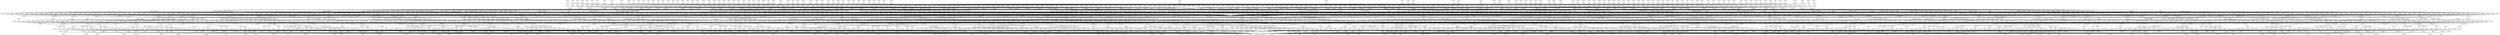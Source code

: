 # Network structure generated by ABC

digraph network {
Node136 -> Node696 [style = solid];
Node137 -> Node1121 [style = solid];
Node138 -> Node1418 [style = solid];
Node139 -> Node1715 [style = solid];
Node140 -> Node1788 [style = solid];
Node141 -> Node1861 [style = solid];
Node142 -> Node1934 [style = solid];
Node143 -> Node2007 [style = solid];
Node144 -> Node2080 [style = solid];
Node145 -> Node2153 [style = solid];
Node146 -> Node2226 [style = solid];
Node147 -> Node2299 [style = solid];
Node148 -> Node2372 [style = solid];
Node149 -> Node2445 [style = solid];
Node150 -> Node2518 [style = solid];
Node151 -> Node2591 [style = solid];
Node152 -> Node2608 [style = solid];
Node153 -> Node2625 [style = solid];
Node154 -> Node2642 [style = solid];
Node155 -> Node2659 [style = solid];
Node156 -> Node2676 [style = solid];
Node157 -> Node2693 [style = solid];
Node158 -> Node2710 [style = solid];
Node159 -> Node2727 [style = solid];
Node160 -> Node2744 [style = solid];
Node161 -> Node2761 [style = solid];
Node162 -> Node2778 [style = solid];
Node163 -> Node2795 [style = solid];
Node164 -> Node2812 [style = solid];
Node165 -> Node2829 [style = solid];
Node166 -> Node2846 [style = solid];
Node167 -> Node2863 [style = solid];
Node168 -> Node2880 [style = solid];
Node169 -> Node2897 [style = solid];
Node170 -> Node2914 [style = solid];
Node171 -> Node2931 [style = solid];
Node172 -> Node2948 [style = solid];
Node173 -> Node2965 [style = solid];
Node174 -> Node2982 [style = solid];
Node175 -> Node2999 [style = solid];
Node176 -> Node3016 [style = solid];
Node177 -> Node3033 [style = solid];
Node178 -> Node3050 [style = solid];
Node179 -> Node3067 [style = solid];
Node180 -> Node3084 [style = solid];
Node181 -> Node3101 [style = solid];
Node182 -> Node3118 [style = solid];
Node183 -> Node3135 [style = solid];
Node184 -> Node3152 [style = solid];
Node185 -> Node3169 [style = solid];
Node186 -> Node3186 [style = solid];
Node187 -> Node3203 [style = solid];
Node188 -> Node3220 [style = solid];
Node189 -> Node3237 [style = solid];
Node190 -> Node3254 [style = solid];
Node191 -> Node3271 [style = solid];
Node192 -> Node3288 [style = solid];
Node193 -> Node3305 [style = solid];
Node194 -> Node3322 [style = solid];
Node195 -> Node3339 [style = solid];
Node196 -> Node3356 [style = solid];
Node197 -> Node3373 [style = solid];
Node198 -> Node3390 [style = solid];
Node199 -> Node3407 [style = solid];
Node200 -> Node3410 [style = solid];
Node201 -> Node3413 [style = solid];
Node202 -> Node3416 [style = solid];
Node203 -> Node3419 [style = solid];
Node204 -> Node3422 [style = solid];
Node205 -> Node3425 [style = solid];
Node206 -> Node3428 [style = solid];
Node207 -> Node3431 [style = solid];
Node208 -> Node3434 [style = solid];
Node209 -> Node3437 [style = solid];
Node210 -> Node3440 [style = solid];
Node211 -> Node3443 [style = solid];
Node212 -> Node3446 [style = solid];
Node213 -> Node3449 [style = solid];
Node214 -> Node3452 [style = solid];
Node215 -> Node3455 [style = solid];
Node216 -> Node3458 [style = solid];
Node217 -> Node3461 [style = solid];
Node218 -> Node3464 [style = solid];
Node219 -> Node3467 [style = solid];
Node220 -> Node3470 [style = solid];
Node221 -> Node3473 [style = solid];
Node222 -> Node3476 [style = solid];
Node223 -> Node3479 [style = solid];
Node224 -> Node3482 [style = solid];
Node225 -> Node3485 [style = solid];
Node226 -> Node3488 [style = solid];
Node227 -> Node3491 [style = solid];
Node228 -> Node3494 [style = solid];
Node229 -> Node3497 [style = solid];
Node230 -> Node3500 [style = solid];
Node231 -> Node3503 [style = solid];
Node232 -> Node3506 [style = solid];
Node233 -> Node3509 [style = solid];
Node234 -> Node3512 [style = solid];
Node235 -> Node3515 [style = solid];
Node236 -> Node3518 [style = solid];
Node237 -> Node3521 [style = solid];
Node238 -> Node3524 [style = solid];
Node239 -> Node3527 [style = solid];
Node240 -> Node3530 [style = solid];
Node241 -> Node3533 [style = solid];
Node242 -> Node3536 [style = solid];
Node243 -> Node3539 [style = solid];
Node244 -> Node3542 [style = solid];
Node245 -> Node3545 [style = solid];
Node246 -> Node3548 [style = solid];
Node247 -> Node3551 [style = solid];
Node248 -> Node3554 [style = solid];
Node249 -> Node3557 [style = solid];
Node250 -> Node3560 [style = solid];
Node251 -> Node3563 [style = solid];
Node252 -> Node3566 [style = solid];
Node253 -> Node3569 [style = solid];
Node254 -> Node3572 [style = solid];
Node255 -> Node3575 [style = solid];
Node256 -> Node3578 [style = solid];
Node257 -> Node3581 [style = solid];
Node258 -> Node3584 [style = solid];
Node259 -> Node3587 [style = solid];
Node260 -> Node3590 [style = solid];
Node261 -> Node3593 [style = solid];
Node262 -> Node3596 [style = solid];
Node263 -> Node3599 [style = solid];
Node264 -> Node78 [style = solid];
Node264 -> Node129 [style = solid];
Node265 -> Node130 [style = solid];
Node265 -> Node264 [style = solid];
Node266 -> Node79 [style = solid];
Node266 -> Node129 [style = solid];
Node267 -> Node130 [style = solid];
Node267 -> Node266 [style = solid];
Node268 -> Node265 [style = solid];
Node268 -> Node267 [style = solid];
Node269 -> Node81 [style = solid];
Node269 -> Node129 [style = solid];
Node270 -> Node130 [style = solid];
Node270 -> Node269 [style = solid];
Node271 -> Node80 [style = solid];
Node271 -> Node129 [style = solid];
Node272 -> Node130 [style = solid];
Node272 -> Node271 [style = solid];
Node273 -> Node270 [style = solid];
Node273 -> Node272 [style = solid];
Node274 -> Node268 [style = solid];
Node274 -> Node273 [style = solid];
Node275 -> Node131 [style = solid];
Node275 -> Node132 [style = solid];
Node276 -> Node274 [style = solid];
Node276 -> Node275 [style = solid];
Node277 -> Node74 [style = solid];
Node277 -> Node129 [style = solid];
Node278 -> Node130 [style = solid];
Node278 -> Node277 [style = solid];
Node279 -> Node75 [style = solid];
Node279 -> Node129 [style = solid];
Node280 -> Node130 [style = solid];
Node280 -> Node279 [style = solid];
Node281 -> Node278 [style = solid];
Node281 -> Node280 [style = solid];
Node282 -> Node77 [style = solid];
Node282 -> Node129 [style = solid];
Node283 -> Node130 [style = solid];
Node283 -> Node282 [style = solid];
Node284 -> Node76 [style = solid];
Node284 -> Node129 [style = solid];
Node285 -> Node130 [style = solid];
Node285 -> Node284 [style = solid];
Node286 -> Node283 [style = solid];
Node286 -> Node285 [style = solid];
Node287 -> Node281 [style = solid];
Node287 -> Node286 [style = solid];
Node288 -> Node131 [style = solid];
Node288 -> Node132 [style = solid];
Node289 -> Node287 [style = solid];
Node289 -> Node288 [style = solid];
Node290 -> Node276 [style = solid];
Node290 -> Node289 [style = solid];
Node291 -> Node66 [style = solid];
Node291 -> Node129 [style = solid];
Node292 -> Node130 [style = solid];
Node292 -> Node291 [style = solid];
Node293 -> Node67 [style = solid];
Node293 -> Node129 [style = solid];
Node294 -> Node130 [style = solid];
Node294 -> Node293 [style = solid];
Node295 -> Node292 [style = solid];
Node295 -> Node294 [style = solid];
Node296 -> Node69 [style = solid];
Node296 -> Node129 [style = solid];
Node297 -> Node130 [style = solid];
Node297 -> Node296 [style = solid];
Node298 -> Node68 [style = solid];
Node298 -> Node129 [style = solid];
Node299 -> Node130 [style = solid];
Node299 -> Node298 [style = solid];
Node300 -> Node297 [style = solid];
Node300 -> Node299 [style = solid];
Node301 -> Node295 [style = solid];
Node301 -> Node300 [style = solid];
Node302 -> Node131 [style = solid];
Node302 -> Node132 [style = solid];
Node303 -> Node301 [style = solid];
Node303 -> Node302 [style = solid];
Node304 -> Node70 [style = solid];
Node304 -> Node129 [style = solid];
Node305 -> Node130 [style = solid];
Node305 -> Node304 [style = solid];
Node306 -> Node71 [style = solid];
Node306 -> Node129 [style = solid];
Node307 -> Node130 [style = solid];
Node307 -> Node306 [style = solid];
Node308 -> Node305 [style = solid];
Node308 -> Node307 [style = solid];
Node309 -> Node73 [style = solid];
Node309 -> Node129 [style = solid];
Node310 -> Node130 [style = solid];
Node310 -> Node309 [style = solid];
Node311 -> Node72 [style = solid];
Node311 -> Node129 [style = solid];
Node312 -> Node130 [style = solid];
Node312 -> Node311 [style = solid];
Node313 -> Node310 [style = solid];
Node313 -> Node312 [style = solid];
Node314 -> Node308 [style = solid];
Node314 -> Node313 [style = solid];
Node315 -> Node131 [style = solid];
Node315 -> Node132 [style = solid];
Node316 -> Node314 [style = solid];
Node316 -> Node315 [style = solid];
Node317 -> Node303 [style = solid];
Node317 -> Node316 [style = solid];
Node318 -> Node290 [style = solid];
Node318 -> Node317 [style = solid];
Node319 -> Node133 [style = solid];
Node319 -> Node134 [style = solid];
Node320 -> Node318 [style = solid];
Node320 -> Node319 [style = solid];
Node321 -> Node94 [style = solid];
Node321 -> Node129 [style = solid];
Node322 -> Node130 [style = solid];
Node322 -> Node321 [style = solid];
Node323 -> Node95 [style = solid];
Node323 -> Node129 [style = solid];
Node324 -> Node130 [style = solid];
Node324 -> Node323 [style = solid];
Node325 -> Node322 [style = solid];
Node325 -> Node324 [style = solid];
Node326 -> Node97 [style = solid];
Node326 -> Node129 [style = solid];
Node327 -> Node130 [style = solid];
Node327 -> Node326 [style = solid];
Node328 -> Node96 [style = solid];
Node328 -> Node129 [style = solid];
Node329 -> Node130 [style = solid];
Node329 -> Node328 [style = solid];
Node330 -> Node327 [style = solid];
Node330 -> Node329 [style = solid];
Node331 -> Node325 [style = solid];
Node331 -> Node330 [style = solid];
Node332 -> Node275 [style = solid];
Node332 -> Node331 [style = solid];
Node333 -> Node90 [style = solid];
Node333 -> Node129 [style = solid];
Node334 -> Node130 [style = solid];
Node334 -> Node333 [style = solid];
Node335 -> Node91 [style = solid];
Node335 -> Node129 [style = solid];
Node336 -> Node130 [style = solid];
Node336 -> Node335 [style = solid];
Node337 -> Node334 [style = solid];
Node337 -> Node336 [style = solid];
Node338 -> Node93 [style = solid];
Node338 -> Node129 [style = solid];
Node339 -> Node130 [style = solid];
Node339 -> Node338 [style = solid];
Node340 -> Node92 [style = solid];
Node340 -> Node129 [style = solid];
Node341 -> Node130 [style = solid];
Node341 -> Node340 [style = solid];
Node342 -> Node339 [style = solid];
Node342 -> Node341 [style = solid];
Node343 -> Node337 [style = solid];
Node343 -> Node342 [style = solid];
Node344 -> Node288 [style = solid];
Node344 -> Node343 [style = solid];
Node345 -> Node332 [style = solid];
Node345 -> Node344 [style = solid];
Node346 -> Node82 [style = solid];
Node346 -> Node129 [style = solid];
Node347 -> Node130 [style = solid];
Node347 -> Node346 [style = solid];
Node348 -> Node83 [style = solid];
Node348 -> Node129 [style = solid];
Node349 -> Node130 [style = solid];
Node349 -> Node348 [style = solid];
Node350 -> Node347 [style = solid];
Node350 -> Node349 [style = solid];
Node351 -> Node85 [style = solid];
Node351 -> Node129 [style = solid];
Node352 -> Node130 [style = solid];
Node352 -> Node351 [style = solid];
Node353 -> Node84 [style = solid];
Node353 -> Node129 [style = solid];
Node354 -> Node130 [style = solid];
Node354 -> Node353 [style = solid];
Node355 -> Node352 [style = solid];
Node355 -> Node354 [style = solid];
Node356 -> Node350 [style = solid];
Node356 -> Node355 [style = solid];
Node357 -> Node302 [style = solid];
Node357 -> Node356 [style = solid];
Node358 -> Node86 [style = solid];
Node358 -> Node129 [style = solid];
Node359 -> Node130 [style = solid];
Node359 -> Node358 [style = solid];
Node360 -> Node87 [style = solid];
Node360 -> Node129 [style = solid];
Node361 -> Node130 [style = solid];
Node361 -> Node360 [style = solid];
Node362 -> Node359 [style = solid];
Node362 -> Node361 [style = solid];
Node363 -> Node89 [style = solid];
Node363 -> Node129 [style = solid];
Node364 -> Node130 [style = solid];
Node364 -> Node363 [style = solid];
Node365 -> Node88 [style = solid];
Node365 -> Node129 [style = solid];
Node366 -> Node130 [style = solid];
Node366 -> Node365 [style = solid];
Node367 -> Node364 [style = solid];
Node367 -> Node366 [style = solid];
Node368 -> Node362 [style = solid];
Node368 -> Node367 [style = solid];
Node369 -> Node315 [style = solid];
Node369 -> Node368 [style = solid];
Node370 -> Node357 [style = solid];
Node370 -> Node369 [style = solid];
Node371 -> Node345 [style = solid];
Node371 -> Node370 [style = solid];
Node372 -> Node133 [style = solid];
Node372 -> Node134 [style = solid];
Node373 -> Node371 [style = solid];
Node373 -> Node372 [style = solid];
Node374 -> Node320 [style = solid];
Node374 -> Node373 [style = solid];
Node375 -> Node126 [style = solid];
Node375 -> Node129 [style = solid];
Node376 -> Node130 [style = solid];
Node376 -> Node375 [style = solid];
Node377 -> Node127 [style = solid];
Node377 -> Node129 [style = solid];
Node378 -> Node130 [style = solid];
Node378 -> Node377 [style = solid];
Node379 -> Node376 [style = solid];
Node379 -> Node378 [style = solid];
Node380 -> Node1 [style = solid];
Node380 -> Node129 [style = solid];
Node381 -> Node130 [style = solid];
Node381 -> Node380 [style = solid];
Node382 -> Node128 [style = solid];
Node382 -> Node129 [style = solid];
Node383 -> Node130 [style = solid];
Node383 -> Node382 [style = solid];
Node384 -> Node381 [style = solid];
Node384 -> Node383 [style = solid];
Node385 -> Node379 [style = solid];
Node385 -> Node384 [style = solid];
Node386 -> Node275 [style = solid];
Node386 -> Node385 [style = solid];
Node387 -> Node122 [style = solid];
Node387 -> Node129 [style = solid];
Node388 -> Node130 [style = solid];
Node388 -> Node387 [style = solid];
Node389 -> Node123 [style = solid];
Node389 -> Node129 [style = solid];
Node390 -> Node130 [style = solid];
Node390 -> Node389 [style = solid];
Node391 -> Node388 [style = solid];
Node391 -> Node390 [style = solid];
Node392 -> Node125 [style = solid];
Node392 -> Node129 [style = solid];
Node393 -> Node130 [style = solid];
Node393 -> Node392 [style = solid];
Node394 -> Node124 [style = solid];
Node394 -> Node129 [style = solid];
Node395 -> Node130 [style = solid];
Node395 -> Node394 [style = solid];
Node396 -> Node393 [style = solid];
Node396 -> Node395 [style = solid];
Node397 -> Node391 [style = solid];
Node397 -> Node396 [style = solid];
Node398 -> Node288 [style = solid];
Node398 -> Node397 [style = solid];
Node399 -> Node386 [style = solid];
Node399 -> Node398 [style = solid];
Node400 -> Node114 [style = solid];
Node400 -> Node129 [style = solid];
Node401 -> Node130 [style = solid];
Node401 -> Node400 [style = solid];
Node402 -> Node115 [style = solid];
Node402 -> Node129 [style = solid];
Node403 -> Node130 [style = solid];
Node403 -> Node402 [style = solid];
Node404 -> Node401 [style = solid];
Node404 -> Node403 [style = solid];
Node405 -> Node117 [style = solid];
Node405 -> Node129 [style = solid];
Node406 -> Node130 [style = solid];
Node406 -> Node405 [style = solid];
Node407 -> Node116 [style = solid];
Node407 -> Node129 [style = solid];
Node408 -> Node130 [style = solid];
Node408 -> Node407 [style = solid];
Node409 -> Node406 [style = solid];
Node409 -> Node408 [style = solid];
Node410 -> Node404 [style = solid];
Node410 -> Node409 [style = solid];
Node411 -> Node302 [style = solid];
Node411 -> Node410 [style = solid];
Node412 -> Node118 [style = solid];
Node412 -> Node129 [style = solid];
Node413 -> Node130 [style = solid];
Node413 -> Node412 [style = solid];
Node414 -> Node119 [style = solid];
Node414 -> Node129 [style = solid];
Node415 -> Node130 [style = solid];
Node415 -> Node414 [style = solid];
Node416 -> Node413 [style = solid];
Node416 -> Node415 [style = solid];
Node417 -> Node121 [style = solid];
Node417 -> Node129 [style = solid];
Node418 -> Node130 [style = solid];
Node418 -> Node417 [style = solid];
Node419 -> Node120 [style = solid];
Node419 -> Node129 [style = solid];
Node420 -> Node130 [style = solid];
Node420 -> Node419 [style = solid];
Node421 -> Node418 [style = solid];
Node421 -> Node420 [style = solid];
Node422 -> Node416 [style = solid];
Node422 -> Node421 [style = solid];
Node423 -> Node315 [style = solid];
Node423 -> Node422 [style = solid];
Node424 -> Node411 [style = solid];
Node424 -> Node423 [style = solid];
Node425 -> Node399 [style = solid];
Node425 -> Node424 [style = solid];
Node426 -> Node133 [style = solid];
Node426 -> Node134 [style = solid];
Node427 -> Node425 [style = solid];
Node427 -> Node426 [style = solid];
Node428 -> Node110 [style = solid];
Node428 -> Node129 [style = solid];
Node429 -> Node130 [style = solid];
Node429 -> Node428 [style = solid];
Node430 -> Node111 [style = solid];
Node430 -> Node129 [style = solid];
Node431 -> Node130 [style = solid];
Node431 -> Node430 [style = solid];
Node432 -> Node429 [style = solid];
Node432 -> Node431 [style = solid];
Node433 -> Node113 [style = solid];
Node433 -> Node129 [style = solid];
Node434 -> Node130 [style = solid];
Node434 -> Node433 [style = solid];
Node435 -> Node112 [style = solid];
Node435 -> Node129 [style = solid];
Node436 -> Node130 [style = solid];
Node436 -> Node435 [style = solid];
Node437 -> Node434 [style = solid];
Node437 -> Node436 [style = solid];
Node438 -> Node432 [style = solid];
Node438 -> Node437 [style = solid];
Node439 -> Node275 [style = solid];
Node439 -> Node438 [style = solid];
Node440 -> Node106 [style = solid];
Node440 -> Node129 [style = solid];
Node441 -> Node130 [style = solid];
Node441 -> Node440 [style = solid];
Node442 -> Node107 [style = solid];
Node442 -> Node129 [style = solid];
Node443 -> Node130 [style = solid];
Node443 -> Node442 [style = solid];
Node444 -> Node441 [style = solid];
Node444 -> Node443 [style = solid];
Node445 -> Node109 [style = solid];
Node445 -> Node129 [style = solid];
Node446 -> Node130 [style = solid];
Node446 -> Node445 [style = solid];
Node447 -> Node108 [style = solid];
Node447 -> Node129 [style = solid];
Node448 -> Node130 [style = solid];
Node448 -> Node447 [style = solid];
Node449 -> Node446 [style = solid];
Node449 -> Node448 [style = solid];
Node450 -> Node444 [style = solid];
Node450 -> Node449 [style = solid];
Node451 -> Node288 [style = solid];
Node451 -> Node450 [style = solid];
Node452 -> Node439 [style = solid];
Node452 -> Node451 [style = solid];
Node453 -> Node98 [style = solid];
Node453 -> Node129 [style = solid];
Node454 -> Node130 [style = solid];
Node454 -> Node453 [style = solid];
Node455 -> Node99 [style = solid];
Node455 -> Node129 [style = solid];
Node456 -> Node130 [style = solid];
Node456 -> Node455 [style = solid];
Node457 -> Node454 [style = solid];
Node457 -> Node456 [style = solid];
Node458 -> Node101 [style = solid];
Node458 -> Node129 [style = solid];
Node459 -> Node130 [style = solid];
Node459 -> Node458 [style = solid];
Node460 -> Node100 [style = solid];
Node460 -> Node129 [style = solid];
Node461 -> Node130 [style = solid];
Node461 -> Node460 [style = solid];
Node462 -> Node459 [style = solid];
Node462 -> Node461 [style = solid];
Node463 -> Node457 [style = solid];
Node463 -> Node462 [style = solid];
Node464 -> Node302 [style = solid];
Node464 -> Node463 [style = solid];
Node465 -> Node102 [style = solid];
Node465 -> Node129 [style = solid];
Node466 -> Node130 [style = solid];
Node466 -> Node465 [style = solid];
Node467 -> Node103 [style = solid];
Node467 -> Node129 [style = solid];
Node468 -> Node130 [style = solid];
Node468 -> Node467 [style = solid];
Node469 -> Node466 [style = solid];
Node469 -> Node468 [style = solid];
Node470 -> Node105 [style = solid];
Node470 -> Node129 [style = solid];
Node471 -> Node130 [style = solid];
Node471 -> Node470 [style = solid];
Node472 -> Node104 [style = solid];
Node472 -> Node129 [style = solid];
Node473 -> Node130 [style = solid];
Node473 -> Node472 [style = solid];
Node474 -> Node471 [style = solid];
Node474 -> Node473 [style = solid];
Node475 -> Node469 [style = solid];
Node475 -> Node474 [style = solid];
Node476 -> Node315 [style = solid];
Node476 -> Node475 [style = solid];
Node477 -> Node464 [style = solid];
Node477 -> Node476 [style = solid];
Node478 -> Node452 [style = solid];
Node478 -> Node477 [style = solid];
Node479 -> Node133 [style = solid];
Node479 -> Node134 [style = solid];
Node480 -> Node478 [style = solid];
Node480 -> Node479 [style = solid];
Node481 -> Node427 [style = solid];
Node481 -> Node480 [style = solid];
Node482 -> Node374 [style = solid];
Node482 -> Node481 [style = solid];
Node483 -> Node135 [style = solid];
Node483 -> Node482 [style = solid];
Node484 -> Node14 [style = solid];
Node484 -> Node129 [style = solid];
Node485 -> Node130 [style = solid];
Node485 -> Node484 [style = solid];
Node486 -> Node15 [style = solid];
Node486 -> Node129 [style = solid];
Node487 -> Node130 [style = solid];
Node487 -> Node486 [style = solid];
Node488 -> Node485 [style = solid];
Node488 -> Node487 [style = solid];
Node489 -> Node17 [style = solid];
Node489 -> Node129 [style = solid];
Node490 -> Node130 [style = solid];
Node490 -> Node489 [style = solid];
Node491 -> Node16 [style = solid];
Node491 -> Node129 [style = solid];
Node492 -> Node130 [style = solid];
Node492 -> Node491 [style = solid];
Node493 -> Node490 [style = solid];
Node493 -> Node492 [style = solid];
Node494 -> Node488 [style = solid];
Node494 -> Node493 [style = solid];
Node495 -> Node275 [style = solid];
Node495 -> Node494 [style = solid];
Node496 -> Node10 [style = solid];
Node496 -> Node129 [style = solid];
Node497 -> Node130 [style = solid];
Node497 -> Node496 [style = solid];
Node498 -> Node11 [style = solid];
Node498 -> Node129 [style = solid];
Node499 -> Node130 [style = solid];
Node499 -> Node498 [style = solid];
Node500 -> Node497 [style = solid];
Node500 -> Node499 [style = solid];
Node501 -> Node13 [style = solid];
Node501 -> Node129 [style = solid];
Node502 -> Node130 [style = solid];
Node502 -> Node501 [style = solid];
Node503 -> Node12 [style = solid];
Node503 -> Node129 [style = solid];
Node504 -> Node130 [style = solid];
Node504 -> Node503 [style = solid];
Node505 -> Node502 [style = solid];
Node505 -> Node504 [style = solid];
Node506 -> Node500 [style = solid];
Node506 -> Node505 [style = solid];
Node507 -> Node288 [style = solid];
Node507 -> Node506 [style = solid];
Node508 -> Node495 [style = solid];
Node508 -> Node507 [style = solid];
Node509 -> Node2 [style = solid];
Node509 -> Node129 [style = solid];
Node510 -> Node130 [style = solid];
Node510 -> Node509 [style = solid];
Node511 -> Node3 [style = solid];
Node511 -> Node129 [style = solid];
Node512 -> Node130 [style = solid];
Node512 -> Node511 [style = solid];
Node513 -> Node510 [style = solid];
Node513 -> Node512 [style = solid];
Node514 -> Node5 [style = solid];
Node514 -> Node129 [style = solid];
Node515 -> Node130 [style = solid];
Node515 -> Node514 [style = solid];
Node516 -> Node4 [style = solid];
Node516 -> Node129 [style = solid];
Node517 -> Node130 [style = solid];
Node517 -> Node516 [style = solid];
Node518 -> Node515 [style = solid];
Node518 -> Node517 [style = solid];
Node519 -> Node513 [style = solid];
Node519 -> Node518 [style = solid];
Node520 -> Node302 [style = solid];
Node520 -> Node519 [style = solid];
Node521 -> Node6 [style = solid];
Node521 -> Node129 [style = solid];
Node522 -> Node130 [style = solid];
Node522 -> Node521 [style = solid];
Node523 -> Node7 [style = solid];
Node523 -> Node129 [style = solid];
Node524 -> Node130 [style = solid];
Node524 -> Node523 [style = solid];
Node525 -> Node522 [style = solid];
Node525 -> Node524 [style = solid];
Node526 -> Node9 [style = solid];
Node526 -> Node129 [style = solid];
Node527 -> Node130 [style = solid];
Node527 -> Node526 [style = solid];
Node528 -> Node8 [style = solid];
Node528 -> Node129 [style = solid];
Node529 -> Node130 [style = solid];
Node529 -> Node528 [style = solid];
Node530 -> Node527 [style = solid];
Node530 -> Node529 [style = solid];
Node531 -> Node525 [style = solid];
Node531 -> Node530 [style = solid];
Node532 -> Node315 [style = solid];
Node532 -> Node531 [style = solid];
Node533 -> Node520 [style = solid];
Node533 -> Node532 [style = solid];
Node534 -> Node508 [style = solid];
Node534 -> Node533 [style = solid];
Node535 -> Node319 [style = solid];
Node535 -> Node534 [style = solid];
Node536 -> Node30 [style = solid];
Node536 -> Node129 [style = solid];
Node537 -> Node130 [style = solid];
Node537 -> Node536 [style = solid];
Node538 -> Node31 [style = solid];
Node538 -> Node129 [style = solid];
Node539 -> Node130 [style = solid];
Node539 -> Node538 [style = solid];
Node540 -> Node537 [style = solid];
Node540 -> Node539 [style = solid];
Node541 -> Node33 [style = solid];
Node541 -> Node129 [style = solid];
Node542 -> Node130 [style = solid];
Node542 -> Node541 [style = solid];
Node543 -> Node32 [style = solid];
Node543 -> Node129 [style = solid];
Node544 -> Node130 [style = solid];
Node544 -> Node543 [style = solid];
Node545 -> Node542 [style = solid];
Node545 -> Node544 [style = solid];
Node546 -> Node540 [style = solid];
Node546 -> Node545 [style = solid];
Node547 -> Node275 [style = solid];
Node547 -> Node546 [style = solid];
Node548 -> Node26 [style = solid];
Node548 -> Node129 [style = solid];
Node549 -> Node130 [style = solid];
Node549 -> Node548 [style = solid];
Node550 -> Node27 [style = solid];
Node550 -> Node129 [style = solid];
Node551 -> Node130 [style = solid];
Node551 -> Node550 [style = solid];
Node552 -> Node549 [style = solid];
Node552 -> Node551 [style = solid];
Node553 -> Node29 [style = solid];
Node553 -> Node129 [style = solid];
Node554 -> Node130 [style = solid];
Node554 -> Node553 [style = solid];
Node555 -> Node28 [style = solid];
Node555 -> Node129 [style = solid];
Node556 -> Node130 [style = solid];
Node556 -> Node555 [style = solid];
Node557 -> Node554 [style = solid];
Node557 -> Node556 [style = solid];
Node558 -> Node552 [style = solid];
Node558 -> Node557 [style = solid];
Node559 -> Node288 [style = solid];
Node559 -> Node558 [style = solid];
Node560 -> Node547 [style = solid];
Node560 -> Node559 [style = solid];
Node561 -> Node18 [style = solid];
Node561 -> Node129 [style = solid];
Node562 -> Node130 [style = solid];
Node562 -> Node561 [style = solid];
Node563 -> Node19 [style = solid];
Node563 -> Node129 [style = solid];
Node564 -> Node130 [style = solid];
Node564 -> Node563 [style = solid];
Node565 -> Node562 [style = solid];
Node565 -> Node564 [style = solid];
Node566 -> Node21 [style = solid];
Node566 -> Node129 [style = solid];
Node567 -> Node130 [style = solid];
Node567 -> Node566 [style = solid];
Node568 -> Node20 [style = solid];
Node568 -> Node129 [style = solid];
Node569 -> Node130 [style = solid];
Node569 -> Node568 [style = solid];
Node570 -> Node567 [style = solid];
Node570 -> Node569 [style = solid];
Node571 -> Node565 [style = solid];
Node571 -> Node570 [style = solid];
Node572 -> Node302 [style = solid];
Node572 -> Node571 [style = solid];
Node573 -> Node22 [style = solid];
Node573 -> Node129 [style = solid];
Node574 -> Node130 [style = solid];
Node574 -> Node573 [style = solid];
Node575 -> Node23 [style = solid];
Node575 -> Node129 [style = solid];
Node576 -> Node130 [style = solid];
Node576 -> Node575 [style = solid];
Node577 -> Node574 [style = solid];
Node577 -> Node576 [style = solid];
Node578 -> Node25 [style = solid];
Node578 -> Node129 [style = solid];
Node579 -> Node130 [style = solid];
Node579 -> Node578 [style = solid];
Node580 -> Node24 [style = solid];
Node580 -> Node129 [style = solid];
Node581 -> Node130 [style = solid];
Node581 -> Node580 [style = solid];
Node582 -> Node579 [style = solid];
Node582 -> Node581 [style = solid];
Node583 -> Node577 [style = solid];
Node583 -> Node582 [style = solid];
Node584 -> Node315 [style = solid];
Node584 -> Node583 [style = solid];
Node585 -> Node572 [style = solid];
Node585 -> Node584 [style = solid];
Node586 -> Node560 [style = solid];
Node586 -> Node585 [style = solid];
Node587 -> Node372 [style = solid];
Node587 -> Node586 [style = solid];
Node588 -> Node535 [style = solid];
Node588 -> Node587 [style = solid];
Node589 -> Node62 [style = solid];
Node589 -> Node129 [style = solid];
Node590 -> Node130 [style = solid];
Node590 -> Node589 [style = solid];
Node591 -> Node63 [style = solid];
Node591 -> Node129 [style = solid];
Node592 -> Node130 [style = solid];
Node592 -> Node591 [style = solid];
Node593 -> Node590 [style = solid];
Node593 -> Node592 [style = solid];
Node594 -> Node65 [style = solid];
Node594 -> Node129 [style = solid];
Node595 -> Node130 [style = solid];
Node595 -> Node594 [style = solid];
Node596 -> Node64 [style = solid];
Node596 -> Node129 [style = solid];
Node597 -> Node130 [style = solid];
Node597 -> Node596 [style = solid];
Node598 -> Node595 [style = solid];
Node598 -> Node597 [style = solid];
Node599 -> Node593 [style = solid];
Node599 -> Node598 [style = solid];
Node600 -> Node275 [style = solid];
Node600 -> Node599 [style = solid];
Node601 -> Node58 [style = solid];
Node601 -> Node129 [style = solid];
Node602 -> Node130 [style = solid];
Node602 -> Node601 [style = solid];
Node603 -> Node59 [style = solid];
Node603 -> Node129 [style = solid];
Node604 -> Node130 [style = solid];
Node604 -> Node603 [style = solid];
Node605 -> Node602 [style = solid];
Node605 -> Node604 [style = solid];
Node606 -> Node61 [style = solid];
Node606 -> Node129 [style = solid];
Node607 -> Node130 [style = solid];
Node607 -> Node606 [style = solid];
Node608 -> Node60 [style = solid];
Node608 -> Node129 [style = solid];
Node609 -> Node130 [style = solid];
Node609 -> Node608 [style = solid];
Node610 -> Node607 [style = solid];
Node610 -> Node609 [style = solid];
Node611 -> Node605 [style = solid];
Node611 -> Node610 [style = solid];
Node612 -> Node288 [style = solid];
Node612 -> Node611 [style = solid];
Node613 -> Node600 [style = solid];
Node613 -> Node612 [style = solid];
Node614 -> Node50 [style = solid];
Node614 -> Node129 [style = solid];
Node615 -> Node130 [style = solid];
Node615 -> Node614 [style = solid];
Node616 -> Node51 [style = solid];
Node616 -> Node129 [style = solid];
Node617 -> Node130 [style = solid];
Node617 -> Node616 [style = solid];
Node618 -> Node615 [style = solid];
Node618 -> Node617 [style = solid];
Node619 -> Node53 [style = solid];
Node619 -> Node129 [style = solid];
Node620 -> Node130 [style = solid];
Node620 -> Node619 [style = solid];
Node621 -> Node52 [style = solid];
Node621 -> Node129 [style = solid];
Node622 -> Node130 [style = solid];
Node622 -> Node621 [style = solid];
Node623 -> Node620 [style = solid];
Node623 -> Node622 [style = solid];
Node624 -> Node618 [style = solid];
Node624 -> Node623 [style = solid];
Node625 -> Node302 [style = solid];
Node625 -> Node624 [style = solid];
Node626 -> Node54 [style = solid];
Node626 -> Node129 [style = solid];
Node627 -> Node130 [style = solid];
Node627 -> Node626 [style = solid];
Node628 -> Node55 [style = solid];
Node628 -> Node129 [style = solid];
Node629 -> Node130 [style = solid];
Node629 -> Node628 [style = solid];
Node630 -> Node627 [style = solid];
Node630 -> Node629 [style = solid];
Node631 -> Node57 [style = solid];
Node631 -> Node129 [style = solid];
Node632 -> Node130 [style = solid];
Node632 -> Node631 [style = solid];
Node633 -> Node56 [style = solid];
Node633 -> Node129 [style = solid];
Node634 -> Node130 [style = solid];
Node634 -> Node633 [style = solid];
Node635 -> Node632 [style = solid];
Node635 -> Node634 [style = solid];
Node636 -> Node630 [style = solid];
Node636 -> Node635 [style = solid];
Node637 -> Node315 [style = solid];
Node637 -> Node636 [style = solid];
Node638 -> Node625 [style = solid];
Node638 -> Node637 [style = solid];
Node639 -> Node613 [style = solid];
Node639 -> Node638 [style = solid];
Node640 -> Node426 [style = solid];
Node640 -> Node639 [style = solid];
Node641 -> Node46 [style = solid];
Node641 -> Node129 [style = solid];
Node642 -> Node130 [style = solid];
Node642 -> Node641 [style = solid];
Node643 -> Node47 [style = solid];
Node643 -> Node129 [style = solid];
Node644 -> Node130 [style = solid];
Node644 -> Node643 [style = solid];
Node645 -> Node642 [style = solid];
Node645 -> Node644 [style = solid];
Node646 -> Node49 [style = solid];
Node646 -> Node129 [style = solid];
Node647 -> Node130 [style = solid];
Node647 -> Node646 [style = solid];
Node648 -> Node48 [style = solid];
Node648 -> Node129 [style = solid];
Node649 -> Node130 [style = solid];
Node649 -> Node648 [style = solid];
Node650 -> Node647 [style = solid];
Node650 -> Node649 [style = solid];
Node651 -> Node645 [style = solid];
Node651 -> Node650 [style = solid];
Node652 -> Node275 [style = solid];
Node652 -> Node651 [style = solid];
Node653 -> Node42 [style = solid];
Node653 -> Node129 [style = solid];
Node654 -> Node130 [style = solid];
Node654 -> Node653 [style = solid];
Node655 -> Node43 [style = solid];
Node655 -> Node129 [style = solid];
Node656 -> Node130 [style = solid];
Node656 -> Node655 [style = solid];
Node657 -> Node654 [style = solid];
Node657 -> Node656 [style = solid];
Node658 -> Node45 [style = solid];
Node658 -> Node129 [style = solid];
Node659 -> Node130 [style = solid];
Node659 -> Node658 [style = solid];
Node660 -> Node44 [style = solid];
Node660 -> Node129 [style = solid];
Node661 -> Node130 [style = solid];
Node661 -> Node660 [style = solid];
Node662 -> Node659 [style = solid];
Node662 -> Node661 [style = solid];
Node663 -> Node657 [style = solid];
Node663 -> Node662 [style = solid];
Node664 -> Node288 [style = solid];
Node664 -> Node663 [style = solid];
Node665 -> Node652 [style = solid];
Node665 -> Node664 [style = solid];
Node666 -> Node34 [style = solid];
Node666 -> Node129 [style = solid];
Node667 -> Node130 [style = solid];
Node667 -> Node666 [style = solid];
Node668 -> Node35 [style = solid];
Node668 -> Node129 [style = solid];
Node669 -> Node130 [style = solid];
Node669 -> Node668 [style = solid];
Node670 -> Node667 [style = solid];
Node670 -> Node669 [style = solid];
Node671 -> Node37 [style = solid];
Node671 -> Node129 [style = solid];
Node672 -> Node130 [style = solid];
Node672 -> Node671 [style = solid];
Node673 -> Node36 [style = solid];
Node673 -> Node129 [style = solid];
Node674 -> Node130 [style = solid];
Node674 -> Node673 [style = solid];
Node675 -> Node672 [style = solid];
Node675 -> Node674 [style = solid];
Node676 -> Node670 [style = solid];
Node676 -> Node675 [style = solid];
Node677 -> Node302 [style = solid];
Node677 -> Node676 [style = solid];
Node678 -> Node41 [style = solid];
Node678 -> Node129 [style = solid];
Node679 -> Node130 [style = solid];
Node679 -> Node678 [style = solid];
Node680 -> Node38 [style = solid];
Node680 -> Node129 [style = solid];
Node681 -> Node130 [style = solid];
Node681 -> Node680 [style = solid];
Node682 -> Node679 [style = solid];
Node682 -> Node681 [style = solid];
Node683 -> Node40 [style = solid];
Node683 -> Node129 [style = solid];
Node684 -> Node130 [style = solid];
Node684 -> Node683 [style = solid];
Node685 -> Node39 [style = solid];
Node685 -> Node129 [style = solid];
Node686 -> Node130 [style = solid];
Node686 -> Node685 [style = solid];
Node687 -> Node684 [style = solid];
Node687 -> Node686 [style = solid];
Node688 -> Node682 [style = solid];
Node688 -> Node687 [style = solid];
Node689 -> Node315 [style = solid];
Node689 -> Node688 [style = solid];
Node690 -> Node677 [style = solid];
Node690 -> Node689 [style = solid];
Node691 -> Node665 [style = solid];
Node691 -> Node690 [style = solid];
Node692 -> Node479 [style = solid];
Node692 -> Node691 [style = solid];
Node693 -> Node640 [style = solid];
Node693 -> Node692 [style = solid];
Node694 -> Node588 [style = solid];
Node694 -> Node693 [style = solid];
Node695 -> Node135 [style = solid];
Node695 -> Node694 [style = solid];
Node696 -> Node483 [style = solid];
Node696 -> Node695 [style = solid];
Node697 -> Node82 [style = solid];
Node697 -> Node129 [style = solid];
Node698 -> Node130 [style = solid];
Node698 -> Node697 [style = solid];
Node699 -> Node79 [style = solid];
Node699 -> Node129 [style = solid];
Node700 -> Node130 [style = solid];
Node700 -> Node699 [style = solid];
Node701 -> Node698 [style = solid];
Node701 -> Node700 [style = solid];
Node702 -> Node81 [style = solid];
Node702 -> Node129 [style = solid];
Node703 -> Node130 [style = solid];
Node703 -> Node702 [style = solid];
Node704 -> Node80 [style = solid];
Node704 -> Node129 [style = solid];
Node705 -> Node130 [style = solid];
Node705 -> Node704 [style = solid];
Node706 -> Node703 [style = solid];
Node706 -> Node705 [style = solid];
Node707 -> Node701 [style = solid];
Node707 -> Node706 [style = solid];
Node708 -> Node275 [style = solid];
Node708 -> Node707 [style = solid];
Node709 -> Node78 [style = solid];
Node709 -> Node129 [style = solid];
Node710 -> Node130 [style = solid];
Node710 -> Node709 [style = solid];
Node711 -> Node75 [style = solid];
Node711 -> Node129 [style = solid];
Node712 -> Node130 [style = solid];
Node712 -> Node711 [style = solid];
Node713 -> Node710 [style = solid];
Node713 -> Node712 [style = solid];
Node714 -> Node77 [style = solid];
Node714 -> Node129 [style = solid];
Node715 -> Node130 [style = solid];
Node715 -> Node714 [style = solid];
Node716 -> Node76 [style = solid];
Node716 -> Node129 [style = solid];
Node717 -> Node130 [style = solid];
Node717 -> Node716 [style = solid];
Node718 -> Node715 [style = solid];
Node718 -> Node717 [style = solid];
Node719 -> Node713 [style = solid];
Node719 -> Node718 [style = solid];
Node720 -> Node288 [style = solid];
Node720 -> Node719 [style = solid];
Node721 -> Node708 [style = solid];
Node721 -> Node720 [style = solid];
Node722 -> Node70 [style = solid];
Node722 -> Node129 [style = solid];
Node723 -> Node130 [style = solid];
Node723 -> Node722 [style = solid];
Node724 -> Node67 [style = solid];
Node724 -> Node129 [style = solid];
Node725 -> Node130 [style = solid];
Node725 -> Node724 [style = solid];
Node726 -> Node723 [style = solid];
Node726 -> Node725 [style = solid];
Node727 -> Node69 [style = solid];
Node727 -> Node129 [style = solid];
Node728 -> Node130 [style = solid];
Node728 -> Node727 [style = solid];
Node729 -> Node68 [style = solid];
Node729 -> Node129 [style = solid];
Node730 -> Node130 [style = solid];
Node730 -> Node729 [style = solid];
Node731 -> Node728 [style = solid];
Node731 -> Node730 [style = solid];
Node732 -> Node726 [style = solid];
Node732 -> Node731 [style = solid];
Node733 -> Node302 [style = solid];
Node733 -> Node732 [style = solid];
Node734 -> Node74 [style = solid];
Node734 -> Node129 [style = solid];
Node735 -> Node130 [style = solid];
Node735 -> Node734 [style = solid];
Node736 -> Node71 [style = solid];
Node736 -> Node129 [style = solid];
Node737 -> Node130 [style = solid];
Node737 -> Node736 [style = solid];
Node738 -> Node735 [style = solid];
Node738 -> Node737 [style = solid];
Node739 -> Node73 [style = solid];
Node739 -> Node129 [style = solid];
Node740 -> Node130 [style = solid];
Node740 -> Node739 [style = solid];
Node741 -> Node72 [style = solid];
Node741 -> Node129 [style = solid];
Node742 -> Node130 [style = solid];
Node742 -> Node741 [style = solid];
Node743 -> Node740 [style = solid];
Node743 -> Node742 [style = solid];
Node744 -> Node738 [style = solid];
Node744 -> Node743 [style = solid];
Node745 -> Node315 [style = solid];
Node745 -> Node744 [style = solid];
Node746 -> Node733 [style = solid];
Node746 -> Node745 [style = solid];
Node747 -> Node721 [style = solid];
Node747 -> Node746 [style = solid];
Node748 -> Node319 [style = solid];
Node748 -> Node747 [style = solid];
Node749 -> Node98 [style = solid];
Node749 -> Node129 [style = solid];
Node750 -> Node130 [style = solid];
Node750 -> Node749 [style = solid];
Node751 -> Node95 [style = solid];
Node751 -> Node129 [style = solid];
Node752 -> Node130 [style = solid];
Node752 -> Node751 [style = solid];
Node753 -> Node750 [style = solid];
Node753 -> Node752 [style = solid];
Node754 -> Node97 [style = solid];
Node754 -> Node129 [style = solid];
Node755 -> Node130 [style = solid];
Node755 -> Node754 [style = solid];
Node756 -> Node96 [style = solid];
Node756 -> Node129 [style = solid];
Node757 -> Node130 [style = solid];
Node757 -> Node756 [style = solid];
Node758 -> Node755 [style = solid];
Node758 -> Node757 [style = solid];
Node759 -> Node753 [style = solid];
Node759 -> Node758 [style = solid];
Node760 -> Node275 [style = solid];
Node760 -> Node759 [style = solid];
Node761 -> Node94 [style = solid];
Node761 -> Node129 [style = solid];
Node762 -> Node130 [style = solid];
Node762 -> Node761 [style = solid];
Node763 -> Node91 [style = solid];
Node763 -> Node129 [style = solid];
Node764 -> Node130 [style = solid];
Node764 -> Node763 [style = solid];
Node765 -> Node762 [style = solid];
Node765 -> Node764 [style = solid];
Node766 -> Node93 [style = solid];
Node766 -> Node129 [style = solid];
Node767 -> Node130 [style = solid];
Node767 -> Node766 [style = solid];
Node768 -> Node92 [style = solid];
Node768 -> Node129 [style = solid];
Node769 -> Node130 [style = solid];
Node769 -> Node768 [style = solid];
Node770 -> Node767 [style = solid];
Node770 -> Node769 [style = solid];
Node771 -> Node765 [style = solid];
Node771 -> Node770 [style = solid];
Node772 -> Node288 [style = solid];
Node772 -> Node771 [style = solid];
Node773 -> Node760 [style = solid];
Node773 -> Node772 [style = solid];
Node774 -> Node86 [style = solid];
Node774 -> Node129 [style = solid];
Node775 -> Node130 [style = solid];
Node775 -> Node774 [style = solid];
Node776 -> Node83 [style = solid];
Node776 -> Node129 [style = solid];
Node777 -> Node130 [style = solid];
Node777 -> Node776 [style = solid];
Node778 -> Node775 [style = solid];
Node778 -> Node777 [style = solid];
Node779 -> Node85 [style = solid];
Node779 -> Node129 [style = solid];
Node780 -> Node130 [style = solid];
Node780 -> Node779 [style = solid];
Node781 -> Node84 [style = solid];
Node781 -> Node129 [style = solid];
Node782 -> Node130 [style = solid];
Node782 -> Node781 [style = solid];
Node783 -> Node780 [style = solid];
Node783 -> Node782 [style = solid];
Node784 -> Node778 [style = solid];
Node784 -> Node783 [style = solid];
Node785 -> Node302 [style = solid];
Node785 -> Node784 [style = solid];
Node786 -> Node90 [style = solid];
Node786 -> Node129 [style = solid];
Node787 -> Node130 [style = solid];
Node787 -> Node786 [style = solid];
Node788 -> Node87 [style = solid];
Node788 -> Node129 [style = solid];
Node789 -> Node130 [style = solid];
Node789 -> Node788 [style = solid];
Node790 -> Node787 [style = solid];
Node790 -> Node789 [style = solid];
Node791 -> Node89 [style = solid];
Node791 -> Node129 [style = solid];
Node792 -> Node130 [style = solid];
Node792 -> Node791 [style = solid];
Node793 -> Node88 [style = solid];
Node793 -> Node129 [style = solid];
Node794 -> Node130 [style = solid];
Node794 -> Node793 [style = solid];
Node795 -> Node792 [style = solid];
Node795 -> Node794 [style = solid];
Node796 -> Node790 [style = solid];
Node796 -> Node795 [style = solid];
Node797 -> Node315 [style = solid];
Node797 -> Node796 [style = solid];
Node798 -> Node785 [style = solid];
Node798 -> Node797 [style = solid];
Node799 -> Node773 [style = solid];
Node799 -> Node798 [style = solid];
Node800 -> Node372 [style = solid];
Node800 -> Node799 [style = solid];
Node801 -> Node748 [style = solid];
Node801 -> Node800 [style = solid];
Node802 -> Node2 [style = solid];
Node802 -> Node129 [style = solid];
Node803 -> Node130 [style = solid];
Node803 -> Node802 [style = solid];
Node804 -> Node127 [style = solid];
Node804 -> Node129 [style = solid];
Node805 -> Node130 [style = solid];
Node805 -> Node804 [style = solid];
Node806 -> Node803 [style = solid];
Node806 -> Node805 [style = solid];
Node807 -> Node1 [style = solid];
Node807 -> Node129 [style = solid];
Node808 -> Node130 [style = solid];
Node808 -> Node807 [style = solid];
Node809 -> Node128 [style = solid];
Node809 -> Node129 [style = solid];
Node810 -> Node130 [style = solid];
Node810 -> Node809 [style = solid];
Node811 -> Node808 [style = solid];
Node811 -> Node810 [style = solid];
Node812 -> Node806 [style = solid];
Node812 -> Node811 [style = solid];
Node813 -> Node275 [style = solid];
Node813 -> Node812 [style = solid];
Node814 -> Node126 [style = solid];
Node814 -> Node129 [style = solid];
Node815 -> Node130 [style = solid];
Node815 -> Node814 [style = solid];
Node816 -> Node123 [style = solid];
Node816 -> Node129 [style = solid];
Node817 -> Node130 [style = solid];
Node817 -> Node816 [style = solid];
Node818 -> Node815 [style = solid];
Node818 -> Node817 [style = solid];
Node819 -> Node125 [style = solid];
Node819 -> Node129 [style = solid];
Node820 -> Node130 [style = solid];
Node820 -> Node819 [style = solid];
Node821 -> Node124 [style = solid];
Node821 -> Node129 [style = solid];
Node822 -> Node130 [style = solid];
Node822 -> Node821 [style = solid];
Node823 -> Node820 [style = solid];
Node823 -> Node822 [style = solid];
Node824 -> Node818 [style = solid];
Node824 -> Node823 [style = solid];
Node825 -> Node288 [style = solid];
Node825 -> Node824 [style = solid];
Node826 -> Node813 [style = solid];
Node826 -> Node825 [style = solid];
Node827 -> Node118 [style = solid];
Node827 -> Node129 [style = solid];
Node828 -> Node130 [style = solid];
Node828 -> Node827 [style = solid];
Node829 -> Node115 [style = solid];
Node829 -> Node129 [style = solid];
Node830 -> Node130 [style = solid];
Node830 -> Node829 [style = solid];
Node831 -> Node828 [style = solid];
Node831 -> Node830 [style = solid];
Node832 -> Node117 [style = solid];
Node832 -> Node129 [style = solid];
Node833 -> Node130 [style = solid];
Node833 -> Node832 [style = solid];
Node834 -> Node116 [style = solid];
Node834 -> Node129 [style = solid];
Node835 -> Node130 [style = solid];
Node835 -> Node834 [style = solid];
Node836 -> Node833 [style = solid];
Node836 -> Node835 [style = solid];
Node837 -> Node831 [style = solid];
Node837 -> Node836 [style = solid];
Node838 -> Node302 [style = solid];
Node838 -> Node837 [style = solid];
Node839 -> Node122 [style = solid];
Node839 -> Node129 [style = solid];
Node840 -> Node130 [style = solid];
Node840 -> Node839 [style = solid];
Node841 -> Node119 [style = solid];
Node841 -> Node129 [style = solid];
Node842 -> Node130 [style = solid];
Node842 -> Node841 [style = solid];
Node843 -> Node840 [style = solid];
Node843 -> Node842 [style = solid];
Node844 -> Node121 [style = solid];
Node844 -> Node129 [style = solid];
Node845 -> Node130 [style = solid];
Node845 -> Node844 [style = solid];
Node846 -> Node120 [style = solid];
Node846 -> Node129 [style = solid];
Node847 -> Node130 [style = solid];
Node847 -> Node846 [style = solid];
Node848 -> Node845 [style = solid];
Node848 -> Node847 [style = solid];
Node849 -> Node843 [style = solid];
Node849 -> Node848 [style = solid];
Node850 -> Node315 [style = solid];
Node850 -> Node849 [style = solid];
Node851 -> Node838 [style = solid];
Node851 -> Node850 [style = solid];
Node852 -> Node826 [style = solid];
Node852 -> Node851 [style = solid];
Node853 -> Node426 [style = solid];
Node853 -> Node852 [style = solid];
Node854 -> Node114 [style = solid];
Node854 -> Node129 [style = solid];
Node855 -> Node130 [style = solid];
Node855 -> Node854 [style = solid];
Node856 -> Node111 [style = solid];
Node856 -> Node129 [style = solid];
Node857 -> Node130 [style = solid];
Node857 -> Node856 [style = solid];
Node858 -> Node855 [style = solid];
Node858 -> Node857 [style = solid];
Node859 -> Node113 [style = solid];
Node859 -> Node129 [style = solid];
Node860 -> Node130 [style = solid];
Node860 -> Node859 [style = solid];
Node861 -> Node112 [style = solid];
Node861 -> Node129 [style = solid];
Node862 -> Node130 [style = solid];
Node862 -> Node861 [style = solid];
Node863 -> Node860 [style = solid];
Node863 -> Node862 [style = solid];
Node864 -> Node858 [style = solid];
Node864 -> Node863 [style = solid];
Node865 -> Node275 [style = solid];
Node865 -> Node864 [style = solid];
Node866 -> Node110 [style = solid];
Node866 -> Node129 [style = solid];
Node867 -> Node130 [style = solid];
Node867 -> Node866 [style = solid];
Node868 -> Node107 [style = solid];
Node868 -> Node129 [style = solid];
Node869 -> Node130 [style = solid];
Node869 -> Node868 [style = solid];
Node870 -> Node867 [style = solid];
Node870 -> Node869 [style = solid];
Node871 -> Node109 [style = solid];
Node871 -> Node129 [style = solid];
Node872 -> Node130 [style = solid];
Node872 -> Node871 [style = solid];
Node873 -> Node108 [style = solid];
Node873 -> Node129 [style = solid];
Node874 -> Node130 [style = solid];
Node874 -> Node873 [style = solid];
Node875 -> Node872 [style = solid];
Node875 -> Node874 [style = solid];
Node876 -> Node870 [style = solid];
Node876 -> Node875 [style = solid];
Node877 -> Node288 [style = solid];
Node877 -> Node876 [style = solid];
Node878 -> Node865 [style = solid];
Node878 -> Node877 [style = solid];
Node879 -> Node102 [style = solid];
Node879 -> Node129 [style = solid];
Node880 -> Node130 [style = solid];
Node880 -> Node879 [style = solid];
Node881 -> Node99 [style = solid];
Node881 -> Node129 [style = solid];
Node882 -> Node130 [style = solid];
Node882 -> Node881 [style = solid];
Node883 -> Node880 [style = solid];
Node883 -> Node882 [style = solid];
Node884 -> Node101 [style = solid];
Node884 -> Node129 [style = solid];
Node885 -> Node130 [style = solid];
Node885 -> Node884 [style = solid];
Node886 -> Node100 [style = solid];
Node886 -> Node129 [style = solid];
Node887 -> Node130 [style = solid];
Node887 -> Node886 [style = solid];
Node888 -> Node885 [style = solid];
Node888 -> Node887 [style = solid];
Node889 -> Node883 [style = solid];
Node889 -> Node888 [style = solid];
Node890 -> Node302 [style = solid];
Node890 -> Node889 [style = solid];
Node891 -> Node106 [style = solid];
Node891 -> Node129 [style = solid];
Node892 -> Node130 [style = solid];
Node892 -> Node891 [style = solid];
Node893 -> Node103 [style = solid];
Node893 -> Node129 [style = solid];
Node894 -> Node130 [style = solid];
Node894 -> Node893 [style = solid];
Node895 -> Node892 [style = solid];
Node895 -> Node894 [style = solid];
Node896 -> Node105 [style = solid];
Node896 -> Node129 [style = solid];
Node897 -> Node130 [style = solid];
Node897 -> Node896 [style = solid];
Node898 -> Node104 [style = solid];
Node898 -> Node129 [style = solid];
Node899 -> Node130 [style = solid];
Node899 -> Node898 [style = solid];
Node900 -> Node897 [style = solid];
Node900 -> Node899 [style = solid];
Node901 -> Node895 [style = solid];
Node901 -> Node900 [style = solid];
Node902 -> Node315 [style = solid];
Node902 -> Node901 [style = solid];
Node903 -> Node890 [style = solid];
Node903 -> Node902 [style = solid];
Node904 -> Node878 [style = solid];
Node904 -> Node903 [style = solid];
Node905 -> Node479 [style = solid];
Node905 -> Node904 [style = solid];
Node906 -> Node853 [style = solid];
Node906 -> Node905 [style = solid];
Node907 -> Node801 [style = solid];
Node907 -> Node906 [style = solid];
Node908 -> Node135 [style = solid];
Node908 -> Node907 [style = solid];
Node909 -> Node66 [style = solid];
Node909 -> Node129 [style = solid];
Node910 -> Node130 [style = solid];
Node910 -> Node909 [style = solid];
Node911 -> Node63 [style = solid];
Node911 -> Node129 [style = solid];
Node912 -> Node130 [style = solid];
Node912 -> Node911 [style = solid];
Node913 -> Node910 [style = solid];
Node913 -> Node912 [style = solid];
Node914 -> Node65 [style = solid];
Node914 -> Node129 [style = solid];
Node915 -> Node130 [style = solid];
Node915 -> Node914 [style = solid];
Node916 -> Node64 [style = solid];
Node916 -> Node129 [style = solid];
Node917 -> Node130 [style = solid];
Node917 -> Node916 [style = solid];
Node918 -> Node915 [style = solid];
Node918 -> Node917 [style = solid];
Node919 -> Node913 [style = solid];
Node919 -> Node918 [style = solid];
Node920 -> Node275 [style = solid];
Node920 -> Node919 [style = solid];
Node921 -> Node62 [style = solid];
Node921 -> Node129 [style = solid];
Node922 -> Node130 [style = solid];
Node922 -> Node921 [style = solid];
Node923 -> Node59 [style = solid];
Node923 -> Node129 [style = solid];
Node924 -> Node130 [style = solid];
Node924 -> Node923 [style = solid];
Node925 -> Node922 [style = solid];
Node925 -> Node924 [style = solid];
Node926 -> Node61 [style = solid];
Node926 -> Node129 [style = solid];
Node927 -> Node130 [style = solid];
Node927 -> Node926 [style = solid];
Node928 -> Node60 [style = solid];
Node928 -> Node129 [style = solid];
Node929 -> Node130 [style = solid];
Node929 -> Node928 [style = solid];
Node930 -> Node927 [style = solid];
Node930 -> Node929 [style = solid];
Node931 -> Node925 [style = solid];
Node931 -> Node930 [style = solid];
Node932 -> Node288 [style = solid];
Node932 -> Node931 [style = solid];
Node933 -> Node920 [style = solid];
Node933 -> Node932 [style = solid];
Node934 -> Node54 [style = solid];
Node934 -> Node129 [style = solid];
Node935 -> Node130 [style = solid];
Node935 -> Node934 [style = solid];
Node936 -> Node51 [style = solid];
Node936 -> Node129 [style = solid];
Node937 -> Node130 [style = solid];
Node937 -> Node936 [style = solid];
Node938 -> Node935 [style = solid];
Node938 -> Node937 [style = solid];
Node939 -> Node53 [style = solid];
Node939 -> Node129 [style = solid];
Node940 -> Node130 [style = solid];
Node940 -> Node939 [style = solid];
Node941 -> Node52 [style = solid];
Node941 -> Node129 [style = solid];
Node942 -> Node130 [style = solid];
Node942 -> Node941 [style = solid];
Node943 -> Node940 [style = solid];
Node943 -> Node942 [style = solid];
Node944 -> Node938 [style = solid];
Node944 -> Node943 [style = solid];
Node945 -> Node302 [style = solid];
Node945 -> Node944 [style = solid];
Node946 -> Node58 [style = solid];
Node946 -> Node129 [style = solid];
Node947 -> Node130 [style = solid];
Node947 -> Node946 [style = solid];
Node948 -> Node55 [style = solid];
Node948 -> Node129 [style = solid];
Node949 -> Node130 [style = solid];
Node949 -> Node948 [style = solid];
Node950 -> Node947 [style = solid];
Node950 -> Node949 [style = solid];
Node951 -> Node57 [style = solid];
Node951 -> Node129 [style = solid];
Node952 -> Node130 [style = solid];
Node952 -> Node951 [style = solid];
Node953 -> Node56 [style = solid];
Node953 -> Node129 [style = solid];
Node954 -> Node130 [style = solid];
Node954 -> Node953 [style = solid];
Node955 -> Node952 [style = solid];
Node955 -> Node954 [style = solid];
Node956 -> Node950 [style = solid];
Node956 -> Node955 [style = solid];
Node957 -> Node315 [style = solid];
Node957 -> Node956 [style = solid];
Node958 -> Node945 [style = solid];
Node958 -> Node957 [style = solid];
Node959 -> Node933 [style = solid];
Node959 -> Node958 [style = solid];
Node960 -> Node426 [style = solid];
Node960 -> Node959 [style = solid];
Node961 -> Node18 [style = solid];
Node961 -> Node129 [style = solid];
Node962 -> Node130 [style = solid];
Node962 -> Node961 [style = solid];
Node963 -> Node15 [style = solid];
Node963 -> Node129 [style = solid];
Node964 -> Node130 [style = solid];
Node964 -> Node963 [style = solid];
Node965 -> Node962 [style = solid];
Node965 -> Node964 [style = solid];
Node966 -> Node17 [style = solid];
Node966 -> Node129 [style = solid];
Node967 -> Node130 [style = solid];
Node967 -> Node966 [style = solid];
Node968 -> Node16 [style = solid];
Node968 -> Node129 [style = solid];
Node969 -> Node130 [style = solid];
Node969 -> Node968 [style = solid];
Node970 -> Node967 [style = solid];
Node970 -> Node969 [style = solid];
Node971 -> Node965 [style = solid];
Node971 -> Node970 [style = solid];
Node972 -> Node275 [style = solid];
Node972 -> Node971 [style = solid];
Node973 -> Node14 [style = solid];
Node973 -> Node129 [style = solid];
Node974 -> Node130 [style = solid];
Node974 -> Node973 [style = solid];
Node975 -> Node11 [style = solid];
Node975 -> Node129 [style = solid];
Node976 -> Node130 [style = solid];
Node976 -> Node975 [style = solid];
Node977 -> Node974 [style = solid];
Node977 -> Node976 [style = solid];
Node978 -> Node13 [style = solid];
Node978 -> Node129 [style = solid];
Node979 -> Node130 [style = solid];
Node979 -> Node978 [style = solid];
Node980 -> Node12 [style = solid];
Node980 -> Node129 [style = solid];
Node981 -> Node130 [style = solid];
Node981 -> Node980 [style = solid];
Node982 -> Node979 [style = solid];
Node982 -> Node981 [style = solid];
Node983 -> Node977 [style = solid];
Node983 -> Node982 [style = solid];
Node984 -> Node288 [style = solid];
Node984 -> Node983 [style = solid];
Node985 -> Node972 [style = solid];
Node985 -> Node984 [style = solid];
Node986 -> Node6 [style = solid];
Node986 -> Node129 [style = solid];
Node987 -> Node130 [style = solid];
Node987 -> Node986 [style = solid];
Node988 -> Node3 [style = solid];
Node988 -> Node129 [style = solid];
Node989 -> Node130 [style = solid];
Node989 -> Node988 [style = solid];
Node990 -> Node987 [style = solid];
Node990 -> Node989 [style = solid];
Node991 -> Node5 [style = solid];
Node991 -> Node129 [style = solid];
Node992 -> Node130 [style = solid];
Node992 -> Node991 [style = solid];
Node993 -> Node4 [style = solid];
Node993 -> Node129 [style = solid];
Node994 -> Node130 [style = solid];
Node994 -> Node993 [style = solid];
Node995 -> Node992 [style = solid];
Node995 -> Node994 [style = solid];
Node996 -> Node990 [style = solid];
Node996 -> Node995 [style = solid];
Node997 -> Node302 [style = solid];
Node997 -> Node996 [style = solid];
Node998 -> Node10 [style = solid];
Node998 -> Node129 [style = solid];
Node999 -> Node130 [style = solid];
Node999 -> Node998 [style = solid];
Node1000 -> Node7 [style = solid];
Node1000 -> Node129 [style = solid];
Node1001 -> Node130 [style = solid];
Node1001 -> Node1000 [style = solid];
Node1002 -> Node999 [style = solid];
Node1002 -> Node1001 [style = solid];
Node1003 -> Node9 [style = solid];
Node1003 -> Node129 [style = solid];
Node1004 -> Node130 [style = solid];
Node1004 -> Node1003 [style = solid];
Node1005 -> Node8 [style = solid];
Node1005 -> Node129 [style = solid];
Node1006 -> Node130 [style = solid];
Node1006 -> Node1005 [style = solid];
Node1007 -> Node1004 [style = solid];
Node1007 -> Node1006 [style = solid];
Node1008 -> Node1002 [style = solid];
Node1008 -> Node1007 [style = solid];
Node1009 -> Node315 [style = solid];
Node1009 -> Node1008 [style = solid];
Node1010 -> Node997 [style = solid];
Node1010 -> Node1009 [style = solid];
Node1011 -> Node985 [style = solid];
Node1011 -> Node1010 [style = solid];
Node1012 -> Node319 [style = solid];
Node1012 -> Node1011 [style = solid];
Node1013 -> Node960 [style = solid];
Node1013 -> Node1012 [style = solid];
Node1014 -> Node50 [style = solid];
Node1014 -> Node129 [style = solid];
Node1015 -> Node130 [style = solid];
Node1015 -> Node1014 [style = solid];
Node1016 -> Node47 [style = solid];
Node1016 -> Node129 [style = solid];
Node1017 -> Node130 [style = solid];
Node1017 -> Node1016 [style = solid];
Node1018 -> Node1015 [style = solid];
Node1018 -> Node1017 [style = solid];
Node1019 -> Node49 [style = solid];
Node1019 -> Node129 [style = solid];
Node1020 -> Node130 [style = solid];
Node1020 -> Node1019 [style = solid];
Node1021 -> Node48 [style = solid];
Node1021 -> Node129 [style = solid];
Node1022 -> Node130 [style = solid];
Node1022 -> Node1021 [style = solid];
Node1023 -> Node1020 [style = solid];
Node1023 -> Node1022 [style = solid];
Node1024 -> Node1018 [style = solid];
Node1024 -> Node1023 [style = solid];
Node1025 -> Node275 [style = solid];
Node1025 -> Node1024 [style = solid];
Node1026 -> Node43 [style = solid];
Node1026 -> Node129 [style = solid];
Node1027 -> Node130 [style = solid];
Node1027 -> Node1026 [style = solid];
Node1028 -> Node44 [style = solid];
Node1028 -> Node129 [style = solid];
Node1029 -> Node130 [style = solid];
Node1029 -> Node1028 [style = solid];
Node1030 -> Node1027 [style = solid];
Node1030 -> Node1029 [style = solid];
Node1031 -> Node46 [style = solid];
Node1031 -> Node129 [style = solid];
Node1032 -> Node130 [style = solid];
Node1032 -> Node1031 [style = solid];
Node1033 -> Node45 [style = solid];
Node1033 -> Node129 [style = solid];
Node1034 -> Node130 [style = solid];
Node1034 -> Node1033 [style = solid];
Node1035 -> Node1032 [style = solid];
Node1035 -> Node1034 [style = solid];
Node1036 -> Node1030 [style = solid];
Node1036 -> Node1035 [style = solid];
Node1037 -> Node288 [style = solid];
Node1037 -> Node1036 [style = solid];
Node1038 -> Node1025 [style = solid];
Node1038 -> Node1037 [style = solid];
Node1039 -> Node38 [style = solid];
Node1039 -> Node129 [style = solid];
Node1040 -> Node130 [style = solid];
Node1040 -> Node1039 [style = solid];
Node1041 -> Node35 [style = solid];
Node1041 -> Node129 [style = solid];
Node1042 -> Node130 [style = solid];
Node1042 -> Node1041 [style = solid];
Node1043 -> Node1040 [style = solid];
Node1043 -> Node1042 [style = solid];
Node1044 -> Node37 [style = solid];
Node1044 -> Node129 [style = solid];
Node1045 -> Node130 [style = solid];
Node1045 -> Node1044 [style = solid];
Node1046 -> Node36 [style = solid];
Node1046 -> Node129 [style = solid];
Node1047 -> Node130 [style = solid];
Node1047 -> Node1046 [style = solid];
Node1048 -> Node1045 [style = solid];
Node1048 -> Node1047 [style = solid];
Node1049 -> Node1043 [style = solid];
Node1049 -> Node1048 [style = solid];
Node1050 -> Node302 [style = solid];
Node1050 -> Node1049 [style = solid];
Node1051 -> Node42 [style = solid];
Node1051 -> Node129 [style = solid];
Node1052 -> Node130 [style = solid];
Node1052 -> Node1051 [style = solid];
Node1053 -> Node41 [style = solid];
Node1053 -> Node129 [style = solid];
Node1054 -> Node130 [style = solid];
Node1054 -> Node1053 [style = solid];
Node1055 -> Node1052 [style = solid];
Node1055 -> Node1054 [style = solid];
Node1056 -> Node40 [style = solid];
Node1056 -> Node129 [style = solid];
Node1057 -> Node130 [style = solid];
Node1057 -> Node1056 [style = solid];
Node1058 -> Node39 [style = solid];
Node1058 -> Node129 [style = solid];
Node1059 -> Node130 [style = solid];
Node1059 -> Node1058 [style = solid];
Node1060 -> Node1057 [style = solid];
Node1060 -> Node1059 [style = solid];
Node1061 -> Node1055 [style = solid];
Node1061 -> Node1060 [style = solid];
Node1062 -> Node315 [style = solid];
Node1062 -> Node1061 [style = solid];
Node1063 -> Node1050 [style = solid];
Node1063 -> Node1062 [style = solid];
Node1064 -> Node1038 [style = solid];
Node1064 -> Node1063 [style = solid];
Node1065 -> Node479 [style = solid];
Node1065 -> Node1064 [style = solid];
Node1066 -> Node34 [style = solid];
Node1066 -> Node129 [style = solid];
Node1067 -> Node130 [style = solid];
Node1067 -> Node1066 [style = solid];
Node1068 -> Node31 [style = solid];
Node1068 -> Node129 [style = solid];
Node1069 -> Node130 [style = solid];
Node1069 -> Node1068 [style = solid];
Node1070 -> Node1067 [style = solid];
Node1070 -> Node1069 [style = solid];
Node1071 -> Node33 [style = solid];
Node1071 -> Node129 [style = solid];
Node1072 -> Node130 [style = solid];
Node1072 -> Node1071 [style = solid];
Node1073 -> Node32 [style = solid];
Node1073 -> Node129 [style = solid];
Node1074 -> Node130 [style = solid];
Node1074 -> Node1073 [style = solid];
Node1075 -> Node1072 [style = solid];
Node1075 -> Node1074 [style = solid];
Node1076 -> Node1070 [style = solid];
Node1076 -> Node1075 [style = solid];
Node1077 -> Node275 [style = solid];
Node1077 -> Node1076 [style = solid];
Node1078 -> Node30 [style = solid];
Node1078 -> Node129 [style = solid];
Node1079 -> Node130 [style = solid];
Node1079 -> Node1078 [style = solid];
Node1080 -> Node27 [style = solid];
Node1080 -> Node129 [style = solid];
Node1081 -> Node130 [style = solid];
Node1081 -> Node1080 [style = solid];
Node1082 -> Node1079 [style = solid];
Node1082 -> Node1081 [style = solid];
Node1083 -> Node29 [style = solid];
Node1083 -> Node129 [style = solid];
Node1084 -> Node130 [style = solid];
Node1084 -> Node1083 [style = solid];
Node1085 -> Node28 [style = solid];
Node1085 -> Node129 [style = solid];
Node1086 -> Node130 [style = solid];
Node1086 -> Node1085 [style = solid];
Node1087 -> Node1084 [style = solid];
Node1087 -> Node1086 [style = solid];
Node1088 -> Node1082 [style = solid];
Node1088 -> Node1087 [style = solid];
Node1089 -> Node288 [style = solid];
Node1089 -> Node1088 [style = solid];
Node1090 -> Node1077 [style = solid];
Node1090 -> Node1089 [style = solid];
Node1091 -> Node22 [style = solid];
Node1091 -> Node129 [style = solid];
Node1092 -> Node130 [style = solid];
Node1092 -> Node1091 [style = solid];
Node1093 -> Node19 [style = solid];
Node1093 -> Node129 [style = solid];
Node1094 -> Node130 [style = solid];
Node1094 -> Node1093 [style = solid];
Node1095 -> Node1092 [style = solid];
Node1095 -> Node1094 [style = solid];
Node1096 -> Node21 [style = solid];
Node1096 -> Node129 [style = solid];
Node1097 -> Node130 [style = solid];
Node1097 -> Node1096 [style = solid];
Node1098 -> Node20 [style = solid];
Node1098 -> Node129 [style = solid];
Node1099 -> Node130 [style = solid];
Node1099 -> Node1098 [style = solid];
Node1100 -> Node1097 [style = solid];
Node1100 -> Node1099 [style = solid];
Node1101 -> Node1095 [style = solid];
Node1101 -> Node1100 [style = solid];
Node1102 -> Node302 [style = solid];
Node1102 -> Node1101 [style = solid];
Node1103 -> Node26 [style = solid];
Node1103 -> Node129 [style = solid];
Node1104 -> Node130 [style = solid];
Node1104 -> Node1103 [style = solid];
Node1105 -> Node23 [style = solid];
Node1105 -> Node129 [style = solid];
Node1106 -> Node130 [style = solid];
Node1106 -> Node1105 [style = solid];
Node1107 -> Node1104 [style = solid];
Node1107 -> Node1106 [style = solid];
Node1108 -> Node25 [style = solid];
Node1108 -> Node129 [style = solid];
Node1109 -> Node130 [style = solid];
Node1109 -> Node1108 [style = solid];
Node1110 -> Node24 [style = solid];
Node1110 -> Node129 [style = solid];
Node1111 -> Node130 [style = solid];
Node1111 -> Node1110 [style = solid];
Node1112 -> Node1109 [style = solid];
Node1112 -> Node1111 [style = solid];
Node1113 -> Node1107 [style = solid];
Node1113 -> Node1112 [style = solid];
Node1114 -> Node315 [style = solid];
Node1114 -> Node1113 [style = solid];
Node1115 -> Node1102 [style = solid];
Node1115 -> Node1114 [style = solid];
Node1116 -> Node1090 [style = solid];
Node1116 -> Node1115 [style = solid];
Node1117 -> Node372 [style = solid];
Node1117 -> Node1116 [style = solid];
Node1118 -> Node1065 [style = solid];
Node1118 -> Node1117 [style = solid];
Node1119 -> Node1013 [style = solid];
Node1119 -> Node1118 [style = solid];
Node1120 -> Node135 [style = solid];
Node1120 -> Node1119 [style = solid];
Node1121 -> Node908 [style = solid];
Node1121 -> Node1120 [style = solid];
Node1122 -> Node130 [style = solid];
Node1122 -> Node346 [style = solid];
Node1123 -> Node130 [style = solid];
Node1123 -> Node348 [style = solid];
Node1124 -> Node1122 [style = solid];
Node1124 -> Node1123 [style = solid];
Node1125 -> Node130 [style = solid];
Node1125 -> Node269 [style = solid];
Node1126 -> Node130 [style = solid];
Node1126 -> Node271 [style = solid];
Node1127 -> Node1125 [style = solid];
Node1127 -> Node1126 [style = solid];
Node1128 -> Node1124 [style = solid];
Node1128 -> Node1127 [style = solid];
Node1129 -> Node275 [style = solid];
Node1129 -> Node1128 [style = solid];
Node1130 -> Node130 [style = solid];
Node1130 -> Node264 [style = solid];
Node1131 -> Node130 [style = solid];
Node1131 -> Node266 [style = solid];
Node1132 -> Node1130 [style = solid];
Node1132 -> Node1131 [style = solid];
Node1133 -> Node130 [style = solid];
Node1133 -> Node282 [style = solid];
Node1134 -> Node130 [style = solid];
Node1134 -> Node284 [style = solid];
Node1135 -> Node1133 [style = solid];
Node1135 -> Node1134 [style = solid];
Node1136 -> Node1132 [style = solid];
Node1136 -> Node1135 [style = solid];
Node1137 -> Node288 [style = solid];
Node1137 -> Node1136 [style = solid];
Node1138 -> Node1129 [style = solid];
Node1138 -> Node1137 [style = solid];
Node1139 -> Node130 [style = solid];
Node1139 -> Node304 [style = solid];
Node1140 -> Node130 [style = solid];
Node1140 -> Node306 [style = solid];
Node1141 -> Node1139 [style = solid];
Node1141 -> Node1140 [style = solid];
Node1142 -> Node130 [style = solid];
Node1142 -> Node296 [style = solid];
Node1143 -> Node130 [style = solid];
Node1143 -> Node298 [style = solid];
Node1144 -> Node1142 [style = solid];
Node1144 -> Node1143 [style = solid];
Node1145 -> Node1141 [style = solid];
Node1145 -> Node1144 [style = solid];
Node1146 -> Node302 [style = solid];
Node1146 -> Node1145 [style = solid];
Node1147 -> Node130 [style = solid];
Node1147 -> Node277 [style = solid];
Node1148 -> Node130 [style = solid];
Node1148 -> Node279 [style = solid];
Node1149 -> Node1147 [style = solid];
Node1149 -> Node1148 [style = solid];
Node1150 -> Node130 [style = solid];
Node1150 -> Node309 [style = solid];
Node1151 -> Node130 [style = solid];
Node1151 -> Node311 [style = solid];
Node1152 -> Node1150 [style = solid];
Node1152 -> Node1151 [style = solid];
Node1153 -> Node1149 [style = solid];
Node1153 -> Node1152 [style = solid];
Node1154 -> Node315 [style = solid];
Node1154 -> Node1153 [style = solid];
Node1155 -> Node1146 [style = solid];
Node1155 -> Node1154 [style = solid];
Node1156 -> Node1138 [style = solid];
Node1156 -> Node1155 [style = solid];
Node1157 -> Node319 [style = solid];
Node1157 -> Node1156 [style = solid];
Node1158 -> Node130 [style = solid];
Node1158 -> Node453 [style = solid];
Node1159 -> Node130 [style = solid];
Node1159 -> Node455 [style = solid];
Node1160 -> Node1158 [style = solid];
Node1160 -> Node1159 [style = solid];
Node1161 -> Node130 [style = solid];
Node1161 -> Node326 [style = solid];
Node1162 -> Node130 [style = solid];
Node1162 -> Node328 [style = solid];
Node1163 -> Node1161 [style = solid];
Node1163 -> Node1162 [style = solid];
Node1164 -> Node1160 [style = solid];
Node1164 -> Node1163 [style = solid];
Node1165 -> Node275 [style = solid];
Node1165 -> Node1164 [style = solid];
Node1166 -> Node130 [style = solid];
Node1166 -> Node321 [style = solid];
Node1167 -> Node130 [style = solid];
Node1167 -> Node323 [style = solid];
Node1168 -> Node1166 [style = solid];
Node1168 -> Node1167 [style = solid];
Node1169 -> Node130 [style = solid];
Node1169 -> Node338 [style = solid];
Node1170 -> Node130 [style = solid];
Node1170 -> Node340 [style = solid];
Node1171 -> Node1169 [style = solid];
Node1171 -> Node1170 [style = solid];
Node1172 -> Node1168 [style = solid];
Node1172 -> Node1171 [style = solid];
Node1173 -> Node288 [style = solid];
Node1173 -> Node1172 [style = solid];
Node1174 -> Node1165 [style = solid];
Node1174 -> Node1173 [style = solid];
Node1175 -> Node130 [style = solid];
Node1175 -> Node358 [style = solid];
Node1176 -> Node130 [style = solid];
Node1176 -> Node360 [style = solid];
Node1177 -> Node1175 [style = solid];
Node1177 -> Node1176 [style = solid];
Node1178 -> Node130 [style = solid];
Node1178 -> Node351 [style = solid];
Node1179 -> Node130 [style = solid];
Node1179 -> Node353 [style = solid];
Node1180 -> Node1178 [style = solid];
Node1180 -> Node1179 [style = solid];
Node1181 -> Node1177 [style = solid];
Node1181 -> Node1180 [style = solid];
Node1182 -> Node302 [style = solid];
Node1182 -> Node1181 [style = solid];
Node1183 -> Node130 [style = solid];
Node1183 -> Node333 [style = solid];
Node1184 -> Node130 [style = solid];
Node1184 -> Node335 [style = solid];
Node1185 -> Node1183 [style = solid];
Node1185 -> Node1184 [style = solid];
Node1186 -> Node130 [style = solid];
Node1186 -> Node363 [style = solid];
Node1187 -> Node130 [style = solid];
Node1187 -> Node365 [style = solid];
Node1188 -> Node1186 [style = solid];
Node1188 -> Node1187 [style = solid];
Node1189 -> Node1185 [style = solid];
Node1189 -> Node1188 [style = solid];
Node1190 -> Node315 [style = solid];
Node1190 -> Node1189 [style = solid];
Node1191 -> Node1182 [style = solid];
Node1191 -> Node1190 [style = solid];
Node1192 -> Node1174 [style = solid];
Node1192 -> Node1191 [style = solid];
Node1193 -> Node372 [style = solid];
Node1193 -> Node1192 [style = solid];
Node1194 -> Node1157 [style = solid];
Node1194 -> Node1193 [style = solid];
Node1195 -> Node130 [style = solid];
Node1195 -> Node509 [style = solid];
Node1196 -> Node130 [style = solid];
Node1196 -> Node511 [style = solid];
Node1197 -> Node1195 [style = solid];
Node1197 -> Node1196 [style = solid];
Node1198 -> Node130 [style = solid];
Node1198 -> Node380 [style = solid];
Node1199 -> Node130 [style = solid];
Node1199 -> Node382 [style = solid];
Node1200 -> Node1198 [style = solid];
Node1200 -> Node1199 [style = solid];
Node1201 -> Node1197 [style = solid];
Node1201 -> Node1200 [style = solid];
Node1202 -> Node275 [style = solid];
Node1202 -> Node1201 [style = solid];
Node1203 -> Node130 [style = solid];
Node1203 -> Node375 [style = solid];
Node1204 -> Node130 [style = solid];
Node1204 -> Node377 [style = solid];
Node1205 -> Node1203 [style = solid];
Node1205 -> Node1204 [style = solid];
Node1206 -> Node130 [style = solid];
Node1206 -> Node392 [style = solid];
Node1207 -> Node130 [style = solid];
Node1207 -> Node394 [style = solid];
Node1208 -> Node1206 [style = solid];
Node1208 -> Node1207 [style = solid];
Node1209 -> Node1205 [style = solid];
Node1209 -> Node1208 [style = solid];
Node1210 -> Node288 [style = solid];
Node1210 -> Node1209 [style = solid];
Node1211 -> Node1202 [style = solid];
Node1211 -> Node1210 [style = solid];
Node1212 -> Node130 [style = solid];
Node1212 -> Node412 [style = solid];
Node1213 -> Node130 [style = solid];
Node1213 -> Node414 [style = solid];
Node1214 -> Node1212 [style = solid];
Node1214 -> Node1213 [style = solid];
Node1215 -> Node130 [style = solid];
Node1215 -> Node405 [style = solid];
Node1216 -> Node130 [style = solid];
Node1216 -> Node407 [style = solid];
Node1217 -> Node1215 [style = solid];
Node1217 -> Node1216 [style = solid];
Node1218 -> Node1214 [style = solid];
Node1218 -> Node1217 [style = solid];
Node1219 -> Node302 [style = solid];
Node1219 -> Node1218 [style = solid];
Node1220 -> Node130 [style = solid];
Node1220 -> Node387 [style = solid];
Node1221 -> Node130 [style = solid];
Node1221 -> Node389 [style = solid];
Node1222 -> Node1220 [style = solid];
Node1222 -> Node1221 [style = solid];
Node1223 -> Node130 [style = solid];
Node1223 -> Node417 [style = solid];
Node1224 -> Node130 [style = solid];
Node1224 -> Node419 [style = solid];
Node1225 -> Node1223 [style = solid];
Node1225 -> Node1224 [style = solid];
Node1226 -> Node1222 [style = solid];
Node1226 -> Node1225 [style = solid];
Node1227 -> Node315 [style = solid];
Node1227 -> Node1226 [style = solid];
Node1228 -> Node1219 [style = solid];
Node1228 -> Node1227 [style = solid];
Node1229 -> Node1211 [style = solid];
Node1229 -> Node1228 [style = solid];
Node1230 -> Node426 [style = solid];
Node1230 -> Node1229 [style = solid];
Node1231 -> Node130 [style = solid];
Node1231 -> Node400 [style = solid];
Node1232 -> Node130 [style = solid];
Node1232 -> Node402 [style = solid];
Node1233 -> Node1231 [style = solid];
Node1233 -> Node1232 [style = solid];
Node1234 -> Node130 [style = solid];
Node1234 -> Node433 [style = solid];
Node1235 -> Node130 [style = solid];
Node1235 -> Node435 [style = solid];
Node1236 -> Node1234 [style = solid];
Node1236 -> Node1235 [style = solid];
Node1237 -> Node1233 [style = solid];
Node1237 -> Node1236 [style = solid];
Node1238 -> Node275 [style = solid];
Node1238 -> Node1237 [style = solid];
Node1239 -> Node130 [style = solid];
Node1239 -> Node428 [style = solid];
Node1240 -> Node130 [style = solid];
Node1240 -> Node430 [style = solid];
Node1241 -> Node1239 [style = solid];
Node1241 -> Node1240 [style = solid];
Node1242 -> Node130 [style = solid];
Node1242 -> Node445 [style = solid];
Node1243 -> Node130 [style = solid];
Node1243 -> Node447 [style = solid];
Node1244 -> Node1242 [style = solid];
Node1244 -> Node1243 [style = solid];
Node1245 -> Node1241 [style = solid];
Node1245 -> Node1244 [style = solid];
Node1246 -> Node288 [style = solid];
Node1246 -> Node1245 [style = solid];
Node1247 -> Node1238 [style = solid];
Node1247 -> Node1246 [style = solid];
Node1248 -> Node130 [style = solid];
Node1248 -> Node465 [style = solid];
Node1249 -> Node130 [style = solid];
Node1249 -> Node467 [style = solid];
Node1250 -> Node1248 [style = solid];
Node1250 -> Node1249 [style = solid];
Node1251 -> Node130 [style = solid];
Node1251 -> Node458 [style = solid];
Node1252 -> Node130 [style = solid];
Node1252 -> Node460 [style = solid];
Node1253 -> Node1251 [style = solid];
Node1253 -> Node1252 [style = solid];
Node1254 -> Node1250 [style = solid];
Node1254 -> Node1253 [style = solid];
Node1255 -> Node302 [style = solid];
Node1255 -> Node1254 [style = solid];
Node1256 -> Node130 [style = solid];
Node1256 -> Node440 [style = solid];
Node1257 -> Node130 [style = solid];
Node1257 -> Node442 [style = solid];
Node1258 -> Node1256 [style = solid];
Node1258 -> Node1257 [style = solid];
Node1259 -> Node130 [style = solid];
Node1259 -> Node470 [style = solid];
Node1260 -> Node130 [style = solid];
Node1260 -> Node472 [style = solid];
Node1261 -> Node1259 [style = solid];
Node1261 -> Node1260 [style = solid];
Node1262 -> Node1258 [style = solid];
Node1262 -> Node1261 [style = solid];
Node1263 -> Node315 [style = solid];
Node1263 -> Node1262 [style = solid];
Node1264 -> Node1255 [style = solid];
Node1264 -> Node1263 [style = solid];
Node1265 -> Node1247 [style = solid];
Node1265 -> Node1264 [style = solid];
Node1266 -> Node479 [style = solid];
Node1266 -> Node1265 [style = solid];
Node1267 -> Node1230 [style = solid];
Node1267 -> Node1266 [style = solid];
Node1268 -> Node1194 [style = solid];
Node1268 -> Node1267 [style = solid];
Node1269 -> Node135 [style = solid];
Node1269 -> Node1268 [style = solid];
Node1270 -> Node130 [style = solid];
Node1270 -> Node291 [style = solid];
Node1271 -> Node130 [style = solid];
Node1271 -> Node293 [style = solid];
Node1272 -> Node1270 [style = solid];
Node1272 -> Node1271 [style = solid];
Node1273 -> Node130 [style = solid];
Node1273 -> Node594 [style = solid];
Node1274 -> Node130 [style = solid];
Node1274 -> Node596 [style = solid];
Node1275 -> Node1273 [style = solid];
Node1275 -> Node1274 [style = solid];
Node1276 -> Node1272 [style = solid];
Node1276 -> Node1275 [style = solid];
Node1277 -> Node275 [style = solid];
Node1277 -> Node1276 [style = solid];
Node1278 -> Node130 [style = solid];
Node1278 -> Node589 [style = solid];
Node1279 -> Node130 [style = solid];
Node1279 -> Node591 [style = solid];
Node1280 -> Node1278 [style = solid];
Node1280 -> Node1279 [style = solid];
Node1281 -> Node130 [style = solid];
Node1281 -> Node606 [style = solid];
Node1282 -> Node130 [style = solid];
Node1282 -> Node608 [style = solid];
Node1283 -> Node1281 [style = solid];
Node1283 -> Node1282 [style = solid];
Node1284 -> Node1280 [style = solid];
Node1284 -> Node1283 [style = solid];
Node1285 -> Node288 [style = solid];
Node1285 -> Node1284 [style = solid];
Node1286 -> Node1277 [style = solid];
Node1286 -> Node1285 [style = solid];
Node1287 -> Node130 [style = solid];
Node1287 -> Node626 [style = solid];
Node1288 -> Node130 [style = solid];
Node1288 -> Node628 [style = solid];
Node1289 -> Node1287 [style = solid];
Node1289 -> Node1288 [style = solid];
Node1290 -> Node130 [style = solid];
Node1290 -> Node619 [style = solid];
Node1291 -> Node130 [style = solid];
Node1291 -> Node621 [style = solid];
Node1292 -> Node1290 [style = solid];
Node1292 -> Node1291 [style = solid];
Node1293 -> Node1289 [style = solid];
Node1293 -> Node1292 [style = solid];
Node1294 -> Node302 [style = solid];
Node1294 -> Node1293 [style = solid];
Node1295 -> Node130 [style = solid];
Node1295 -> Node601 [style = solid];
Node1296 -> Node130 [style = solid];
Node1296 -> Node603 [style = solid];
Node1297 -> Node1295 [style = solid];
Node1297 -> Node1296 [style = solid];
Node1298 -> Node130 [style = solid];
Node1298 -> Node631 [style = solid];
Node1299 -> Node130 [style = solid];
Node1299 -> Node633 [style = solid];
Node1300 -> Node1298 [style = solid];
Node1300 -> Node1299 [style = solid];
Node1301 -> Node1297 [style = solid];
Node1301 -> Node1300 [style = solid];
Node1302 -> Node315 [style = solid];
Node1302 -> Node1301 [style = solid];
Node1303 -> Node1294 [style = solid];
Node1303 -> Node1302 [style = solid];
Node1304 -> Node1286 [style = solid];
Node1304 -> Node1303 [style = solid];
Node1305 -> Node426 [style = solid];
Node1305 -> Node1304 [style = solid];
Node1306 -> Node130 [style = solid];
Node1306 -> Node561 [style = solid];
Node1307 -> Node130 [style = solid];
Node1307 -> Node563 [style = solid];
Node1308 -> Node1306 [style = solid];
Node1308 -> Node1307 [style = solid];
Node1309 -> Node130 [style = solid];
Node1309 -> Node489 [style = solid];
Node1310 -> Node130 [style = solid];
Node1310 -> Node491 [style = solid];
Node1311 -> Node1309 [style = solid];
Node1311 -> Node1310 [style = solid];
Node1312 -> Node1308 [style = solid];
Node1312 -> Node1311 [style = solid];
Node1313 -> Node275 [style = solid];
Node1313 -> Node1312 [style = solid];
Node1314 -> Node130 [style = solid];
Node1314 -> Node484 [style = solid];
Node1315 -> Node130 [style = solid];
Node1315 -> Node486 [style = solid];
Node1316 -> Node1314 [style = solid];
Node1316 -> Node1315 [style = solid];
Node1317 -> Node130 [style = solid];
Node1317 -> Node501 [style = solid];
Node1318 -> Node130 [style = solid];
Node1318 -> Node503 [style = solid];
Node1319 -> Node1317 [style = solid];
Node1319 -> Node1318 [style = solid];
Node1320 -> Node1316 [style = solid];
Node1320 -> Node1319 [style = solid];
Node1321 -> Node288 [style = solid];
Node1321 -> Node1320 [style = solid];
Node1322 -> Node1313 [style = solid];
Node1322 -> Node1321 [style = solid];
Node1323 -> Node130 [style = solid];
Node1323 -> Node521 [style = solid];
Node1324 -> Node130 [style = solid];
Node1324 -> Node523 [style = solid];
Node1325 -> Node1323 [style = solid];
Node1325 -> Node1324 [style = solid];
Node1326 -> Node130 [style = solid];
Node1326 -> Node514 [style = solid];
Node1327 -> Node130 [style = solid];
Node1327 -> Node516 [style = solid];
Node1328 -> Node1326 [style = solid];
Node1328 -> Node1327 [style = solid];
Node1329 -> Node1325 [style = solid];
Node1329 -> Node1328 [style = solid];
Node1330 -> Node302 [style = solid];
Node1330 -> Node1329 [style = solid];
Node1331 -> Node130 [style = solid];
Node1331 -> Node496 [style = solid];
Node1332 -> Node130 [style = solid];
Node1332 -> Node498 [style = solid];
Node1333 -> Node1331 [style = solid];
Node1333 -> Node1332 [style = solid];
Node1334 -> Node130 [style = solid];
Node1334 -> Node526 [style = solid];
Node1335 -> Node130 [style = solid];
Node1335 -> Node528 [style = solid];
Node1336 -> Node1334 [style = solid];
Node1336 -> Node1335 [style = solid];
Node1337 -> Node1333 [style = solid];
Node1337 -> Node1336 [style = solid];
Node1338 -> Node315 [style = solid];
Node1338 -> Node1337 [style = solid];
Node1339 -> Node1330 [style = solid];
Node1339 -> Node1338 [style = solid];
Node1340 -> Node1322 [style = solid];
Node1340 -> Node1339 [style = solid];
Node1341 -> Node319 [style = solid];
Node1341 -> Node1340 [style = solid];
Node1342 -> Node1305 [style = solid];
Node1342 -> Node1341 [style = solid];
Node1343 -> Node130 [style = solid];
Node1343 -> Node614 [style = solid];
Node1344 -> Node130 [style = solid];
Node1344 -> Node616 [style = solid];
Node1345 -> Node1343 [style = solid];
Node1345 -> Node1344 [style = solid];
Node1346 -> Node130 [style = solid];
Node1346 -> Node646 [style = solid];
Node1347 -> Node130 [style = solid];
Node1347 -> Node648 [style = solid];
Node1348 -> Node1346 [style = solid];
Node1348 -> Node1347 [style = solid];
Node1349 -> Node1345 [style = solid];
Node1349 -> Node1348 [style = solid];
Node1350 -> Node275 [style = solid];
Node1350 -> Node1349 [style = solid];
Node1351 -> Node130 [style = solid];
Node1351 -> Node660 [style = solid];
Node1352 -> Node130 [style = solid];
Node1352 -> Node658 [style = solid];
Node1353 -> Node1351 [style = solid];
Node1353 -> Node1352 [style = solid];
Node1354 -> Node130 [style = solid];
Node1354 -> Node643 [style = solid];
Node1355 -> Node130 [style = solid];
Node1355 -> Node641 [style = solid];
Node1356 -> Node1354 [style = solid];
Node1356 -> Node1355 [style = solid];
Node1357 -> Node1353 [style = solid];
Node1357 -> Node1356 [style = solid];
Node1358 -> Node288 [style = solid];
Node1358 -> Node1357 [style = solid];
Node1359 -> Node1350 [style = solid];
Node1359 -> Node1358 [style = solid];
Node1360 -> Node130 [style = solid];
Node1360 -> Node680 [style = solid];
Node1361 -> Node130 [style = solid];
Node1361 -> Node685 [style = solid];
Node1362 -> Node1360 [style = solid];
Node1362 -> Node1361 [style = solid];
Node1363 -> Node130 [style = solid];
Node1363 -> Node671 [style = solid];
Node1364 -> Node130 [style = solid];
Node1364 -> Node673 [style = solid];
Node1365 -> Node1363 [style = solid];
Node1365 -> Node1364 [style = solid];
Node1366 -> Node1362 [style = solid];
Node1366 -> Node1365 [style = solid];
Node1367 -> Node302 [style = solid];
Node1367 -> Node1366 [style = solid];
Node1368 -> Node130 [style = solid];
Node1368 -> Node653 [style = solid];
Node1369 -> Node130 [style = solid];
Node1369 -> Node655 [style = solid];
Node1370 -> Node1368 [style = solid];
Node1370 -> Node1369 [style = solid];
Node1371 -> Node130 [style = solid];
Node1371 -> Node683 [style = solid];
Node1372 -> Node130 [style = solid];
Node1372 -> Node678 [style = solid];
Node1373 -> Node1371 [style = solid];
Node1373 -> Node1372 [style = solid];
Node1374 -> Node1370 [style = solid];
Node1374 -> Node1373 [style = solid];
Node1375 -> Node315 [style = solid];
Node1375 -> Node1374 [style = solid];
Node1376 -> Node1367 [style = solid];
Node1376 -> Node1375 [style = solid];
Node1377 -> Node1359 [style = solid];
Node1377 -> Node1376 [style = solid];
Node1378 -> Node479 [style = solid];
Node1378 -> Node1377 [style = solid];
Node1379 -> Node130 [style = solid];
Node1379 -> Node666 [style = solid];
Node1380 -> Node130 [style = solid];
Node1380 -> Node668 [style = solid];
Node1381 -> Node1379 [style = solid];
Node1381 -> Node1380 [style = solid];
Node1382 -> Node130 [style = solid];
Node1382 -> Node541 [style = solid];
Node1383 -> Node130 [style = solid];
Node1383 -> Node543 [style = solid];
Node1384 -> Node1382 [style = solid];
Node1384 -> Node1383 [style = solid];
Node1385 -> Node1381 [style = solid];
Node1385 -> Node1384 [style = solid];
Node1386 -> Node275 [style = solid];
Node1386 -> Node1385 [style = solid];
Node1387 -> Node130 [style = solid];
Node1387 -> Node536 [style = solid];
Node1388 -> Node130 [style = solid];
Node1388 -> Node538 [style = solid];
Node1389 -> Node1387 [style = solid];
Node1389 -> Node1388 [style = solid];
Node1390 -> Node130 [style = solid];
Node1390 -> Node553 [style = solid];
Node1391 -> Node130 [style = solid];
Node1391 -> Node555 [style = solid];
Node1392 -> Node1390 [style = solid];
Node1392 -> Node1391 [style = solid];
Node1393 -> Node1389 [style = solid];
Node1393 -> Node1392 [style = solid];
Node1394 -> Node288 [style = solid];
Node1394 -> Node1393 [style = solid];
Node1395 -> Node1386 [style = solid];
Node1395 -> Node1394 [style = solid];
Node1396 -> Node130 [style = solid];
Node1396 -> Node573 [style = solid];
Node1397 -> Node130 [style = solid];
Node1397 -> Node575 [style = solid];
Node1398 -> Node1396 [style = solid];
Node1398 -> Node1397 [style = solid];
Node1399 -> Node130 [style = solid];
Node1399 -> Node566 [style = solid];
Node1400 -> Node130 [style = solid];
Node1400 -> Node568 [style = solid];
Node1401 -> Node1399 [style = solid];
Node1401 -> Node1400 [style = solid];
Node1402 -> Node1398 [style = solid];
Node1402 -> Node1401 [style = solid];
Node1403 -> Node302 [style = solid];
Node1403 -> Node1402 [style = solid];
Node1404 -> Node130 [style = solid];
Node1404 -> Node548 [style = solid];
Node1405 -> Node130 [style = solid];
Node1405 -> Node550 [style = solid];
Node1406 -> Node1404 [style = solid];
Node1406 -> Node1405 [style = solid];
Node1407 -> Node130 [style = solid];
Node1407 -> Node578 [style = solid];
Node1408 -> Node130 [style = solid];
Node1408 -> Node580 [style = solid];
Node1409 -> Node1407 [style = solid];
Node1409 -> Node1408 [style = solid];
Node1410 -> Node1406 [style = solid];
Node1410 -> Node1409 [style = solid];
Node1411 -> Node315 [style = solid];
Node1411 -> Node1410 [style = solid];
Node1412 -> Node1403 [style = solid];
Node1412 -> Node1411 [style = solid];
Node1413 -> Node1395 [style = solid];
Node1413 -> Node1412 [style = solid];
Node1414 -> Node372 [style = solid];
Node1414 -> Node1413 [style = solid];
Node1415 -> Node1378 [style = solid];
Node1415 -> Node1414 [style = solid];
Node1416 -> Node1342 [style = solid];
Node1416 -> Node1415 [style = solid];
Node1417 -> Node135 [style = solid];
Node1417 -> Node1416 [style = solid];
Node1418 -> Node1269 [style = solid];
Node1418 -> Node1417 [style = solid];
Node1419 -> Node130 [style = solid];
Node1419 -> Node854 [style = solid];
Node1420 -> Node130 [style = solid];
Node1420 -> Node829 [style = solid];
Node1421 -> Node1419 [style = solid];
Node1421 -> Node1420 [style = solid];
Node1422 -> Node130 [style = solid];
Node1422 -> Node859 [style = solid];
Node1423 -> Node130 [style = solid];
Node1423 -> Node834 [style = solid];
Node1424 -> Node1422 [style = solid];
Node1424 -> Node1423 [style = solid];
Node1425 -> Node1421 [style = solid];
Node1425 -> Node1424 [style = solid];
Node1426 -> Node275 [style = solid];
Node1426 -> Node1425 [style = solid];
Node1427 -> Node130 [style = solid];
Node1427 -> Node866 [style = solid];
Node1428 -> Node130 [style = solid];
Node1428 -> Node856 [style = solid];
Node1429 -> Node1427 [style = solid];
Node1429 -> Node1428 [style = solid];
Node1430 -> Node130 [style = solid];
Node1430 -> Node871 [style = solid];
Node1431 -> Node130 [style = solid];
Node1431 -> Node861 [style = solid];
Node1432 -> Node1430 [style = solid];
Node1432 -> Node1431 [style = solid];
Node1433 -> Node1429 [style = solid];
Node1433 -> Node1432 [style = solid];
Node1434 -> Node288 [style = solid];
Node1434 -> Node1433 [style = solid];
Node1435 -> Node1426 [style = solid];
Node1435 -> Node1434 [style = solid];
Node1436 -> Node130 [style = solid];
Node1436 -> Node879 [style = solid];
Node1437 -> Node130 [style = solid];
Node1437 -> Node893 [style = solid];
Node1438 -> Node1436 [style = solid];
Node1438 -> Node1437 [style = solid];
Node1439 -> Node130 [style = solid];
Node1439 -> Node884 [style = solid];
Node1440 -> Node130 [style = solid];
Node1440 -> Node898 [style = solid];
Node1441 -> Node1439 [style = solid];
Node1441 -> Node1440 [style = solid];
Node1442 -> Node1438 [style = solid];
Node1442 -> Node1441 [style = solid];
Node1443 -> Node302 [style = solid];
Node1443 -> Node1442 [style = solid];
Node1444 -> Node130 [style = solid];
Node1444 -> Node891 [style = solid];
Node1445 -> Node130 [style = solid];
Node1445 -> Node868 [style = solid];
Node1446 -> Node1444 [style = solid];
Node1446 -> Node1445 [style = solid];
Node1447 -> Node130 [style = solid];
Node1447 -> Node896 [style = solid];
Node1448 -> Node130 [style = solid];
Node1448 -> Node873 [style = solid];
Node1449 -> Node1447 [style = solid];
Node1449 -> Node1448 [style = solid];
Node1450 -> Node1446 [style = solid];
Node1450 -> Node1449 [style = solid];
Node1451 -> Node315 [style = solid];
Node1451 -> Node1450 [style = solid];
Node1452 -> Node1443 [style = solid];
Node1452 -> Node1451 [style = solid];
Node1453 -> Node1435 [style = solid];
Node1453 -> Node1452 [style = solid];
Node1454 -> Node479 [style = solid];
Node1454 -> Node1453 [style = solid];
Node1455 -> Node130 [style = solid];
Node1455 -> Node749 [style = solid];
Node1456 -> Node130 [style = solid];
Node1456 -> Node881 [style = solid];
Node1457 -> Node1455 [style = solid];
Node1457 -> Node1456 [style = solid];
Node1458 -> Node130 [style = solid];
Node1458 -> Node754 [style = solid];
Node1459 -> Node130 [style = solid];
Node1459 -> Node886 [style = solid];
Node1460 -> Node1458 [style = solid];
Node1460 -> Node1459 [style = solid];
Node1461 -> Node1457 [style = solid];
Node1461 -> Node1460 [style = solid];
Node1462 -> Node275 [style = solid];
Node1462 -> Node1461 [style = solid];
Node1463 -> Node130 [style = solid];
Node1463 -> Node761 [style = solid];
Node1464 -> Node130 [style = solid];
Node1464 -> Node751 [style = solid];
Node1465 -> Node1463 [style = solid];
Node1465 -> Node1464 [style = solid];
Node1466 -> Node130 [style = solid];
Node1466 -> Node766 [style = solid];
Node1467 -> Node130 [style = solid];
Node1467 -> Node756 [style = solid];
Node1468 -> Node1466 [style = solid];
Node1468 -> Node1467 [style = solid];
Node1469 -> Node1465 [style = solid];
Node1469 -> Node1468 [style = solid];
Node1470 -> Node288 [style = solid];
Node1470 -> Node1469 [style = solid];
Node1471 -> Node1462 [style = solid];
Node1471 -> Node1470 [style = solid];
Node1472 -> Node130 [style = solid];
Node1472 -> Node774 [style = solid];
Node1473 -> Node130 [style = solid];
Node1473 -> Node788 [style = solid];
Node1474 -> Node1472 [style = solid];
Node1474 -> Node1473 [style = solid];
Node1475 -> Node130 [style = solid];
Node1475 -> Node779 [style = solid];
Node1476 -> Node130 [style = solid];
Node1476 -> Node793 [style = solid];
Node1477 -> Node1475 [style = solid];
Node1477 -> Node1476 [style = solid];
Node1478 -> Node1474 [style = solid];
Node1478 -> Node1477 [style = solid];
Node1479 -> Node302 [style = solid];
Node1479 -> Node1478 [style = solid];
Node1480 -> Node130 [style = solid];
Node1480 -> Node786 [style = solid];
Node1481 -> Node130 [style = solid];
Node1481 -> Node763 [style = solid];
Node1482 -> Node1480 [style = solid];
Node1482 -> Node1481 [style = solid];
Node1483 -> Node130 [style = solid];
Node1483 -> Node791 [style = solid];
Node1484 -> Node130 [style = solid];
Node1484 -> Node768 [style = solid];
Node1485 -> Node1483 [style = solid];
Node1485 -> Node1484 [style = solid];
Node1486 -> Node1482 [style = solid];
Node1486 -> Node1485 [style = solid];
Node1487 -> Node315 [style = solid];
Node1487 -> Node1486 [style = solid];
Node1488 -> Node1479 [style = solid];
Node1488 -> Node1487 [style = solid];
Node1489 -> Node1471 [style = solid];
Node1489 -> Node1488 [style = solid];
Node1490 -> Node372 [style = solid];
Node1490 -> Node1489 [style = solid];
Node1491 -> Node1454 [style = solid];
Node1491 -> Node1490 [style = solid];
Node1492 -> Node130 [style = solid];
Node1492 -> Node802 [style = solid];
Node1493 -> Node130 [style = solid];
Node1493 -> Node988 [style = solid];
Node1494 -> Node1492 [style = solid];
Node1494 -> Node1493 [style = solid];
Node1495 -> Node130 [style = solid];
Node1495 -> Node807 [style = solid];
Node1496 -> Node130 [style = solid];
Node1496 -> Node993 [style = solid];
Node1497 -> Node1495 [style = solid];
Node1497 -> Node1496 [style = solid];
Node1498 -> Node1494 [style = solid];
Node1498 -> Node1497 [style = solid];
Node1499 -> Node275 [style = solid];
Node1499 -> Node1498 [style = solid];
Node1500 -> Node130 [style = solid];
Node1500 -> Node814 [style = solid];
Node1501 -> Node130 [style = solid];
Node1501 -> Node804 [style = solid];
Node1502 -> Node1500 [style = solid];
Node1502 -> Node1501 [style = solid];
Node1503 -> Node130 [style = solid];
Node1503 -> Node819 [style = solid];
Node1504 -> Node130 [style = solid];
Node1504 -> Node809 [style = solid];
Node1505 -> Node1503 [style = solid];
Node1505 -> Node1504 [style = solid];
Node1506 -> Node1502 [style = solid];
Node1506 -> Node1505 [style = solid];
Node1507 -> Node288 [style = solid];
Node1507 -> Node1506 [style = solid];
Node1508 -> Node1499 [style = solid];
Node1508 -> Node1507 [style = solid];
Node1509 -> Node130 [style = solid];
Node1509 -> Node827 [style = solid];
Node1510 -> Node130 [style = solid];
Node1510 -> Node841 [style = solid];
Node1511 -> Node1509 [style = solid];
Node1511 -> Node1510 [style = solid];
Node1512 -> Node130 [style = solid];
Node1512 -> Node832 [style = solid];
Node1513 -> Node130 [style = solid];
Node1513 -> Node846 [style = solid];
Node1514 -> Node1512 [style = solid];
Node1514 -> Node1513 [style = solid];
Node1515 -> Node1511 [style = solid];
Node1515 -> Node1514 [style = solid];
Node1516 -> Node302 [style = solid];
Node1516 -> Node1515 [style = solid];
Node1517 -> Node130 [style = solid];
Node1517 -> Node839 [style = solid];
Node1518 -> Node130 [style = solid];
Node1518 -> Node816 [style = solid];
Node1519 -> Node1517 [style = solid];
Node1519 -> Node1518 [style = solid];
Node1520 -> Node130 [style = solid];
Node1520 -> Node844 [style = solid];
Node1521 -> Node130 [style = solid];
Node1521 -> Node821 [style = solid];
Node1522 -> Node1520 [style = solid];
Node1522 -> Node1521 [style = solid];
Node1523 -> Node1519 [style = solid];
Node1523 -> Node1522 [style = solid];
Node1524 -> Node315 [style = solid];
Node1524 -> Node1523 [style = solid];
Node1525 -> Node1516 [style = solid];
Node1525 -> Node1524 [style = solid];
Node1526 -> Node1508 [style = solid];
Node1526 -> Node1525 [style = solid];
Node1527 -> Node426 [style = solid];
Node1527 -> Node1526 [style = solid];
Node1528 -> Node130 [style = solid];
Node1528 -> Node697 [style = solid];
Node1529 -> Node130 [style = solid];
Node1529 -> Node776 [style = solid];
Node1530 -> Node1528 [style = solid];
Node1530 -> Node1529 [style = solid];
Node1531 -> Node130 [style = solid];
Node1531 -> Node702 [style = solid];
Node1532 -> Node130 [style = solid];
Node1532 -> Node781 [style = solid];
Node1533 -> Node1531 [style = solid];
Node1533 -> Node1532 [style = solid];
Node1534 -> Node1530 [style = solid];
Node1534 -> Node1533 [style = solid];
Node1535 -> Node275 [style = solid];
Node1535 -> Node1534 [style = solid];
Node1536 -> Node130 [style = solid];
Node1536 -> Node709 [style = solid];
Node1537 -> Node130 [style = solid];
Node1537 -> Node699 [style = solid];
Node1538 -> Node1536 [style = solid];
Node1538 -> Node1537 [style = solid];
Node1539 -> Node130 [style = solid];
Node1539 -> Node714 [style = solid];
Node1540 -> Node130 [style = solid];
Node1540 -> Node704 [style = solid];
Node1541 -> Node1539 [style = solid];
Node1541 -> Node1540 [style = solid];
Node1542 -> Node1538 [style = solid];
Node1542 -> Node1541 [style = solid];
Node1543 -> Node288 [style = solid];
Node1543 -> Node1542 [style = solid];
Node1544 -> Node1535 [style = solid];
Node1544 -> Node1543 [style = solid];
Node1545 -> Node130 [style = solid];
Node1545 -> Node722 [style = solid];
Node1546 -> Node130 [style = solid];
Node1546 -> Node736 [style = solid];
Node1547 -> Node1545 [style = solid];
Node1547 -> Node1546 [style = solid];
Node1548 -> Node130 [style = solid];
Node1548 -> Node727 [style = solid];
Node1549 -> Node130 [style = solid];
Node1549 -> Node741 [style = solid];
Node1550 -> Node1548 [style = solid];
Node1550 -> Node1549 [style = solid];
Node1551 -> Node1547 [style = solid];
Node1551 -> Node1550 [style = solid];
Node1552 -> Node302 [style = solid];
Node1552 -> Node1551 [style = solid];
Node1553 -> Node130 [style = solid];
Node1553 -> Node734 [style = solid];
Node1554 -> Node130 [style = solid];
Node1554 -> Node711 [style = solid];
Node1555 -> Node1553 [style = solid];
Node1555 -> Node1554 [style = solid];
Node1556 -> Node130 [style = solid];
Node1556 -> Node739 [style = solid];
Node1557 -> Node130 [style = solid];
Node1557 -> Node716 [style = solid];
Node1558 -> Node1556 [style = solid];
Node1558 -> Node1557 [style = solid];
Node1559 -> Node1555 [style = solid];
Node1559 -> Node1558 [style = solid];
Node1560 -> Node315 [style = solid];
Node1560 -> Node1559 [style = solid];
Node1561 -> Node1552 [style = solid];
Node1561 -> Node1560 [style = solid];
Node1562 -> Node1544 [style = solid];
Node1562 -> Node1561 [style = solid];
Node1563 -> Node319 [style = solid];
Node1563 -> Node1562 [style = solid];
Node1564 -> Node1527 [style = solid];
Node1564 -> Node1563 [style = solid];
Node1565 -> Node1491 [style = solid];
Node1565 -> Node1564 [style = solid];
Node1566 -> Node135 [style = solid];
Node1566 -> Node1565 [style = solid];
Node1567 -> Node130 [style = solid];
Node1567 -> Node909 [style = solid];
Node1568 -> Node130 [style = solid];
Node1568 -> Node724 [style = solid];
Node1569 -> Node1567 [style = solid];
Node1569 -> Node1568 [style = solid];
Node1570 -> Node130 [style = solid];
Node1570 -> Node914 [style = solid];
Node1571 -> Node130 [style = solid];
Node1571 -> Node729 [style = solid];
Node1572 -> Node1570 [style = solid];
Node1572 -> Node1571 [style = solid];
Node1573 -> Node1569 [style = solid];
Node1573 -> Node1572 [style = solid];
Node1574 -> Node275 [style = solid];
Node1574 -> Node1573 [style = solid];
Node1575 -> Node130 [style = solid];
Node1575 -> Node921 [style = solid];
Node1576 -> Node130 [style = solid];
Node1576 -> Node911 [style = solid];
Node1577 -> Node1575 [style = solid];
Node1577 -> Node1576 [style = solid];
Node1578 -> Node130 [style = solid];
Node1578 -> Node926 [style = solid];
Node1579 -> Node130 [style = solid];
Node1579 -> Node916 [style = solid];
Node1580 -> Node1578 [style = solid];
Node1580 -> Node1579 [style = solid];
Node1581 -> Node1577 [style = solid];
Node1581 -> Node1580 [style = solid];
Node1582 -> Node288 [style = solid];
Node1582 -> Node1581 [style = solid];
Node1583 -> Node1574 [style = solid];
Node1583 -> Node1582 [style = solid];
Node1584 -> Node130 [style = solid];
Node1584 -> Node934 [style = solid];
Node1585 -> Node130 [style = solid];
Node1585 -> Node948 [style = solid];
Node1586 -> Node1584 [style = solid];
Node1586 -> Node1585 [style = solid];
Node1587 -> Node130 [style = solid];
Node1587 -> Node939 [style = solid];
Node1588 -> Node130 [style = solid];
Node1588 -> Node953 [style = solid];
Node1589 -> Node1587 [style = solid];
Node1589 -> Node1588 [style = solid];
Node1590 -> Node1586 [style = solid];
Node1590 -> Node1589 [style = solid];
Node1591 -> Node302 [style = solid];
Node1591 -> Node1590 [style = solid];
Node1592 -> Node130 [style = solid];
Node1592 -> Node946 [style = solid];
Node1593 -> Node130 [style = solid];
Node1593 -> Node923 [style = solid];
Node1594 -> Node1592 [style = solid];
Node1594 -> Node1593 [style = solid];
Node1595 -> Node130 [style = solid];
Node1595 -> Node951 [style = solid];
Node1596 -> Node130 [style = solid];
Node1596 -> Node928 [style = solid];
Node1597 -> Node1595 [style = solid];
Node1597 -> Node1596 [style = solid];
Node1598 -> Node1594 [style = solid];
Node1598 -> Node1597 [style = solid];
Node1599 -> Node315 [style = solid];
Node1599 -> Node1598 [style = solid];
Node1600 -> Node1591 [style = solid];
Node1600 -> Node1599 [style = solid];
Node1601 -> Node1583 [style = solid];
Node1601 -> Node1600 [style = solid];
Node1602 -> Node426 [style = solid];
Node1602 -> Node1601 [style = solid];
Node1603 -> Node130 [style = solid];
Node1603 -> Node1014 [style = solid];
Node1604 -> Node130 [style = solid];
Node1604 -> Node936 [style = solid];
Node1605 -> Node1603 [style = solid];
Node1605 -> Node1604 [style = solid];
Node1606 -> Node130 [style = solid];
Node1606 -> Node1019 [style = solid];
Node1607 -> Node130 [style = solid];
Node1607 -> Node941 [style = solid];
Node1608 -> Node1606 [style = solid];
Node1608 -> Node1607 [style = solid];
Node1609 -> Node1605 [style = solid];
Node1609 -> Node1608 [style = solid];
Node1610 -> Node275 [style = solid];
Node1610 -> Node1609 [style = solid];
Node1611 -> Node130 [style = solid];
Node1611 -> Node1033 [style = solid];
Node1612 -> Node130 [style = solid];
Node1612 -> Node1031 [style = solid];
Node1613 -> Node1611 [style = solid];
Node1613 -> Node1612 [style = solid];
Node1614 -> Node130 [style = solid];
Node1614 -> Node1021 [style = solid];
Node1615 -> Node130 [style = solid];
Node1615 -> Node1016 [style = solid];
Node1616 -> Node1614 [style = solid];
Node1616 -> Node1615 [style = solid];
Node1617 -> Node1613 [style = solid];
Node1617 -> Node1616 [style = solid];
Node1618 -> Node288 [style = solid];
Node1618 -> Node1617 [style = solid];
Node1619 -> Node1610 [style = solid];
Node1619 -> Node1618 [style = solid];
Node1620 -> Node130 [style = solid];
Node1620 -> Node1039 [style = solid];
Node1621 -> Node130 [style = solid];
Node1621 -> Node1058 [style = solid];
Node1622 -> Node1620 [style = solid];
Node1622 -> Node1621 [style = solid];
Node1623 -> Node130 [style = solid];
Node1623 -> Node1044 [style = solid];
Node1624 -> Node130 [style = solid];
Node1624 -> Node1056 [style = solid];
Node1625 -> Node1623 [style = solid];
Node1625 -> Node1624 [style = solid];
Node1626 -> Node1622 [style = solid];
Node1626 -> Node1625 [style = solid];
Node1627 -> Node302 [style = solid];
Node1627 -> Node1626 [style = solid];
Node1628 -> Node130 [style = solid];
Node1628 -> Node1051 [style = solid];
Node1629 -> Node130 [style = solid];
Node1629 -> Node1026 [style = solid];
Node1630 -> Node1628 [style = solid];
Node1630 -> Node1629 [style = solid];
Node1631 -> Node130 [style = solid];
Node1631 -> Node1053 [style = solid];
Node1632 -> Node130 [style = solid];
Node1632 -> Node1028 [style = solid];
Node1633 -> Node1631 [style = solid];
Node1633 -> Node1632 [style = solid];
Node1634 -> Node1630 [style = solid];
Node1634 -> Node1633 [style = solid];
Node1635 -> Node315 [style = solid];
Node1635 -> Node1634 [style = solid];
Node1636 -> Node1627 [style = solid];
Node1636 -> Node1635 [style = solid];
Node1637 -> Node1619 [style = solid];
Node1637 -> Node1636 [style = solid];
Node1638 -> Node479 [style = solid];
Node1638 -> Node1637 [style = solid];
Node1639 -> Node1602 [style = solid];
Node1639 -> Node1638 [style = solid];
Node1640 -> Node130 [style = solid];
Node1640 -> Node961 [style = solid];
Node1641 -> Node130 [style = solid];
Node1641 -> Node1093 [style = solid];
Node1642 -> Node1640 [style = solid];
Node1642 -> Node1641 [style = solid];
Node1643 -> Node130 [style = solid];
Node1643 -> Node966 [style = solid];
Node1644 -> Node130 [style = solid];
Node1644 -> Node1098 [style = solid];
Node1645 -> Node1643 [style = solid];
Node1645 -> Node1644 [style = solid];
Node1646 -> Node1642 [style = solid];
Node1646 -> Node1645 [style = solid];
Node1647 -> Node275 [style = solid];
Node1647 -> Node1646 [style = solid];
Node1648 -> Node130 [style = solid];
Node1648 -> Node973 [style = solid];
Node1649 -> Node130 [style = solid];
Node1649 -> Node963 [style = solid];
Node1650 -> Node1648 [style = solid];
Node1650 -> Node1649 [style = solid];
Node1651 -> Node130 [style = solid];
Node1651 -> Node978 [style = solid];
Node1652 -> Node130 [style = solid];
Node1652 -> Node968 [style = solid];
Node1653 -> Node1651 [style = solid];
Node1653 -> Node1652 [style = solid];
Node1654 -> Node1650 [style = solid];
Node1654 -> Node1653 [style = solid];
Node1655 -> Node288 [style = solid];
Node1655 -> Node1654 [style = solid];
Node1656 -> Node1647 [style = solid];
Node1656 -> Node1655 [style = solid];
Node1657 -> Node130 [style = solid];
Node1657 -> Node986 [style = solid];
Node1658 -> Node130 [style = solid];
Node1658 -> Node1000 [style = solid];
Node1659 -> Node1657 [style = solid];
Node1659 -> Node1658 [style = solid];
Node1660 -> Node130 [style = solid];
Node1660 -> Node991 [style = solid];
Node1661 -> Node130 [style = solid];
Node1661 -> Node1005 [style = solid];
Node1662 -> Node1660 [style = solid];
Node1662 -> Node1661 [style = solid];
Node1663 -> Node1659 [style = solid];
Node1663 -> Node1662 [style = solid];
Node1664 -> Node302 [style = solid];
Node1664 -> Node1663 [style = solid];
Node1665 -> Node130 [style = solid];
Node1665 -> Node998 [style = solid];
Node1666 -> Node130 [style = solid];
Node1666 -> Node975 [style = solid];
Node1667 -> Node1665 [style = solid];
Node1667 -> Node1666 [style = solid];
Node1668 -> Node130 [style = solid];
Node1668 -> Node1003 [style = solid];
Node1669 -> Node130 [style = solid];
Node1669 -> Node980 [style = solid];
Node1670 -> Node1668 [style = solid];
Node1670 -> Node1669 [style = solid];
Node1671 -> Node1667 [style = solid];
Node1671 -> Node1670 [style = solid];
Node1672 -> Node315 [style = solid];
Node1672 -> Node1671 [style = solid];
Node1673 -> Node1664 [style = solid];
Node1673 -> Node1672 [style = solid];
Node1674 -> Node1656 [style = solid];
Node1674 -> Node1673 [style = solid];
Node1675 -> Node319 [style = solid];
Node1675 -> Node1674 [style = solid];
Node1676 -> Node130 [style = solid];
Node1676 -> Node1066 [style = solid];
Node1677 -> Node130 [style = solid];
Node1677 -> Node1041 [style = solid];
Node1678 -> Node1676 [style = solid];
Node1678 -> Node1677 [style = solid];
Node1679 -> Node130 [style = solid];
Node1679 -> Node1071 [style = solid];
Node1680 -> Node130 [style = solid];
Node1680 -> Node1046 [style = solid];
Node1681 -> Node1679 [style = solid];
Node1681 -> Node1680 [style = solid];
Node1682 -> Node1678 [style = solid];
Node1682 -> Node1681 [style = solid];
Node1683 -> Node275 [style = solid];
Node1683 -> Node1682 [style = solid];
Node1684 -> Node130 [style = solid];
Node1684 -> Node1078 [style = solid];
Node1685 -> Node130 [style = solid];
Node1685 -> Node1068 [style = solid];
Node1686 -> Node1684 [style = solid];
Node1686 -> Node1685 [style = solid];
Node1687 -> Node130 [style = solid];
Node1687 -> Node1083 [style = solid];
Node1688 -> Node130 [style = solid];
Node1688 -> Node1073 [style = solid];
Node1689 -> Node1687 [style = solid];
Node1689 -> Node1688 [style = solid];
Node1690 -> Node1686 [style = solid];
Node1690 -> Node1689 [style = solid];
Node1691 -> Node288 [style = solid];
Node1691 -> Node1690 [style = solid];
Node1692 -> Node1683 [style = solid];
Node1692 -> Node1691 [style = solid];
Node1693 -> Node130 [style = solid];
Node1693 -> Node1091 [style = solid];
Node1694 -> Node130 [style = solid];
Node1694 -> Node1105 [style = solid];
Node1695 -> Node1693 [style = solid];
Node1695 -> Node1694 [style = solid];
Node1696 -> Node130 [style = solid];
Node1696 -> Node1096 [style = solid];
Node1697 -> Node130 [style = solid];
Node1697 -> Node1110 [style = solid];
Node1698 -> Node1696 [style = solid];
Node1698 -> Node1697 [style = solid];
Node1699 -> Node1695 [style = solid];
Node1699 -> Node1698 [style = solid];
Node1700 -> Node302 [style = solid];
Node1700 -> Node1699 [style = solid];
Node1701 -> Node130 [style = solid];
Node1701 -> Node1103 [style = solid];
Node1702 -> Node130 [style = solid];
Node1702 -> Node1080 [style = solid];
Node1703 -> Node1701 [style = solid];
Node1703 -> Node1702 [style = solid];
Node1704 -> Node130 [style = solid];
Node1704 -> Node1108 [style = solid];
Node1705 -> Node130 [style = solid];
Node1705 -> Node1085 [style = solid];
Node1706 -> Node1704 [style = solid];
Node1706 -> Node1705 [style = solid];
Node1707 -> Node1703 [style = solid];
Node1707 -> Node1706 [style = solid];
Node1708 -> Node315 [style = solid];
Node1708 -> Node1707 [style = solid];
Node1709 -> Node1700 [style = solid];
Node1709 -> Node1708 [style = solid];
Node1710 -> Node1692 [style = solid];
Node1710 -> Node1709 [style = solid];
Node1711 -> Node372 [style = solid];
Node1711 -> Node1710 [style = solid];
Node1712 -> Node1675 [style = solid];
Node1712 -> Node1711 [style = solid];
Node1713 -> Node1639 [style = solid];
Node1713 -> Node1712 [style = solid];
Node1714 -> Node135 [style = solid];
Node1714 -> Node1713 [style = solid];
Node1715 -> Node1566 [style = solid];
Node1715 -> Node1714 [style = solid];
Node1716 -> Node275 [style = solid];
Node1716 -> Node356 [style = solid];
Node1717 -> Node274 [style = solid];
Node1717 -> Node288 [style = solid];
Node1718 -> Node1716 [style = solid];
Node1718 -> Node1717 [style = solid];
Node1719 -> Node302 [style = solid];
Node1719 -> Node314 [style = solid];
Node1720 -> Node287 [style = solid];
Node1720 -> Node315 [style = solid];
Node1721 -> Node1719 [style = solid];
Node1721 -> Node1720 [style = solid];
Node1722 -> Node1718 [style = solid];
Node1722 -> Node1721 [style = solid];
Node1723 -> Node319 [style = solid];
Node1723 -> Node1722 [style = solid];
Node1724 -> Node275 [style = solid];
Node1724 -> Node463 [style = solid];
Node1725 -> Node288 [style = solid];
Node1725 -> Node331 [style = solid];
Node1726 -> Node1724 [style = solid];
Node1726 -> Node1725 [style = solid];
Node1727 -> Node302 [style = solid];
Node1727 -> Node368 [style = solid];
Node1728 -> Node315 [style = solid];
Node1728 -> Node343 [style = solid];
Node1729 -> Node1727 [style = solid];
Node1729 -> Node1728 [style = solid];
Node1730 -> Node1726 [style = solid];
Node1730 -> Node1729 [style = solid];
Node1731 -> Node372 [style = solid];
Node1731 -> Node1730 [style = solid];
Node1732 -> Node1723 [style = solid];
Node1732 -> Node1731 [style = solid];
Node1733 -> Node275 [style = solid];
Node1733 -> Node519 [style = solid];
Node1734 -> Node288 [style = solid];
Node1734 -> Node385 [style = solid];
Node1735 -> Node1733 [style = solid];
Node1735 -> Node1734 [style = solid];
Node1736 -> Node302 [style = solid];
Node1736 -> Node422 [style = solid];
Node1737 -> Node315 [style = solid];
Node1737 -> Node397 [style = solid];
Node1738 -> Node1736 [style = solid];
Node1738 -> Node1737 [style = solid];
Node1739 -> Node1735 [style = solid];
Node1739 -> Node1738 [style = solid];
Node1740 -> Node426 [style = solid];
Node1740 -> Node1739 [style = solid];
Node1741 -> Node275 [style = solid];
Node1741 -> Node410 [style = solid];
Node1742 -> Node288 [style = solid];
Node1742 -> Node438 [style = solid];
Node1743 -> Node1741 [style = solid];
Node1743 -> Node1742 [style = solid];
Node1744 -> Node302 [style = solid];
Node1744 -> Node475 [style = solid];
Node1745 -> Node315 [style = solid];
Node1745 -> Node450 [style = solid];
Node1746 -> Node1744 [style = solid];
Node1746 -> Node1745 [style = solid];
Node1747 -> Node1743 [style = solid];
Node1747 -> Node1746 [style = solid];
Node1748 -> Node479 [style = solid];
Node1748 -> Node1747 [style = solid];
Node1749 -> Node1740 [style = solid];
Node1749 -> Node1748 [style = solid];
Node1750 -> Node1732 [style = solid];
Node1750 -> Node1749 [style = solid];
Node1751 -> Node135 [style = solid];
Node1751 -> Node1750 [style = solid];
Node1752 -> Node275 [style = solid];
Node1752 -> Node624 [style = solid];
Node1753 -> Node288 [style = solid];
Node1753 -> Node651 [style = solid];
Node1754 -> Node1752 [style = solid];
Node1754 -> Node1753 [style = solid];
Node1755 -> Node302 [style = solid];
Node1755 -> Node688 [style = solid];
Node1756 -> Node315 [style = solid];
Node1756 -> Node663 [style = solid];
Node1757 -> Node1755 [style = solid];
Node1757 -> Node1756 [style = solid];
Node1758 -> Node1754 [style = solid];
Node1758 -> Node1757 [style = solid];
Node1759 -> Node479 [style = solid];
Node1759 -> Node1758 [style = solid];
Node1760 -> Node275 [style = solid];
Node1760 -> Node301 [style = solid];
Node1761 -> Node288 [style = solid];
Node1761 -> Node599 [style = solid];
Node1762 -> Node1760 [style = solid];
Node1762 -> Node1761 [style = solid];
Node1763 -> Node302 [style = solid];
Node1763 -> Node636 [style = solid];
Node1764 -> Node315 [style = solid];
Node1764 -> Node611 [style = solid];
Node1765 -> Node1763 [style = solid];
Node1765 -> Node1764 [style = solid];
Node1766 -> Node1762 [style = solid];
Node1766 -> Node1765 [style = solid];
Node1767 -> Node426 [style = solid];
Node1767 -> Node1766 [style = solid];
Node1768 -> Node1759 [style = solid];
Node1768 -> Node1767 [style = solid];
Node1769 -> Node275 [style = solid];
Node1769 -> Node676 [style = solid];
Node1770 -> Node288 [style = solid];
Node1770 -> Node546 [style = solid];
Node1771 -> Node1769 [style = solid];
Node1771 -> Node1770 [style = solid];
Node1772 -> Node302 [style = solid];
Node1772 -> Node583 [style = solid];
Node1773 -> Node315 [style = solid];
Node1773 -> Node558 [style = solid];
Node1774 -> Node1772 [style = solid];
Node1774 -> Node1773 [style = solid];
Node1775 -> Node1771 [style = solid];
Node1775 -> Node1774 [style = solid];
Node1776 -> Node372 [style = solid];
Node1776 -> Node1775 [style = solid];
Node1777 -> Node275 [style = solid];
Node1777 -> Node571 [style = solid];
Node1778 -> Node288 [style = solid];
Node1778 -> Node494 [style = solid];
Node1779 -> Node1777 [style = solid];
Node1779 -> Node1778 [style = solid];
Node1780 -> Node302 [style = solid];
Node1780 -> Node531 [style = solid];
Node1781 -> Node315 [style = solid];
Node1781 -> Node506 [style = solid];
Node1782 -> Node1780 [style = solid];
Node1782 -> Node1781 [style = solid];
Node1783 -> Node1779 [style = solid];
Node1783 -> Node1782 [style = solid];
Node1784 -> Node319 [style = solid];
Node1784 -> Node1783 [style = solid];
Node1785 -> Node1776 [style = solid];
Node1785 -> Node1784 [style = solid];
Node1786 -> Node1768 [style = solid];
Node1786 -> Node1785 [style = solid];
Node1787 -> Node135 [style = solid];
Node1787 -> Node1786 [style = solid];
Node1788 -> Node1751 [style = solid];
Node1788 -> Node1787 [style = solid];
Node1789 -> Node275 [style = solid];
Node1789 -> Node784 [style = solid];
Node1790 -> Node288 [style = solid];
Node1790 -> Node707 [style = solid];
Node1791 -> Node1789 [style = solid];
Node1791 -> Node1790 [style = solid];
Node1792 -> Node302 [style = solid];
Node1792 -> Node744 [style = solid];
Node1793 -> Node315 [style = solid];
Node1793 -> Node719 [style = solid];
Node1794 -> Node1792 [style = solid];
Node1794 -> Node1793 [style = solid];
Node1795 -> Node1791 [style = solid];
Node1795 -> Node1794 [style = solid];
Node1796 -> Node319 [style = solid];
Node1796 -> Node1795 [style = solid];
Node1797 -> Node275 [style = solid];
Node1797 -> Node889 [style = solid];
Node1798 -> Node288 [style = solid];
Node1798 -> Node759 [style = solid];
Node1799 -> Node1797 [style = solid];
Node1799 -> Node1798 [style = solid];
Node1800 -> Node302 [style = solid];
Node1800 -> Node796 [style = solid];
Node1801 -> Node315 [style = solid];
Node1801 -> Node771 [style = solid];
Node1802 -> Node1800 [style = solid];
Node1802 -> Node1801 [style = solid];
Node1803 -> Node1799 [style = solid];
Node1803 -> Node1802 [style = solid];
Node1804 -> Node372 [style = solid];
Node1804 -> Node1803 [style = solid];
Node1805 -> Node1796 [style = solid];
Node1805 -> Node1804 [style = solid];
Node1806 -> Node275 [style = solid];
Node1806 -> Node996 [style = solid];
Node1807 -> Node288 [style = solid];
Node1807 -> Node812 [style = solid];
Node1808 -> Node1806 [style = solid];
Node1808 -> Node1807 [style = solid];
Node1809 -> Node302 [style = solid];
Node1809 -> Node849 [style = solid];
Node1810 -> Node315 [style = solid];
Node1810 -> Node824 [style = solid];
Node1811 -> Node1809 [style = solid];
Node1811 -> Node1810 [style = solid];
Node1812 -> Node1808 [style = solid];
Node1812 -> Node1811 [style = solid];
Node1813 -> Node426 [style = solid];
Node1813 -> Node1812 [style = solid];
Node1814 -> Node275 [style = solid];
Node1814 -> Node837 [style = solid];
Node1815 -> Node288 [style = solid];
Node1815 -> Node864 [style = solid];
Node1816 -> Node1814 [style = solid];
Node1816 -> Node1815 [style = solid];
Node1817 -> Node302 [style = solid];
Node1817 -> Node901 [style = solid];
Node1818 -> Node315 [style = solid];
Node1818 -> Node876 [style = solid];
Node1819 -> Node1817 [style = solid];
Node1819 -> Node1818 [style = solid];
Node1820 -> Node1816 [style = solid];
Node1820 -> Node1819 [style = solid];
Node1821 -> Node479 [style = solid];
Node1821 -> Node1820 [style = solid];
Node1822 -> Node1813 [style = solid];
Node1822 -> Node1821 [style = solid];
Node1823 -> Node1805 [style = solid];
Node1823 -> Node1822 [style = solid];
Node1824 -> Node135 [style = solid];
Node1824 -> Node1823 [style = solid];
Node1825 -> Node275 [style = solid];
Node1825 -> Node944 [style = solid];
Node1826 -> Node288 [style = solid];
Node1826 -> Node1024 [style = solid];
Node1827 -> Node1825 [style = solid];
Node1827 -> Node1826 [style = solid];
Node1828 -> Node302 [style = solid];
Node1828 -> Node1061 [style = solid];
Node1829 -> Node315 [style = solid];
Node1829 -> Node1036 [style = solid];
Node1830 -> Node1828 [style = solid];
Node1830 -> Node1829 [style = solid];
Node1831 -> Node1827 [style = solid];
Node1831 -> Node1830 [style = solid];
Node1832 -> Node479 [style = solid];
Node1832 -> Node1831 [style = solid];
Node1833 -> Node275 [style = solid];
Node1833 -> Node732 [style = solid];
Node1834 -> Node288 [style = solid];
Node1834 -> Node919 [style = solid];
Node1835 -> Node1833 [style = solid];
Node1835 -> Node1834 [style = solid];
Node1836 -> Node302 [style = solid];
Node1836 -> Node956 [style = solid];
Node1837 -> Node315 [style = solid];
Node1837 -> Node931 [style = solid];
Node1838 -> Node1836 [style = solid];
Node1838 -> Node1837 [style = solid];
Node1839 -> Node1835 [style = solid];
Node1839 -> Node1838 [style = solid];
Node1840 -> Node426 [style = solid];
Node1840 -> Node1839 [style = solid];
Node1841 -> Node1832 [style = solid];
Node1841 -> Node1840 [style = solid];
Node1842 -> Node275 [style = solid];
Node1842 -> Node1049 [style = solid];
Node1843 -> Node288 [style = solid];
Node1843 -> Node1076 [style = solid];
Node1844 -> Node1842 [style = solid];
Node1844 -> Node1843 [style = solid];
Node1845 -> Node302 [style = solid];
Node1845 -> Node1113 [style = solid];
Node1846 -> Node315 [style = solid];
Node1846 -> Node1088 [style = solid];
Node1847 -> Node1845 [style = solid];
Node1847 -> Node1846 [style = solid];
Node1848 -> Node1844 [style = solid];
Node1848 -> Node1847 [style = solid];
Node1849 -> Node372 [style = solid];
Node1849 -> Node1848 [style = solid];
Node1850 -> Node275 [style = solid];
Node1850 -> Node1101 [style = solid];
Node1851 -> Node288 [style = solid];
Node1851 -> Node971 [style = solid];
Node1852 -> Node1850 [style = solid];
Node1852 -> Node1851 [style = solid];
Node1853 -> Node302 [style = solid];
Node1853 -> Node1008 [style = solid];
Node1854 -> Node315 [style = solid];
Node1854 -> Node983 [style = solid];
Node1855 -> Node1853 [style = solid];
Node1855 -> Node1854 [style = solid];
Node1856 -> Node1852 [style = solid];
Node1856 -> Node1855 [style = solid];
Node1857 -> Node319 [style = solid];
Node1857 -> Node1856 [style = solid];
Node1858 -> Node1849 [style = solid];
Node1858 -> Node1857 [style = solid];
Node1859 -> Node1841 [style = solid];
Node1859 -> Node1858 [style = solid];
Node1860 -> Node135 [style = solid];
Node1860 -> Node1859 [style = solid];
Node1861 -> Node1824 [style = solid];
Node1861 -> Node1860 [style = solid];
Node1862 -> Node275 [style = solid];
Node1862 -> Node1181 [style = solid];
Node1863 -> Node288 [style = solid];
Node1863 -> Node1128 [style = solid];
Node1864 -> Node1862 [style = solid];
Node1864 -> Node1863 [style = solid];
Node1865 -> Node302 [style = solid];
Node1865 -> Node1153 [style = solid];
Node1866 -> Node315 [style = solid];
Node1866 -> Node1136 [style = solid];
Node1867 -> Node1865 [style = solid];
Node1867 -> Node1866 [style = solid];
Node1868 -> Node1864 [style = solid];
Node1868 -> Node1867 [style = solid];
Node1869 -> Node319 [style = solid];
Node1869 -> Node1868 [style = solid];
Node1870 -> Node275 [style = solid];
Node1870 -> Node1254 [style = solid];
Node1871 -> Node288 [style = solid];
Node1871 -> Node1164 [style = solid];
Node1872 -> Node1870 [style = solid];
Node1872 -> Node1871 [style = solid];
Node1873 -> Node302 [style = solid];
Node1873 -> Node1189 [style = solid];
Node1874 -> Node315 [style = solid];
Node1874 -> Node1172 [style = solid];
Node1875 -> Node1873 [style = solid];
Node1875 -> Node1874 [style = solid];
Node1876 -> Node1872 [style = solid];
Node1876 -> Node1875 [style = solid];
Node1877 -> Node372 [style = solid];
Node1877 -> Node1876 [style = solid];
Node1878 -> Node1869 [style = solid];
Node1878 -> Node1877 [style = solid];
Node1879 -> Node275 [style = solid];
Node1879 -> Node1329 [style = solid];
Node1880 -> Node288 [style = solid];
Node1880 -> Node1201 [style = solid];
Node1881 -> Node1879 [style = solid];
Node1881 -> Node1880 [style = solid];
Node1882 -> Node302 [style = solid];
Node1882 -> Node1226 [style = solid];
Node1883 -> Node315 [style = solid];
Node1883 -> Node1209 [style = solid];
Node1884 -> Node1882 [style = solid];
Node1884 -> Node1883 [style = solid];
Node1885 -> Node1881 [style = solid];
Node1885 -> Node1884 [style = solid];
Node1886 -> Node426 [style = solid];
Node1886 -> Node1885 [style = solid];
Node1887 -> Node275 [style = solid];
Node1887 -> Node1218 [style = solid];
Node1888 -> Node288 [style = solid];
Node1888 -> Node1237 [style = solid];
Node1889 -> Node1887 [style = solid];
Node1889 -> Node1888 [style = solid];
Node1890 -> Node302 [style = solid];
Node1890 -> Node1262 [style = solid];
Node1891 -> Node315 [style = solid];
Node1891 -> Node1245 [style = solid];
Node1892 -> Node1890 [style = solid];
Node1892 -> Node1891 [style = solid];
Node1893 -> Node1889 [style = solid];
Node1893 -> Node1892 [style = solid];
Node1894 -> Node479 [style = solid];
Node1894 -> Node1893 [style = solid];
Node1895 -> Node1886 [style = solid];
Node1895 -> Node1894 [style = solid];
Node1896 -> Node1878 [style = solid];
Node1896 -> Node1895 [style = solid];
Node1897 -> Node135 [style = solid];
Node1897 -> Node1896 [style = solid];
Node1898 -> Node275 [style = solid];
Node1898 -> Node1293 [style = solid];
Node1899 -> Node288 [style = solid];
Node1899 -> Node1349 [style = solid];
Node1900 -> Node1898 [style = solid];
Node1900 -> Node1899 [style = solid];
Node1901 -> Node302 [style = solid];
Node1901 -> Node1374 [style = solid];
Node1902 -> Node315 [style = solid];
Node1902 -> Node1357 [style = solid];
Node1903 -> Node1901 [style = solid];
Node1903 -> Node1902 [style = solid];
Node1904 -> Node1900 [style = solid];
Node1904 -> Node1903 [style = solid];
Node1905 -> Node479 [style = solid];
Node1905 -> Node1904 [style = solid];
Node1906 -> Node275 [style = solid];
Node1906 -> Node1145 [style = solid];
Node1907 -> Node288 [style = solid];
Node1907 -> Node1276 [style = solid];
Node1908 -> Node1906 [style = solid];
Node1908 -> Node1907 [style = solid];
Node1909 -> Node302 [style = solid];
Node1909 -> Node1301 [style = solid];
Node1910 -> Node315 [style = solid];
Node1910 -> Node1284 [style = solid];
Node1911 -> Node1909 [style = solid];
Node1911 -> Node1910 [style = solid];
Node1912 -> Node1908 [style = solid];
Node1912 -> Node1911 [style = solid];
Node1913 -> Node426 [style = solid];
Node1913 -> Node1912 [style = solid];
Node1914 -> Node1905 [style = solid];
Node1914 -> Node1913 [style = solid];
Node1915 -> Node275 [style = solid];
Node1915 -> Node1366 [style = solid];
Node1916 -> Node288 [style = solid];
Node1916 -> Node1385 [style = solid];
Node1917 -> Node1915 [style = solid];
Node1917 -> Node1916 [style = solid];
Node1918 -> Node302 [style = solid];
Node1918 -> Node1410 [style = solid];
Node1919 -> Node315 [style = solid];
Node1919 -> Node1393 [style = solid];
Node1920 -> Node1918 [style = solid];
Node1920 -> Node1919 [style = solid];
Node1921 -> Node1917 [style = solid];
Node1921 -> Node1920 [style = solid];
Node1922 -> Node372 [style = solid];
Node1922 -> Node1921 [style = solid];
Node1923 -> Node275 [style = solid];
Node1923 -> Node1402 [style = solid];
Node1924 -> Node288 [style = solid];
Node1924 -> Node1312 [style = solid];
Node1925 -> Node1923 [style = solid];
Node1925 -> Node1924 [style = solid];
Node1926 -> Node302 [style = solid];
Node1926 -> Node1337 [style = solid];
Node1927 -> Node315 [style = solid];
Node1927 -> Node1320 [style = solid];
Node1928 -> Node1926 [style = solid];
Node1928 -> Node1927 [style = solid];
Node1929 -> Node1925 [style = solid];
Node1929 -> Node1928 [style = solid];
Node1930 -> Node319 [style = solid];
Node1930 -> Node1929 [style = solid];
Node1931 -> Node1922 [style = solid];
Node1931 -> Node1930 [style = solid];
Node1932 -> Node1914 [style = solid];
Node1932 -> Node1931 [style = solid];
Node1933 -> Node135 [style = solid];
Node1933 -> Node1932 [style = solid];
Node1934 -> Node1897 [style = solid];
Node1934 -> Node1933 [style = solid];
Node1935 -> Node275 [style = solid];
Node1935 -> Node1478 [style = solid];
Node1936 -> Node288 [style = solid];
Node1936 -> Node1534 [style = solid];
Node1937 -> Node1935 [style = solid];
Node1937 -> Node1936 [style = solid];
Node1938 -> Node302 [style = solid];
Node1938 -> Node1559 [style = solid];
Node1939 -> Node315 [style = solid];
Node1939 -> Node1542 [style = solid];
Node1940 -> Node1938 [style = solid];
Node1940 -> Node1939 [style = solid];
Node1941 -> Node1937 [style = solid];
Node1941 -> Node1940 [style = solid];
Node1942 -> Node319 [style = solid];
Node1942 -> Node1941 [style = solid];
Node1943 -> Node275 [style = solid];
Node1943 -> Node1442 [style = solid];
Node1944 -> Node288 [style = solid];
Node1944 -> Node1461 [style = solid];
Node1945 -> Node1943 [style = solid];
Node1945 -> Node1944 [style = solid];
Node1946 -> Node302 [style = solid];
Node1946 -> Node1486 [style = solid];
Node1947 -> Node315 [style = solid];
Node1947 -> Node1469 [style = solid];
Node1948 -> Node1946 [style = solid];
Node1948 -> Node1947 [style = solid];
Node1949 -> Node1945 [style = solid];
Node1949 -> Node1948 [style = solid];
Node1950 -> Node372 [style = solid];
Node1950 -> Node1949 [style = solid];
Node1951 -> Node1942 [style = solid];
Node1951 -> Node1950 [style = solid];
Node1952 -> Node275 [style = solid];
Node1952 -> Node1663 [style = solid];
Node1953 -> Node288 [style = solid];
Node1953 -> Node1498 [style = solid];
Node1954 -> Node1952 [style = solid];
Node1954 -> Node1953 [style = solid];
Node1955 -> Node302 [style = solid];
Node1955 -> Node1523 [style = solid];
Node1956 -> Node315 [style = solid];
Node1956 -> Node1506 [style = solid];
Node1957 -> Node1955 [style = solid];
Node1957 -> Node1956 [style = solid];
Node1958 -> Node1954 [style = solid];
Node1958 -> Node1957 [style = solid];
Node1959 -> Node426 [style = solid];
Node1959 -> Node1958 [style = solid];
Node1960 -> Node275 [style = solid];
Node1960 -> Node1515 [style = solid];
Node1961 -> Node288 [style = solid];
Node1961 -> Node1425 [style = solid];
Node1962 -> Node1960 [style = solid];
Node1962 -> Node1961 [style = solid];
Node1963 -> Node302 [style = solid];
Node1963 -> Node1450 [style = solid];
Node1964 -> Node315 [style = solid];
Node1964 -> Node1433 [style = solid];
Node1965 -> Node1963 [style = solid];
Node1965 -> Node1964 [style = solid];
Node1966 -> Node1962 [style = solid];
Node1966 -> Node1965 [style = solid];
Node1967 -> Node479 [style = solid];
Node1967 -> Node1966 [style = solid];
Node1968 -> Node1959 [style = solid];
Node1968 -> Node1967 [style = solid];
Node1969 -> Node1951 [style = solid];
Node1969 -> Node1968 [style = solid];
Node1970 -> Node135 [style = solid];
Node1970 -> Node1969 [style = solid];
Node1971 -> Node288 [style = solid];
Node1971 -> Node1609 [style = solid];
Node1972 -> Node315 [style = solid];
Node1972 -> Node1617 [style = solid];
Node1973 -> Node1971 [style = solid];
Node1973 -> Node1972 [style = solid];
Node1974 -> Node302 [style = solid];
Node1974 -> Node1634 [style = solid];
Node1975 -> Node275 [style = solid];
Node1975 -> Node1590 [style = solid];
Node1976 -> Node1974 [style = solid];
Node1976 -> Node1975 [style = solid];
Node1977 -> Node1973 [style = solid];
Node1977 -> Node1976 [style = solid];
Node1978 -> Node479 [style = solid];
Node1978 -> Node1977 [style = solid];
Node1979 -> Node275 [style = solid];
Node1979 -> Node1551 [style = solid];
Node1980 -> Node288 [style = solid];
Node1980 -> Node1573 [style = solid];
Node1981 -> Node1979 [style = solid];
Node1981 -> Node1980 [style = solid];
Node1982 -> Node302 [style = solid];
Node1982 -> Node1598 [style = solid];
Node1983 -> Node315 [style = solid];
Node1983 -> Node1581 [style = solid];
Node1984 -> Node1982 [style = solid];
Node1984 -> Node1983 [style = solid];
Node1985 -> Node1981 [style = solid];
Node1985 -> Node1984 [style = solid];
Node1986 -> Node426 [style = solid];
Node1986 -> Node1985 [style = solid];
Node1987 -> Node1978 [style = solid];
Node1987 -> Node1986 [style = solid];
Node1988 -> Node275 [style = solid];
Node1988 -> Node1626 [style = solid];
Node1989 -> Node288 [style = solid];
Node1989 -> Node1682 [style = solid];
Node1990 -> Node1988 [style = solid];
Node1990 -> Node1989 [style = solid];
Node1991 -> Node302 [style = solid];
Node1991 -> Node1707 [style = solid];
Node1992 -> Node315 [style = solid];
Node1992 -> Node1690 [style = solid];
Node1993 -> Node1991 [style = solid];
Node1993 -> Node1992 [style = solid];
Node1994 -> Node1990 [style = solid];
Node1994 -> Node1993 [style = solid];
Node1995 -> Node372 [style = solid];
Node1995 -> Node1994 [style = solid];
Node1996 -> Node275 [style = solid];
Node1996 -> Node1699 [style = solid];
Node1997 -> Node288 [style = solid];
Node1997 -> Node1646 [style = solid];
Node1998 -> Node1996 [style = solid];
Node1998 -> Node1997 [style = solid];
Node1999 -> Node302 [style = solid];
Node1999 -> Node1671 [style = solid];
Node2000 -> Node315 [style = solid];
Node2000 -> Node1654 [style = solid];
Node2001 -> Node1999 [style = solid];
Node2001 -> Node2000 [style = solid];
Node2002 -> Node1998 [style = solid];
Node2002 -> Node2001 [style = solid];
Node2003 -> Node319 [style = solid];
Node2003 -> Node2002 [style = solid];
Node2004 -> Node1995 [style = solid];
Node2004 -> Node2003 [style = solid];
Node2005 -> Node1987 [style = solid];
Node2005 -> Node2004 [style = solid];
Node2006 -> Node135 [style = solid];
Node2006 -> Node2005 [style = solid];
Node2007 -> Node1970 [style = solid];
Node2007 -> Node2006 [style = solid];
Node2008 -> Node275 [style = solid];
Node2008 -> Node368 [style = solid];
Node2009 -> Node288 [style = solid];
Node2009 -> Node356 [style = solid];
Node2010 -> Node2008 [style = solid];
Node2010 -> Node2009 [style = solid];
Node2011 -> Node287 [style = solid];
Node2011 -> Node302 [style = solid];
Node2012 -> Node274 [style = solid];
Node2012 -> Node315 [style = solid];
Node2013 -> Node2011 [style = solid];
Node2013 -> Node2012 [style = solid];
Node2014 -> Node2010 [style = solid];
Node2014 -> Node2013 [style = solid];
Node2015 -> Node319 [style = solid];
Node2015 -> Node2014 [style = solid];
Node2016 -> Node275 [style = solid];
Node2016 -> Node475 [style = solid];
Node2017 -> Node288 [style = solid];
Node2017 -> Node463 [style = solid];
Node2018 -> Node2016 [style = solid];
Node2018 -> Node2017 [style = solid];
Node2019 -> Node302 [style = solid];
Node2019 -> Node343 [style = solid];
Node2020 -> Node315 [style = solid];
Node2020 -> Node331 [style = solid];
Node2021 -> Node2019 [style = solid];
Node2021 -> Node2020 [style = solid];
Node2022 -> Node2018 [style = solid];
Node2022 -> Node2021 [style = solid];
Node2023 -> Node372 [style = solid];
Node2023 -> Node2022 [style = solid];
Node2024 -> Node2015 [style = solid];
Node2024 -> Node2023 [style = solid];
Node2025 -> Node275 [style = solid];
Node2025 -> Node531 [style = solid];
Node2026 -> Node288 [style = solid];
Node2026 -> Node519 [style = solid];
Node2027 -> Node2025 [style = solid];
Node2027 -> Node2026 [style = solid];
Node2028 -> Node302 [style = solid];
Node2028 -> Node397 [style = solid];
Node2029 -> Node315 [style = solid];
Node2029 -> Node385 [style = solid];
Node2030 -> Node2028 [style = solid];
Node2030 -> Node2029 [style = solid];
Node2031 -> Node2027 [style = solid];
Node2031 -> Node2030 [style = solid];
Node2032 -> Node426 [style = solid];
Node2032 -> Node2031 [style = solid];
Node2033 -> Node275 [style = solid];
Node2033 -> Node422 [style = solid];
Node2034 -> Node288 [style = solid];
Node2034 -> Node410 [style = solid];
Node2035 -> Node2033 [style = solid];
Node2035 -> Node2034 [style = solid];
Node2036 -> Node302 [style = solid];
Node2036 -> Node450 [style = solid];
Node2037 -> Node315 [style = solid];
Node2037 -> Node438 [style = solid];
Node2038 -> Node2036 [style = solid];
Node2038 -> Node2037 [style = solid];
Node2039 -> Node2035 [style = solid];
Node2039 -> Node2038 [style = solid];
Node2040 -> Node479 [style = solid];
Node2040 -> Node2039 [style = solid];
Node2041 -> Node2032 [style = solid];
Node2041 -> Node2040 [style = solid];
Node2042 -> Node2024 [style = solid];
Node2042 -> Node2041 [style = solid];
Node2043 -> Node135 [style = solid];
Node2043 -> Node2042 [style = solid];
Node2044 -> Node275 [style = solid];
Node2044 -> Node636 [style = solid];
Node2045 -> Node288 [style = solid];
Node2045 -> Node624 [style = solid];
Node2046 -> Node2044 [style = solid];
Node2046 -> Node2045 [style = solid];
Node2047 -> Node302 [style = solid];
Node2047 -> Node663 [style = solid];
Node2048 -> Node315 [style = solid];
Node2048 -> Node651 [style = solid];
Node2049 -> Node2047 [style = solid];
Node2049 -> Node2048 [style = solid];
Node2050 -> Node2046 [style = solid];
Node2050 -> Node2049 [style = solid];
Node2051 -> Node479 [style = solid];
Node2051 -> Node2050 [style = solid];
Node2052 -> Node275 [style = solid];
Node2052 -> Node314 [style = solid];
Node2053 -> Node288 [style = solid];
Node2053 -> Node301 [style = solid];
Node2054 -> Node2052 [style = solid];
Node2054 -> Node2053 [style = solid];
Node2055 -> Node302 [style = solid];
Node2055 -> Node611 [style = solid];
Node2056 -> Node315 [style = solid];
Node2056 -> Node599 [style = solid];
Node2057 -> Node2055 [style = solid];
Node2057 -> Node2056 [style = solid];
Node2058 -> Node2054 [style = solid];
Node2058 -> Node2057 [style = solid];
Node2059 -> Node426 [style = solid];
Node2059 -> Node2058 [style = solid];
Node2060 -> Node2051 [style = solid];
Node2060 -> Node2059 [style = solid];
Node2061 -> Node275 [style = solid];
Node2061 -> Node688 [style = solid];
Node2062 -> Node288 [style = solid];
Node2062 -> Node676 [style = solid];
Node2063 -> Node2061 [style = solid];
Node2063 -> Node2062 [style = solid];
Node2064 -> Node302 [style = solid];
Node2064 -> Node558 [style = solid];
Node2065 -> Node315 [style = solid];
Node2065 -> Node546 [style = solid];
Node2066 -> Node2064 [style = solid];
Node2066 -> Node2065 [style = solid];
Node2067 -> Node2063 [style = solid];
Node2067 -> Node2066 [style = solid];
Node2068 -> Node372 [style = solid];
Node2068 -> Node2067 [style = solid];
Node2069 -> Node275 [style = solid];
Node2069 -> Node583 [style = solid];
Node2070 -> Node288 [style = solid];
Node2070 -> Node571 [style = solid];
Node2071 -> Node2069 [style = solid];
Node2071 -> Node2070 [style = solid];
Node2072 -> Node302 [style = solid];
Node2072 -> Node506 [style = solid];
Node2073 -> Node315 [style = solid];
Node2073 -> Node494 [style = solid];
Node2074 -> Node2072 [style = solid];
Node2074 -> Node2073 [style = solid];
Node2075 -> Node2071 [style = solid];
Node2075 -> Node2074 [style = solid];
Node2076 -> Node319 [style = solid];
Node2076 -> Node2075 [style = solid];
Node2077 -> Node2068 [style = solid];
Node2077 -> Node2076 [style = solid];
Node2078 -> Node2060 [style = solid];
Node2078 -> Node2077 [style = solid];
Node2079 -> Node135 [style = solid];
Node2079 -> Node2078 [style = solid];
Node2080 -> Node2043 [style = solid];
Node2080 -> Node2079 [style = solid];
Node2081 -> Node275 [style = solid];
Node2081 -> Node796 [style = solid];
Node2082 -> Node288 [style = solid];
Node2082 -> Node784 [style = solid];
Node2083 -> Node2081 [style = solid];
Node2083 -> Node2082 [style = solid];
Node2084 -> Node302 [style = solid];
Node2084 -> Node719 [style = solid];
Node2085 -> Node315 [style = solid];
Node2085 -> Node707 [style = solid];
Node2086 -> Node2084 [style = solid];
Node2086 -> Node2085 [style = solid];
Node2087 -> Node2083 [style = solid];
Node2087 -> Node2086 [style = solid];
Node2088 -> Node319 [style = solid];
Node2088 -> Node2087 [style = solid];
Node2089 -> Node275 [style = solid];
Node2089 -> Node901 [style = solid];
Node2090 -> Node288 [style = solid];
Node2090 -> Node889 [style = solid];
Node2091 -> Node2089 [style = solid];
Node2091 -> Node2090 [style = solid];
Node2092 -> Node302 [style = solid];
Node2092 -> Node771 [style = solid];
Node2093 -> Node315 [style = solid];
Node2093 -> Node759 [style = solid];
Node2094 -> Node2092 [style = solid];
Node2094 -> Node2093 [style = solid];
Node2095 -> Node2091 [style = solid];
Node2095 -> Node2094 [style = solid];
Node2096 -> Node372 [style = solid];
Node2096 -> Node2095 [style = solid];
Node2097 -> Node2088 [style = solid];
Node2097 -> Node2096 [style = solid];
Node2098 -> Node275 [style = solid];
Node2098 -> Node1008 [style = solid];
Node2099 -> Node288 [style = solid];
Node2099 -> Node996 [style = solid];
Node2100 -> Node2098 [style = solid];
Node2100 -> Node2099 [style = solid];
Node2101 -> Node302 [style = solid];
Node2101 -> Node824 [style = solid];
Node2102 -> Node315 [style = solid];
Node2102 -> Node812 [style = solid];
Node2103 -> Node2101 [style = solid];
Node2103 -> Node2102 [style = solid];
Node2104 -> Node2100 [style = solid];
Node2104 -> Node2103 [style = solid];
Node2105 -> Node426 [style = solid];
Node2105 -> Node2104 [style = solid];
Node2106 -> Node275 [style = solid];
Node2106 -> Node849 [style = solid];
Node2107 -> Node288 [style = solid];
Node2107 -> Node837 [style = solid];
Node2108 -> Node2106 [style = solid];
Node2108 -> Node2107 [style = solid];
Node2109 -> Node302 [style = solid];
Node2109 -> Node876 [style = solid];
Node2110 -> Node315 [style = solid];
Node2110 -> Node864 [style = solid];
Node2111 -> Node2109 [style = solid];
Node2111 -> Node2110 [style = solid];
Node2112 -> Node2108 [style = solid];
Node2112 -> Node2111 [style = solid];
Node2113 -> Node479 [style = solid];
Node2113 -> Node2112 [style = solid];
Node2114 -> Node2105 [style = solid];
Node2114 -> Node2113 [style = solid];
Node2115 -> Node2097 [style = solid];
Node2115 -> Node2114 [style = solid];
Node2116 -> Node135 [style = solid];
Node2116 -> Node2115 [style = solid];
Node2117 -> Node275 [style = solid];
Node2117 -> Node956 [style = solid];
Node2118 -> Node288 [style = solid];
Node2118 -> Node944 [style = solid];
Node2119 -> Node2117 [style = solid];
Node2119 -> Node2118 [style = solid];
Node2120 -> Node302 [style = solid];
Node2120 -> Node1036 [style = solid];
Node2121 -> Node315 [style = solid];
Node2121 -> Node1024 [style = solid];
Node2122 -> Node2120 [style = solid];
Node2122 -> Node2121 [style = solid];
Node2123 -> Node2119 [style = solid];
Node2123 -> Node2122 [style = solid];
Node2124 -> Node479 [style = solid];
Node2124 -> Node2123 [style = solid];
Node2125 -> Node275 [style = solid];
Node2125 -> Node744 [style = solid];
Node2126 -> Node288 [style = solid];
Node2126 -> Node732 [style = solid];
Node2127 -> Node2125 [style = solid];
Node2127 -> Node2126 [style = solid];
Node2128 -> Node302 [style = solid];
Node2128 -> Node931 [style = solid];
Node2129 -> Node315 [style = solid];
Node2129 -> Node919 [style = solid];
Node2130 -> Node2128 [style = solid];
Node2130 -> Node2129 [style = solid];
Node2131 -> Node2127 [style = solid];
Node2131 -> Node2130 [style = solid];
Node2132 -> Node426 [style = solid];
Node2132 -> Node2131 [style = solid];
Node2133 -> Node2124 [style = solid];
Node2133 -> Node2132 [style = solid];
Node2134 -> Node275 [style = solid];
Node2134 -> Node1061 [style = solid];
Node2135 -> Node288 [style = solid];
Node2135 -> Node1049 [style = solid];
Node2136 -> Node2134 [style = solid];
Node2136 -> Node2135 [style = solid];
Node2137 -> Node302 [style = solid];
Node2137 -> Node1088 [style = solid];
Node2138 -> Node315 [style = solid];
Node2138 -> Node1076 [style = solid];
Node2139 -> Node2137 [style = solid];
Node2139 -> Node2138 [style = solid];
Node2140 -> Node2136 [style = solid];
Node2140 -> Node2139 [style = solid];
Node2141 -> Node372 [style = solid];
Node2141 -> Node2140 [style = solid];
Node2142 -> Node275 [style = solid];
Node2142 -> Node1113 [style = solid];
Node2143 -> Node288 [style = solid];
Node2143 -> Node1101 [style = solid];
Node2144 -> Node2142 [style = solid];
Node2144 -> Node2143 [style = solid];
Node2145 -> Node302 [style = solid];
Node2145 -> Node983 [style = solid];
Node2146 -> Node315 [style = solid];
Node2146 -> Node971 [style = solid];
Node2147 -> Node2145 [style = solid];
Node2147 -> Node2146 [style = solid];
Node2148 -> Node2144 [style = solid];
Node2148 -> Node2147 [style = solid];
Node2149 -> Node319 [style = solid];
Node2149 -> Node2148 [style = solid];
Node2150 -> Node2141 [style = solid];
Node2150 -> Node2149 [style = solid];
Node2151 -> Node2133 [style = solid];
Node2151 -> Node2150 [style = solid];
Node2152 -> Node135 [style = solid];
Node2152 -> Node2151 [style = solid];
Node2153 -> Node2116 [style = solid];
Node2153 -> Node2152 [style = solid];
Node2154 -> Node275 [style = solid];
Node2154 -> Node1189 [style = solid];
Node2155 -> Node288 [style = solid];
Node2155 -> Node1181 [style = solid];
Node2156 -> Node2154 [style = solid];
Node2156 -> Node2155 [style = solid];
Node2157 -> Node302 [style = solid];
Node2157 -> Node1136 [style = solid];
Node2158 -> Node315 [style = solid];
Node2158 -> Node1128 [style = solid];
Node2159 -> Node2157 [style = solid];
Node2159 -> Node2158 [style = solid];
Node2160 -> Node2156 [style = solid];
Node2160 -> Node2159 [style = solid];
Node2161 -> Node319 [style = solid];
Node2161 -> Node2160 [style = solid];
Node2162 -> Node275 [style = solid];
Node2162 -> Node1262 [style = solid];
Node2163 -> Node288 [style = solid];
Node2163 -> Node1254 [style = solid];
Node2164 -> Node2162 [style = solid];
Node2164 -> Node2163 [style = solid];
Node2165 -> Node302 [style = solid];
Node2165 -> Node1172 [style = solid];
Node2166 -> Node315 [style = solid];
Node2166 -> Node1164 [style = solid];
Node2167 -> Node2165 [style = solid];
Node2167 -> Node2166 [style = solid];
Node2168 -> Node2164 [style = solid];
Node2168 -> Node2167 [style = solid];
Node2169 -> Node372 [style = solid];
Node2169 -> Node2168 [style = solid];
Node2170 -> Node2161 [style = solid];
Node2170 -> Node2169 [style = solid];
Node2171 -> Node275 [style = solid];
Node2171 -> Node1337 [style = solid];
Node2172 -> Node288 [style = solid];
Node2172 -> Node1329 [style = solid];
Node2173 -> Node2171 [style = solid];
Node2173 -> Node2172 [style = solid];
Node2174 -> Node302 [style = solid];
Node2174 -> Node1209 [style = solid];
Node2175 -> Node315 [style = solid];
Node2175 -> Node1201 [style = solid];
Node2176 -> Node2174 [style = solid];
Node2176 -> Node2175 [style = solid];
Node2177 -> Node2173 [style = solid];
Node2177 -> Node2176 [style = solid];
Node2178 -> Node426 [style = solid];
Node2178 -> Node2177 [style = solid];
Node2179 -> Node275 [style = solid];
Node2179 -> Node1226 [style = solid];
Node2180 -> Node288 [style = solid];
Node2180 -> Node1218 [style = solid];
Node2181 -> Node2179 [style = solid];
Node2181 -> Node2180 [style = solid];
Node2182 -> Node302 [style = solid];
Node2182 -> Node1245 [style = solid];
Node2183 -> Node315 [style = solid];
Node2183 -> Node1237 [style = solid];
Node2184 -> Node2182 [style = solid];
Node2184 -> Node2183 [style = solid];
Node2185 -> Node2181 [style = solid];
Node2185 -> Node2184 [style = solid];
Node2186 -> Node479 [style = solid];
Node2186 -> Node2185 [style = solid];
Node2187 -> Node2178 [style = solid];
Node2187 -> Node2186 [style = solid];
Node2188 -> Node2170 [style = solid];
Node2188 -> Node2187 [style = solid];
Node2189 -> Node135 [style = solid];
Node2189 -> Node2188 [style = solid];
Node2190 -> Node275 [style = solid];
Node2190 -> Node1301 [style = solid];
Node2191 -> Node288 [style = solid];
Node2191 -> Node1293 [style = solid];
Node2192 -> Node2190 [style = solid];
Node2192 -> Node2191 [style = solid];
Node2193 -> Node302 [style = solid];
Node2193 -> Node1357 [style = solid];
Node2194 -> Node315 [style = solid];
Node2194 -> Node1349 [style = solid];
Node2195 -> Node2193 [style = solid];
Node2195 -> Node2194 [style = solid];
Node2196 -> Node2192 [style = solid];
Node2196 -> Node2195 [style = solid];
Node2197 -> Node479 [style = solid];
Node2197 -> Node2196 [style = solid];
Node2198 -> Node275 [style = solid];
Node2198 -> Node1153 [style = solid];
Node2199 -> Node288 [style = solid];
Node2199 -> Node1145 [style = solid];
Node2200 -> Node2198 [style = solid];
Node2200 -> Node2199 [style = solid];
Node2201 -> Node302 [style = solid];
Node2201 -> Node1284 [style = solid];
Node2202 -> Node315 [style = solid];
Node2202 -> Node1276 [style = solid];
Node2203 -> Node2201 [style = solid];
Node2203 -> Node2202 [style = solid];
Node2204 -> Node2200 [style = solid];
Node2204 -> Node2203 [style = solid];
Node2205 -> Node426 [style = solid];
Node2205 -> Node2204 [style = solid];
Node2206 -> Node2197 [style = solid];
Node2206 -> Node2205 [style = solid];
Node2207 -> Node275 [style = solid];
Node2207 -> Node1374 [style = solid];
Node2208 -> Node288 [style = solid];
Node2208 -> Node1366 [style = solid];
Node2209 -> Node2207 [style = solid];
Node2209 -> Node2208 [style = solid];
Node2210 -> Node302 [style = solid];
Node2210 -> Node1393 [style = solid];
Node2211 -> Node315 [style = solid];
Node2211 -> Node1385 [style = solid];
Node2212 -> Node2210 [style = solid];
Node2212 -> Node2211 [style = solid];
Node2213 -> Node2209 [style = solid];
Node2213 -> Node2212 [style = solid];
Node2214 -> Node372 [style = solid];
Node2214 -> Node2213 [style = solid];
Node2215 -> Node275 [style = solid];
Node2215 -> Node1410 [style = solid];
Node2216 -> Node288 [style = solid];
Node2216 -> Node1402 [style = solid];
Node2217 -> Node2215 [style = solid];
Node2217 -> Node2216 [style = solid];
Node2218 -> Node302 [style = solid];
Node2218 -> Node1320 [style = solid];
Node2219 -> Node315 [style = solid];
Node2219 -> Node1312 [style = solid];
Node2220 -> Node2218 [style = solid];
Node2220 -> Node2219 [style = solid];
Node2221 -> Node2217 [style = solid];
Node2221 -> Node2220 [style = solid];
Node2222 -> Node319 [style = solid];
Node2222 -> Node2221 [style = solid];
Node2223 -> Node2214 [style = solid];
Node2223 -> Node2222 [style = solid];
Node2224 -> Node2206 [style = solid];
Node2224 -> Node2223 [style = solid];
Node2225 -> Node135 [style = solid];
Node2225 -> Node2224 [style = solid];
Node2226 -> Node2189 [style = solid];
Node2226 -> Node2225 [style = solid];
Node2227 -> Node275 [style = solid];
Node2227 -> Node1486 [style = solid];
Node2228 -> Node288 [style = solid];
Node2228 -> Node1478 [style = solid];
Node2229 -> Node2227 [style = solid];
Node2229 -> Node2228 [style = solid];
Node2230 -> Node302 [style = solid];
Node2230 -> Node1542 [style = solid];
Node2231 -> Node315 [style = solid];
Node2231 -> Node1534 [style = solid];
Node2232 -> Node2230 [style = solid];
Node2232 -> Node2231 [style = solid];
Node2233 -> Node2229 [style = solid];
Node2233 -> Node2232 [style = solid];
Node2234 -> Node319 [style = solid];
Node2234 -> Node2233 [style = solid];
Node2235 -> Node275 [style = solid];
Node2235 -> Node1450 [style = solid];
Node2236 -> Node288 [style = solid];
Node2236 -> Node1442 [style = solid];
Node2237 -> Node2235 [style = solid];
Node2237 -> Node2236 [style = solid];
Node2238 -> Node302 [style = solid];
Node2238 -> Node1469 [style = solid];
Node2239 -> Node315 [style = solid];
Node2239 -> Node1461 [style = solid];
Node2240 -> Node2238 [style = solid];
Node2240 -> Node2239 [style = solid];
Node2241 -> Node2237 [style = solid];
Node2241 -> Node2240 [style = solid];
Node2242 -> Node372 [style = solid];
Node2242 -> Node2241 [style = solid];
Node2243 -> Node2234 [style = solid];
Node2243 -> Node2242 [style = solid];
Node2244 -> Node275 [style = solid];
Node2244 -> Node1671 [style = solid];
Node2245 -> Node288 [style = solid];
Node2245 -> Node1663 [style = solid];
Node2246 -> Node2244 [style = solid];
Node2246 -> Node2245 [style = solid];
Node2247 -> Node302 [style = solid];
Node2247 -> Node1506 [style = solid];
Node2248 -> Node315 [style = solid];
Node2248 -> Node1498 [style = solid];
Node2249 -> Node2247 [style = solid];
Node2249 -> Node2248 [style = solid];
Node2250 -> Node2246 [style = solid];
Node2250 -> Node2249 [style = solid];
Node2251 -> Node426 [style = solid];
Node2251 -> Node2250 [style = solid];
Node2252 -> Node275 [style = solid];
Node2252 -> Node1523 [style = solid];
Node2253 -> Node288 [style = solid];
Node2253 -> Node1515 [style = solid];
Node2254 -> Node2252 [style = solid];
Node2254 -> Node2253 [style = solid];
Node2255 -> Node302 [style = solid];
Node2255 -> Node1433 [style = solid];
Node2256 -> Node315 [style = solid];
Node2256 -> Node1425 [style = solid];
Node2257 -> Node2255 [style = solid];
Node2257 -> Node2256 [style = solid];
Node2258 -> Node2254 [style = solid];
Node2258 -> Node2257 [style = solid];
Node2259 -> Node479 [style = solid];
Node2259 -> Node2258 [style = solid];
Node2260 -> Node2251 [style = solid];
Node2260 -> Node2259 [style = solid];
Node2261 -> Node2243 [style = solid];
Node2261 -> Node2260 [style = solid];
Node2262 -> Node135 [style = solid];
Node2262 -> Node2261 [style = solid];
Node2263 -> Node275 [style = solid];
Node2263 -> Node1598 [style = solid];
Node2264 -> Node315 [style = solid];
Node2264 -> Node1609 [style = solid];
Node2265 -> Node2263 [style = solid];
Node2265 -> Node2264 [style = solid];
Node2266 -> Node302 [style = solid];
Node2266 -> Node1617 [style = solid];
Node2267 -> Node288 [style = solid];
Node2267 -> Node1590 [style = solid];
Node2268 -> Node2266 [style = solid];
Node2268 -> Node2267 [style = solid];
Node2269 -> Node2265 [style = solid];
Node2269 -> Node2268 [style = solid];
Node2270 -> Node479 [style = solid];
Node2270 -> Node2269 [style = solid];
Node2271 -> Node275 [style = solid];
Node2271 -> Node1559 [style = solid];
Node2272 -> Node288 [style = solid];
Node2272 -> Node1551 [style = solid];
Node2273 -> Node2271 [style = solid];
Node2273 -> Node2272 [style = solid];
Node2274 -> Node302 [style = solid];
Node2274 -> Node1581 [style = solid];
Node2275 -> Node315 [style = solid];
Node2275 -> Node1573 [style = solid];
Node2276 -> Node2274 [style = solid];
Node2276 -> Node2275 [style = solid];
Node2277 -> Node2273 [style = solid];
Node2277 -> Node2276 [style = solid];
Node2278 -> Node426 [style = solid];
Node2278 -> Node2277 [style = solid];
Node2279 -> Node2270 [style = solid];
Node2279 -> Node2278 [style = solid];
Node2280 -> Node275 [style = solid];
Node2280 -> Node1634 [style = solid];
Node2281 -> Node288 [style = solid];
Node2281 -> Node1626 [style = solid];
Node2282 -> Node2280 [style = solid];
Node2282 -> Node2281 [style = solid];
Node2283 -> Node302 [style = solid];
Node2283 -> Node1690 [style = solid];
Node2284 -> Node315 [style = solid];
Node2284 -> Node1682 [style = solid];
Node2285 -> Node2283 [style = solid];
Node2285 -> Node2284 [style = solid];
Node2286 -> Node2282 [style = solid];
Node2286 -> Node2285 [style = solid];
Node2287 -> Node372 [style = solid];
Node2287 -> Node2286 [style = solid];
Node2288 -> Node275 [style = solid];
Node2288 -> Node1707 [style = solid];
Node2289 -> Node288 [style = solid];
Node2289 -> Node1699 [style = solid];
Node2290 -> Node2288 [style = solid];
Node2290 -> Node2289 [style = solid];
Node2291 -> Node302 [style = solid];
Node2291 -> Node1654 [style = solid];
Node2292 -> Node315 [style = solid];
Node2292 -> Node1646 [style = solid];
Node2293 -> Node2291 [style = solid];
Node2293 -> Node2292 [style = solid];
Node2294 -> Node2290 [style = solid];
Node2294 -> Node2293 [style = solid];
Node2295 -> Node319 [style = solid];
Node2295 -> Node2294 [style = solid];
Node2296 -> Node2287 [style = solid];
Node2296 -> Node2295 [style = solid];
Node2297 -> Node2279 [style = solid];
Node2297 -> Node2296 [style = solid];
Node2298 -> Node135 [style = solid];
Node2298 -> Node2297 [style = solid];
Node2299 -> Node2262 [style = solid];
Node2299 -> Node2298 [style = solid];
Node2300 -> Node275 [style = solid];
Node2300 -> Node343 [style = solid];
Node2301 -> Node288 [style = solid];
Node2301 -> Node368 [style = solid];
Node2302 -> Node2300 [style = solid];
Node2302 -> Node2301 [style = solid];
Node2303 -> Node274 [style = solid];
Node2303 -> Node302 [style = solid];
Node2304 -> Node315 [style = solid];
Node2304 -> Node356 [style = solid];
Node2305 -> Node2303 [style = solid];
Node2305 -> Node2304 [style = solid];
Node2306 -> Node2302 [style = solid];
Node2306 -> Node2305 [style = solid];
Node2307 -> Node319 [style = solid];
Node2307 -> Node2306 [style = solid];
Node2308 -> Node275 [style = solid];
Node2308 -> Node450 [style = solid];
Node2309 -> Node288 [style = solid];
Node2309 -> Node475 [style = solid];
Node2310 -> Node2308 [style = solid];
Node2310 -> Node2309 [style = solid];
Node2311 -> Node302 [style = solid];
Node2311 -> Node331 [style = solid];
Node2312 -> Node315 [style = solid];
Node2312 -> Node463 [style = solid];
Node2313 -> Node2311 [style = solid];
Node2313 -> Node2312 [style = solid];
Node2314 -> Node2310 [style = solid];
Node2314 -> Node2313 [style = solid];
Node2315 -> Node372 [style = solid];
Node2315 -> Node2314 [style = solid];
Node2316 -> Node2307 [style = solid];
Node2316 -> Node2315 [style = solid];
Node2317 -> Node275 [style = solid];
Node2317 -> Node506 [style = solid];
Node2318 -> Node288 [style = solid];
Node2318 -> Node531 [style = solid];
Node2319 -> Node2317 [style = solid];
Node2319 -> Node2318 [style = solid];
Node2320 -> Node302 [style = solid];
Node2320 -> Node385 [style = solid];
Node2321 -> Node315 [style = solid];
Node2321 -> Node519 [style = solid];
Node2322 -> Node2320 [style = solid];
Node2322 -> Node2321 [style = solid];
Node2323 -> Node2319 [style = solid];
Node2323 -> Node2322 [style = solid];
Node2324 -> Node426 [style = solid];
Node2324 -> Node2323 [style = solid];
Node2325 -> Node275 [style = solid];
Node2325 -> Node397 [style = solid];
Node2326 -> Node288 [style = solid];
Node2326 -> Node422 [style = solid];
Node2327 -> Node2325 [style = solid];
Node2327 -> Node2326 [style = solid];
Node2328 -> Node302 [style = solid];
Node2328 -> Node438 [style = solid];
Node2329 -> Node315 [style = solid];
Node2329 -> Node410 [style = solid];
Node2330 -> Node2328 [style = solid];
Node2330 -> Node2329 [style = solid];
Node2331 -> Node2327 [style = solid];
Node2331 -> Node2330 [style = solid];
Node2332 -> Node479 [style = solid];
Node2332 -> Node2331 [style = solid];
Node2333 -> Node2324 [style = solid];
Node2333 -> Node2332 [style = solid];
Node2334 -> Node2316 [style = solid];
Node2334 -> Node2333 [style = solid];
Node2335 -> Node135 [style = solid];
Node2335 -> Node2334 [style = solid];
Node2336 -> Node275 [style = solid];
Node2336 -> Node611 [style = solid];
Node2337 -> Node288 [style = solid];
Node2337 -> Node636 [style = solid];
Node2338 -> Node2336 [style = solid];
Node2338 -> Node2337 [style = solid];
Node2339 -> Node302 [style = solid];
Node2339 -> Node651 [style = solid];
Node2340 -> Node315 [style = solid];
Node2340 -> Node624 [style = solid];
Node2341 -> Node2339 [style = solid];
Node2341 -> Node2340 [style = solid];
Node2342 -> Node2338 [style = solid];
Node2342 -> Node2341 [style = solid];
Node2343 -> Node479 [style = solid];
Node2343 -> Node2342 [style = solid];
Node2344 -> Node275 [style = solid];
Node2344 -> Node287 [style = solid];
Node2345 -> Node288 [style = solid];
Node2345 -> Node314 [style = solid];
Node2346 -> Node2344 [style = solid];
Node2346 -> Node2345 [style = solid];
Node2347 -> Node302 [style = solid];
Node2347 -> Node599 [style = solid];
Node2348 -> Node301 [style = solid];
Node2348 -> Node315 [style = solid];
Node2349 -> Node2347 [style = solid];
Node2349 -> Node2348 [style = solid];
Node2350 -> Node2346 [style = solid];
Node2350 -> Node2349 [style = solid];
Node2351 -> Node426 [style = solid];
Node2351 -> Node2350 [style = solid];
Node2352 -> Node2343 [style = solid];
Node2352 -> Node2351 [style = solid];
Node2353 -> Node275 [style = solid];
Node2353 -> Node663 [style = solid];
Node2354 -> Node288 [style = solid];
Node2354 -> Node688 [style = solid];
Node2355 -> Node2353 [style = solid];
Node2355 -> Node2354 [style = solid];
Node2356 -> Node302 [style = solid];
Node2356 -> Node546 [style = solid];
Node2357 -> Node315 [style = solid];
Node2357 -> Node676 [style = solid];
Node2358 -> Node2356 [style = solid];
Node2358 -> Node2357 [style = solid];
Node2359 -> Node2355 [style = solid];
Node2359 -> Node2358 [style = solid];
Node2360 -> Node372 [style = solid];
Node2360 -> Node2359 [style = solid];
Node2361 -> Node275 [style = solid];
Node2361 -> Node558 [style = solid];
Node2362 -> Node288 [style = solid];
Node2362 -> Node583 [style = solid];
Node2363 -> Node2361 [style = solid];
Node2363 -> Node2362 [style = solid];
Node2364 -> Node302 [style = solid];
Node2364 -> Node494 [style = solid];
Node2365 -> Node315 [style = solid];
Node2365 -> Node571 [style = solid];
Node2366 -> Node2364 [style = solid];
Node2366 -> Node2365 [style = solid];
Node2367 -> Node2363 [style = solid];
Node2367 -> Node2366 [style = solid];
Node2368 -> Node319 [style = solid];
Node2368 -> Node2367 [style = solid];
Node2369 -> Node2360 [style = solid];
Node2369 -> Node2368 [style = solid];
Node2370 -> Node2352 [style = solid];
Node2370 -> Node2369 [style = solid];
Node2371 -> Node135 [style = solid];
Node2371 -> Node2370 [style = solid];
Node2372 -> Node2335 [style = solid];
Node2372 -> Node2371 [style = solid];
Node2373 -> Node275 [style = solid];
Node2373 -> Node771 [style = solid];
Node2374 -> Node288 [style = solid];
Node2374 -> Node796 [style = solid];
Node2375 -> Node2373 [style = solid];
Node2375 -> Node2374 [style = solid];
Node2376 -> Node302 [style = solid];
Node2376 -> Node707 [style = solid];
Node2377 -> Node315 [style = solid];
Node2377 -> Node784 [style = solid];
Node2378 -> Node2376 [style = solid];
Node2378 -> Node2377 [style = solid];
Node2379 -> Node2375 [style = solid];
Node2379 -> Node2378 [style = solid];
Node2380 -> Node319 [style = solid];
Node2380 -> Node2379 [style = solid];
Node2381 -> Node275 [style = solid];
Node2381 -> Node876 [style = solid];
Node2382 -> Node288 [style = solid];
Node2382 -> Node901 [style = solid];
Node2383 -> Node2381 [style = solid];
Node2383 -> Node2382 [style = solid];
Node2384 -> Node302 [style = solid];
Node2384 -> Node759 [style = solid];
Node2385 -> Node315 [style = solid];
Node2385 -> Node889 [style = solid];
Node2386 -> Node2384 [style = solid];
Node2386 -> Node2385 [style = solid];
Node2387 -> Node2383 [style = solid];
Node2387 -> Node2386 [style = solid];
Node2388 -> Node372 [style = solid];
Node2388 -> Node2387 [style = solid];
Node2389 -> Node2380 [style = solid];
Node2389 -> Node2388 [style = solid];
Node2390 -> Node275 [style = solid];
Node2390 -> Node983 [style = solid];
Node2391 -> Node288 [style = solid];
Node2391 -> Node1008 [style = solid];
Node2392 -> Node2390 [style = solid];
Node2392 -> Node2391 [style = solid];
Node2393 -> Node302 [style = solid];
Node2393 -> Node812 [style = solid];
Node2394 -> Node315 [style = solid];
Node2394 -> Node996 [style = solid];
Node2395 -> Node2393 [style = solid];
Node2395 -> Node2394 [style = solid];
Node2396 -> Node2392 [style = solid];
Node2396 -> Node2395 [style = solid];
Node2397 -> Node426 [style = solid];
Node2397 -> Node2396 [style = solid];
Node2398 -> Node275 [style = solid];
Node2398 -> Node824 [style = solid];
Node2399 -> Node288 [style = solid];
Node2399 -> Node849 [style = solid];
Node2400 -> Node2398 [style = solid];
Node2400 -> Node2399 [style = solid];
Node2401 -> Node302 [style = solid];
Node2401 -> Node864 [style = solid];
Node2402 -> Node315 [style = solid];
Node2402 -> Node837 [style = solid];
Node2403 -> Node2401 [style = solid];
Node2403 -> Node2402 [style = solid];
Node2404 -> Node2400 [style = solid];
Node2404 -> Node2403 [style = solid];
Node2405 -> Node479 [style = solid];
Node2405 -> Node2404 [style = solid];
Node2406 -> Node2397 [style = solid];
Node2406 -> Node2405 [style = solid];
Node2407 -> Node2389 [style = solid];
Node2407 -> Node2406 [style = solid];
Node2408 -> Node135 [style = solid];
Node2408 -> Node2407 [style = solid];
Node2409 -> Node275 [style = solid];
Node2409 -> Node931 [style = solid];
Node2410 -> Node288 [style = solid];
Node2410 -> Node956 [style = solid];
Node2411 -> Node2409 [style = solid];
Node2411 -> Node2410 [style = solid];
Node2412 -> Node302 [style = solid];
Node2412 -> Node1024 [style = solid];
Node2413 -> Node315 [style = solid];
Node2413 -> Node944 [style = solid];
Node2414 -> Node2412 [style = solid];
Node2414 -> Node2413 [style = solid];
Node2415 -> Node2411 [style = solid];
Node2415 -> Node2414 [style = solid];
Node2416 -> Node479 [style = solid];
Node2416 -> Node2415 [style = solid];
Node2417 -> Node275 [style = solid];
Node2417 -> Node719 [style = solid];
Node2418 -> Node288 [style = solid];
Node2418 -> Node744 [style = solid];
Node2419 -> Node2417 [style = solid];
Node2419 -> Node2418 [style = solid];
Node2420 -> Node302 [style = solid];
Node2420 -> Node919 [style = solid];
Node2421 -> Node315 [style = solid];
Node2421 -> Node732 [style = solid];
Node2422 -> Node2420 [style = solid];
Node2422 -> Node2421 [style = solid];
Node2423 -> Node2419 [style = solid];
Node2423 -> Node2422 [style = solid];
Node2424 -> Node426 [style = solid];
Node2424 -> Node2423 [style = solid];
Node2425 -> Node2416 [style = solid];
Node2425 -> Node2424 [style = solid];
Node2426 -> Node275 [style = solid];
Node2426 -> Node1036 [style = solid];
Node2427 -> Node288 [style = solid];
Node2427 -> Node1061 [style = solid];
Node2428 -> Node2426 [style = solid];
Node2428 -> Node2427 [style = solid];
Node2429 -> Node302 [style = solid];
Node2429 -> Node1076 [style = solid];
Node2430 -> Node315 [style = solid];
Node2430 -> Node1049 [style = solid];
Node2431 -> Node2429 [style = solid];
Node2431 -> Node2430 [style = solid];
Node2432 -> Node2428 [style = solid];
Node2432 -> Node2431 [style = solid];
Node2433 -> Node372 [style = solid];
Node2433 -> Node2432 [style = solid];
Node2434 -> Node275 [style = solid];
Node2434 -> Node1088 [style = solid];
Node2435 -> Node288 [style = solid];
Node2435 -> Node1113 [style = solid];
Node2436 -> Node2434 [style = solid];
Node2436 -> Node2435 [style = solid];
Node2437 -> Node302 [style = solid];
Node2437 -> Node971 [style = solid];
Node2438 -> Node315 [style = solid];
Node2438 -> Node1101 [style = solid];
Node2439 -> Node2437 [style = solid];
Node2439 -> Node2438 [style = solid];
Node2440 -> Node2436 [style = solid];
Node2440 -> Node2439 [style = solid];
Node2441 -> Node319 [style = solid];
Node2441 -> Node2440 [style = solid];
Node2442 -> Node2433 [style = solid];
Node2442 -> Node2441 [style = solid];
Node2443 -> Node2425 [style = solid];
Node2443 -> Node2442 [style = solid];
Node2444 -> Node135 [style = solid];
Node2444 -> Node2443 [style = solid];
Node2445 -> Node2408 [style = solid];
Node2445 -> Node2444 [style = solid];
Node2446 -> Node275 [style = solid];
Node2446 -> Node1172 [style = solid];
Node2447 -> Node288 [style = solid];
Node2447 -> Node1189 [style = solid];
Node2448 -> Node2446 [style = solid];
Node2448 -> Node2447 [style = solid];
Node2449 -> Node302 [style = solid];
Node2449 -> Node1128 [style = solid];
Node2450 -> Node315 [style = solid];
Node2450 -> Node1181 [style = solid];
Node2451 -> Node2449 [style = solid];
Node2451 -> Node2450 [style = solid];
Node2452 -> Node2448 [style = solid];
Node2452 -> Node2451 [style = solid];
Node2453 -> Node319 [style = solid];
Node2453 -> Node2452 [style = solid];
Node2454 -> Node275 [style = solid];
Node2454 -> Node1245 [style = solid];
Node2455 -> Node288 [style = solid];
Node2455 -> Node1262 [style = solid];
Node2456 -> Node2454 [style = solid];
Node2456 -> Node2455 [style = solid];
Node2457 -> Node302 [style = solid];
Node2457 -> Node1164 [style = solid];
Node2458 -> Node315 [style = solid];
Node2458 -> Node1254 [style = solid];
Node2459 -> Node2457 [style = solid];
Node2459 -> Node2458 [style = solid];
Node2460 -> Node2456 [style = solid];
Node2460 -> Node2459 [style = solid];
Node2461 -> Node372 [style = solid];
Node2461 -> Node2460 [style = solid];
Node2462 -> Node2453 [style = solid];
Node2462 -> Node2461 [style = solid];
Node2463 -> Node275 [style = solid];
Node2463 -> Node1320 [style = solid];
Node2464 -> Node288 [style = solid];
Node2464 -> Node1337 [style = solid];
Node2465 -> Node2463 [style = solid];
Node2465 -> Node2464 [style = solid];
Node2466 -> Node302 [style = solid];
Node2466 -> Node1201 [style = solid];
Node2467 -> Node315 [style = solid];
Node2467 -> Node1329 [style = solid];
Node2468 -> Node2466 [style = solid];
Node2468 -> Node2467 [style = solid];
Node2469 -> Node2465 [style = solid];
Node2469 -> Node2468 [style = solid];
Node2470 -> Node426 [style = solid];
Node2470 -> Node2469 [style = solid];
Node2471 -> Node275 [style = solid];
Node2471 -> Node1209 [style = solid];
Node2472 -> Node288 [style = solid];
Node2472 -> Node1226 [style = solid];
Node2473 -> Node2471 [style = solid];
Node2473 -> Node2472 [style = solid];
Node2474 -> Node302 [style = solid];
Node2474 -> Node1237 [style = solid];
Node2475 -> Node315 [style = solid];
Node2475 -> Node1218 [style = solid];
Node2476 -> Node2474 [style = solid];
Node2476 -> Node2475 [style = solid];
Node2477 -> Node2473 [style = solid];
Node2477 -> Node2476 [style = solid];
Node2478 -> Node479 [style = solid];
Node2478 -> Node2477 [style = solid];
Node2479 -> Node2470 [style = solid];
Node2479 -> Node2478 [style = solid];
Node2480 -> Node2462 [style = solid];
Node2480 -> Node2479 [style = solid];
Node2481 -> Node135 [style = solid];
Node2481 -> Node2480 [style = solid];
Node2482 -> Node275 [style = solid];
Node2482 -> Node1284 [style = solid];
Node2483 -> Node288 [style = solid];
Node2483 -> Node1301 [style = solid];
Node2484 -> Node2482 [style = solid];
Node2484 -> Node2483 [style = solid];
Node2485 -> Node302 [style = solid];
Node2485 -> Node1349 [style = solid];
Node2486 -> Node315 [style = solid];
Node2486 -> Node1293 [style = solid];
Node2487 -> Node2485 [style = solid];
Node2487 -> Node2486 [style = solid];
Node2488 -> Node2484 [style = solid];
Node2488 -> Node2487 [style = solid];
Node2489 -> Node479 [style = solid];
Node2489 -> Node2488 [style = solid];
Node2490 -> Node275 [style = solid];
Node2490 -> Node1136 [style = solid];
Node2491 -> Node288 [style = solid];
Node2491 -> Node1153 [style = solid];
Node2492 -> Node2490 [style = solid];
Node2492 -> Node2491 [style = solid];
Node2493 -> Node302 [style = solid];
Node2493 -> Node1276 [style = solid];
Node2494 -> Node315 [style = solid];
Node2494 -> Node1145 [style = solid];
Node2495 -> Node2493 [style = solid];
Node2495 -> Node2494 [style = solid];
Node2496 -> Node2492 [style = solid];
Node2496 -> Node2495 [style = solid];
Node2497 -> Node426 [style = solid];
Node2497 -> Node2496 [style = solid];
Node2498 -> Node2489 [style = solid];
Node2498 -> Node2497 [style = solid];
Node2499 -> Node275 [style = solid];
Node2499 -> Node1357 [style = solid];
Node2500 -> Node288 [style = solid];
Node2500 -> Node1374 [style = solid];
Node2501 -> Node2499 [style = solid];
Node2501 -> Node2500 [style = solid];
Node2502 -> Node302 [style = solid];
Node2502 -> Node1385 [style = solid];
Node2503 -> Node315 [style = solid];
Node2503 -> Node1366 [style = solid];
Node2504 -> Node2502 [style = solid];
Node2504 -> Node2503 [style = solid];
Node2505 -> Node2501 [style = solid];
Node2505 -> Node2504 [style = solid];
Node2506 -> Node372 [style = solid];
Node2506 -> Node2505 [style = solid];
Node2507 -> Node275 [style = solid];
Node2507 -> Node1393 [style = solid];
Node2508 -> Node288 [style = solid];
Node2508 -> Node1410 [style = solid];
Node2509 -> Node2507 [style = solid];
Node2509 -> Node2508 [style = solid];
Node2510 -> Node302 [style = solid];
Node2510 -> Node1312 [style = solid];
Node2511 -> Node315 [style = solid];
Node2511 -> Node1402 [style = solid];
Node2512 -> Node2510 [style = solid];
Node2512 -> Node2511 [style = solid];
Node2513 -> Node2509 [style = solid];
Node2513 -> Node2512 [style = solid];
Node2514 -> Node319 [style = solid];
Node2514 -> Node2513 [style = solid];
Node2515 -> Node2506 [style = solid];
Node2515 -> Node2514 [style = solid];
Node2516 -> Node2498 [style = solid];
Node2516 -> Node2515 [style = solid];
Node2517 -> Node135 [style = solid];
Node2517 -> Node2516 [style = solid];
Node2518 -> Node2481 [style = solid];
Node2518 -> Node2517 [style = solid];
Node2519 -> Node275 [style = solid];
Node2519 -> Node1469 [style = solid];
Node2520 -> Node288 [style = solid];
Node2520 -> Node1486 [style = solid];
Node2521 -> Node2519 [style = solid];
Node2521 -> Node2520 [style = solid];
Node2522 -> Node302 [style = solid];
Node2522 -> Node1534 [style = solid];
Node2523 -> Node315 [style = solid];
Node2523 -> Node1478 [style = solid];
Node2524 -> Node2522 [style = solid];
Node2524 -> Node2523 [style = solid];
Node2525 -> Node2521 [style = solid];
Node2525 -> Node2524 [style = solid];
Node2526 -> Node319 [style = solid];
Node2526 -> Node2525 [style = solid];
Node2527 -> Node275 [style = solid];
Node2527 -> Node1433 [style = solid];
Node2528 -> Node288 [style = solid];
Node2528 -> Node1450 [style = solid];
Node2529 -> Node2527 [style = solid];
Node2529 -> Node2528 [style = solid];
Node2530 -> Node302 [style = solid];
Node2530 -> Node1461 [style = solid];
Node2531 -> Node315 [style = solid];
Node2531 -> Node1442 [style = solid];
Node2532 -> Node2530 [style = solid];
Node2532 -> Node2531 [style = solid];
Node2533 -> Node2529 [style = solid];
Node2533 -> Node2532 [style = solid];
Node2534 -> Node372 [style = solid];
Node2534 -> Node2533 [style = solid];
Node2535 -> Node2526 [style = solid];
Node2535 -> Node2534 [style = solid];
Node2536 -> Node275 [style = solid];
Node2536 -> Node1654 [style = solid];
Node2537 -> Node288 [style = solid];
Node2537 -> Node1671 [style = solid];
Node2538 -> Node2536 [style = solid];
Node2538 -> Node2537 [style = solid];
Node2539 -> Node302 [style = solid];
Node2539 -> Node1498 [style = solid];
Node2540 -> Node315 [style = solid];
Node2540 -> Node1663 [style = solid];
Node2541 -> Node2539 [style = solid];
Node2541 -> Node2540 [style = solid];
Node2542 -> Node2538 [style = solid];
Node2542 -> Node2541 [style = solid];
Node2543 -> Node426 [style = solid];
Node2543 -> Node2542 [style = solid];
Node2544 -> Node275 [style = solid];
Node2544 -> Node1506 [style = solid];
Node2545 -> Node288 [style = solid];
Node2545 -> Node1523 [style = solid];
Node2546 -> Node2544 [style = solid];
Node2546 -> Node2545 [style = solid];
Node2547 -> Node302 [style = solid];
Node2547 -> Node1425 [style = solid];
Node2548 -> Node315 [style = solid];
Node2548 -> Node1515 [style = solid];
Node2549 -> Node2547 [style = solid];
Node2549 -> Node2548 [style = solid];
Node2550 -> Node2546 [style = solid];
Node2550 -> Node2549 [style = solid];
Node2551 -> Node479 [style = solid];
Node2551 -> Node2550 [style = solid];
Node2552 -> Node2543 [style = solid];
Node2552 -> Node2551 [style = solid];
Node2553 -> Node2535 [style = solid];
Node2553 -> Node2552 [style = solid];
Node2554 -> Node135 [style = solid];
Node2554 -> Node2553 [style = solid];
Node2555 -> Node275 [style = solid];
Node2555 -> Node1581 [style = solid];
Node2556 -> Node288 [style = solid];
Node2556 -> Node1598 [style = solid];
Node2557 -> Node2555 [style = solid];
Node2557 -> Node2556 [style = solid];
Node2558 -> Node302 [style = solid];
Node2558 -> Node1609 [style = solid];
Node2559 -> Node315 [style = solid];
Node2559 -> Node1590 [style = solid];
Node2560 -> Node2558 [style = solid];
Node2560 -> Node2559 [style = solid];
Node2561 -> Node2557 [style = solid];
Node2561 -> Node2560 [style = solid];
Node2562 -> Node479 [style = solid];
Node2562 -> Node2561 [style = solid];
Node2563 -> Node275 [style = solid];
Node2563 -> Node1542 [style = solid];
Node2564 -> Node288 [style = solid];
Node2564 -> Node1559 [style = solid];
Node2565 -> Node2563 [style = solid];
Node2565 -> Node2564 [style = solid];
Node2566 -> Node302 [style = solid];
Node2566 -> Node1573 [style = solid];
Node2567 -> Node315 [style = solid];
Node2567 -> Node1551 [style = solid];
Node2568 -> Node2566 [style = solid];
Node2568 -> Node2567 [style = solid];
Node2569 -> Node2565 [style = solid];
Node2569 -> Node2568 [style = solid];
Node2570 -> Node426 [style = solid];
Node2570 -> Node2569 [style = solid];
Node2571 -> Node2562 [style = solid];
Node2571 -> Node2570 [style = solid];
Node2572 -> Node275 [style = solid];
Node2572 -> Node1617 [style = solid];
Node2573 -> Node288 [style = solid];
Node2573 -> Node1634 [style = solid];
Node2574 -> Node2572 [style = solid];
Node2574 -> Node2573 [style = solid];
Node2575 -> Node302 [style = solid];
Node2575 -> Node1682 [style = solid];
Node2576 -> Node315 [style = solid];
Node2576 -> Node1626 [style = solid];
Node2577 -> Node2575 [style = solid];
Node2577 -> Node2576 [style = solid];
Node2578 -> Node2574 [style = solid];
Node2578 -> Node2577 [style = solid];
Node2579 -> Node372 [style = solid];
Node2579 -> Node2578 [style = solid];
Node2580 -> Node275 [style = solid];
Node2580 -> Node1690 [style = solid];
Node2581 -> Node288 [style = solid];
Node2581 -> Node1707 [style = solid];
Node2582 -> Node2580 [style = solid];
Node2582 -> Node2581 [style = solid];
Node2583 -> Node302 [style = solid];
Node2583 -> Node1646 [style = solid];
Node2584 -> Node315 [style = solid];
Node2584 -> Node1699 [style = solid];
Node2585 -> Node2583 [style = solid];
Node2585 -> Node2584 [style = solid];
Node2586 -> Node2582 [style = solid];
Node2586 -> Node2585 [style = solid];
Node2587 -> Node319 [style = solid];
Node2587 -> Node2586 [style = solid];
Node2588 -> Node2579 [style = solid];
Node2588 -> Node2587 [style = solid];
Node2589 -> Node2571 [style = solid];
Node2589 -> Node2588 [style = solid];
Node2590 -> Node135 [style = solid];
Node2590 -> Node2589 [style = solid];
Node2591 -> Node2554 [style = solid];
Node2591 -> Node2590 [style = solid];
Node2592 -> Node319 [style = solid];
Node2592 -> Node371 [style = solid];
Node2593 -> Node372 [style = solid];
Node2593 -> Node478 [style = solid];
Node2594 -> Node2592 [style = solid];
Node2594 -> Node2593 [style = solid];
Node2595 -> Node426 [style = solid];
Node2595 -> Node534 [style = solid];
Node2596 -> Node425 [style = solid];
Node2596 -> Node479 [style = solid];
Node2597 -> Node2595 [style = solid];
Node2597 -> Node2596 [style = solid];
Node2598 -> Node2594 [style = solid];
Node2598 -> Node2597 [style = solid];
Node2599 -> Node135 [style = solid];
Node2599 -> Node2598 [style = solid];
Node2600 -> Node318 [style = solid];
Node2600 -> Node426 [style = solid];
Node2601 -> Node319 [style = solid];
Node2601 -> Node586 [style = solid];
Node2602 -> Node2600 [style = solid];
Node2602 -> Node2601 [style = solid];
Node2603 -> Node479 [style = solid];
Node2603 -> Node639 [style = solid];
Node2604 -> Node372 [style = solid];
Node2604 -> Node691 [style = solid];
Node2605 -> Node2603 [style = solid];
Node2605 -> Node2604 [style = solid];
Node2606 -> Node2602 [style = solid];
Node2606 -> Node2605 [style = solid];
Node2607 -> Node135 [style = solid];
Node2607 -> Node2606 [style = solid];
Node2608 -> Node2599 [style = solid];
Node2608 -> Node2607 [style = solid];
Node2609 -> Node319 [style = solid];
Node2609 -> Node799 [style = solid];
Node2610 -> Node372 [style = solid];
Node2610 -> Node904 [style = solid];
Node2611 -> Node2609 [style = solid];
Node2611 -> Node2610 [style = solid];
Node2612 -> Node426 [style = solid];
Node2612 -> Node1011 [style = solid];
Node2613 -> Node479 [style = solid];
Node2613 -> Node852 [style = solid];
Node2614 -> Node2612 [style = solid];
Node2614 -> Node2613 [style = solid];
Node2615 -> Node2611 [style = solid];
Node2615 -> Node2614 [style = solid];
Node2616 -> Node135 [style = solid];
Node2616 -> Node2615 [style = solid];
Node2617 -> Node479 [style = solid];
Node2617 -> Node959 [style = solid];
Node2618 -> Node426 [style = solid];
Node2618 -> Node747 [style = solid];
Node2619 -> Node2617 [style = solid];
Node2619 -> Node2618 [style = solid];
Node2620 -> Node372 [style = solid];
Node2620 -> Node1064 [style = solid];
Node2621 -> Node319 [style = solid];
Node2621 -> Node1116 [style = solid];
Node2622 -> Node2620 [style = solid];
Node2622 -> Node2621 [style = solid];
Node2623 -> Node2619 [style = solid];
Node2623 -> Node2622 [style = solid];
Node2624 -> Node135 [style = solid];
Node2624 -> Node2623 [style = solid];
Node2625 -> Node2616 [style = solid];
Node2625 -> Node2624 [style = solid];
Node2626 -> Node319 [style = solid];
Node2626 -> Node1192 [style = solid];
Node2627 -> Node372 [style = solid];
Node2627 -> Node1265 [style = solid];
Node2628 -> Node2626 [style = solid];
Node2628 -> Node2627 [style = solid];
Node2629 -> Node426 [style = solid];
Node2629 -> Node1340 [style = solid];
Node2630 -> Node479 [style = solid];
Node2630 -> Node1229 [style = solid];
Node2631 -> Node2629 [style = solid];
Node2631 -> Node2630 [style = solid];
Node2632 -> Node2628 [style = solid];
Node2632 -> Node2631 [style = solid];
Node2633 -> Node135 [style = solid];
Node2633 -> Node2632 [style = solid];
Node2634 -> Node479 [style = solid];
Node2634 -> Node1304 [style = solid];
Node2635 -> Node426 [style = solid];
Node2635 -> Node1156 [style = solid];
Node2636 -> Node2634 [style = solid];
Node2636 -> Node2635 [style = solid];
Node2637 -> Node372 [style = solid];
Node2637 -> Node1377 [style = solid];
Node2638 -> Node319 [style = solid];
Node2638 -> Node1413 [style = solid];
Node2639 -> Node2637 [style = solid];
Node2639 -> Node2638 [style = solid];
Node2640 -> Node2636 [style = solid];
Node2640 -> Node2639 [style = solid];
Node2641 -> Node135 [style = solid];
Node2641 -> Node2640 [style = solid];
Node2642 -> Node2633 [style = solid];
Node2642 -> Node2641 [style = solid];
Node2643 -> Node372 [style = solid];
Node2643 -> Node1453 [style = solid];
Node2644 -> Node319 [style = solid];
Node2644 -> Node1489 [style = solid];
Node2645 -> Node2643 [style = solid];
Node2645 -> Node2644 [style = solid];
Node2646 -> Node479 [style = solid];
Node2646 -> Node1526 [style = solid];
Node2647 -> Node426 [style = solid];
Node2647 -> Node1674 [style = solid];
Node2648 -> Node2646 [style = solid];
Node2648 -> Node2647 [style = solid];
Node2649 -> Node2645 [style = solid];
Node2649 -> Node2648 [style = solid];
Node2650 -> Node135 [style = solid];
Node2650 -> Node2649 [style = solid];
Node2651 -> Node479 [style = solid];
Node2651 -> Node1601 [style = solid];
Node2652 -> Node426 [style = solid];
Node2652 -> Node1562 [style = solid];
Node2653 -> Node2651 [style = solid];
Node2653 -> Node2652 [style = solid];
Node2654 -> Node319 [style = solid];
Node2654 -> Node1710 [style = solid];
Node2655 -> Node372 [style = solid];
Node2655 -> Node1637 [style = solid];
Node2656 -> Node2654 [style = solid];
Node2656 -> Node2655 [style = solid];
Node2657 -> Node2653 [style = solid];
Node2657 -> Node2656 [style = solid];
Node2658 -> Node135 [style = solid];
Node2658 -> Node2657 [style = solid];
Node2659 -> Node2650 [style = solid];
Node2659 -> Node2658 [style = solid];
Node2660 -> Node319 [style = solid];
Node2660 -> Node1730 [style = solid];
Node2661 -> Node372 [style = solid];
Node2661 -> Node1747 [style = solid];
Node2662 -> Node2660 [style = solid];
Node2662 -> Node2661 [style = solid];
Node2663 -> Node426 [style = solid];
Node2663 -> Node1783 [style = solid];
Node2664 -> Node479 [style = solid];
Node2664 -> Node1739 [style = solid];
Node2665 -> Node2663 [style = solid];
Node2665 -> Node2664 [style = solid];
Node2666 -> Node2662 [style = solid];
Node2666 -> Node2665 [style = solid];
Node2667 -> Node135 [style = solid];
Node2667 -> Node2666 [style = solid];
Node2668 -> Node426 [style = solid];
Node2668 -> Node1722 [style = solid];
Node2669 -> Node372 [style = solid];
Node2669 -> Node1758 [style = solid];
Node2670 -> Node2668 [style = solid];
Node2670 -> Node2669 [style = solid];
Node2671 -> Node319 [style = solid];
Node2671 -> Node1775 [style = solid];
Node2672 -> Node479 [style = solid];
Node2672 -> Node1766 [style = solid];
Node2673 -> Node2671 [style = solid];
Node2673 -> Node2672 [style = solid];
Node2674 -> Node2670 [style = solid];
Node2674 -> Node2673 [style = solid];
Node2675 -> Node135 [style = solid];
Node2675 -> Node2674 [style = solid];
Node2676 -> Node2667 [style = solid];
Node2676 -> Node2675 [style = solid];
Node2677 -> Node319 [style = solid];
Node2677 -> Node1803 [style = solid];
Node2678 -> Node372 [style = solid];
Node2678 -> Node1820 [style = solid];
Node2679 -> Node2677 [style = solid];
Node2679 -> Node2678 [style = solid];
Node2680 -> Node426 [style = solid];
Node2680 -> Node1856 [style = solid];
Node2681 -> Node479 [style = solid];
Node2681 -> Node1812 [style = solid];
Node2682 -> Node2680 [style = solid];
Node2682 -> Node2681 [style = solid];
Node2683 -> Node2679 [style = solid];
Node2683 -> Node2682 [style = solid];
Node2684 -> Node135 [style = solid];
Node2684 -> Node2683 [style = solid];
Node2685 -> Node426 [style = solid];
Node2685 -> Node1795 [style = solid];
Node2686 -> Node372 [style = solid];
Node2686 -> Node1831 [style = solid];
Node2687 -> Node2685 [style = solid];
Node2687 -> Node2686 [style = solid];
Node2688 -> Node319 [style = solid];
Node2688 -> Node1848 [style = solid];
Node2689 -> Node479 [style = solid];
Node2689 -> Node1839 [style = solid];
Node2690 -> Node2688 [style = solid];
Node2690 -> Node2689 [style = solid];
Node2691 -> Node2687 [style = solid];
Node2691 -> Node2690 [style = solid];
Node2692 -> Node135 [style = solid];
Node2692 -> Node2691 [style = solid];
Node2693 -> Node2684 [style = solid];
Node2693 -> Node2692 [style = solid];
Node2694 -> Node319 [style = solid];
Node2694 -> Node1876 [style = solid];
Node2695 -> Node372 [style = solid];
Node2695 -> Node1893 [style = solid];
Node2696 -> Node2694 [style = solid];
Node2696 -> Node2695 [style = solid];
Node2697 -> Node426 [style = solid];
Node2697 -> Node1929 [style = solid];
Node2698 -> Node479 [style = solid];
Node2698 -> Node1885 [style = solid];
Node2699 -> Node2697 [style = solid];
Node2699 -> Node2698 [style = solid];
Node2700 -> Node2696 [style = solid];
Node2700 -> Node2699 [style = solid];
Node2701 -> Node135 [style = solid];
Node2701 -> Node2700 [style = solid];
Node2702 -> Node426 [style = solid];
Node2702 -> Node1868 [style = solid];
Node2703 -> Node372 [style = solid];
Node2703 -> Node1904 [style = solid];
Node2704 -> Node2702 [style = solid];
Node2704 -> Node2703 [style = solid];
Node2705 -> Node319 [style = solid];
Node2705 -> Node1921 [style = solid];
Node2706 -> Node479 [style = solid];
Node2706 -> Node1912 [style = solid];
Node2707 -> Node2705 [style = solid];
Node2707 -> Node2706 [style = solid];
Node2708 -> Node2704 [style = solid];
Node2708 -> Node2707 [style = solid];
Node2709 -> Node135 [style = solid];
Node2709 -> Node2708 [style = solid];
Node2710 -> Node2701 [style = solid];
Node2710 -> Node2709 [style = solid];
Node2711 -> Node319 [style = solid];
Node2711 -> Node1949 [style = solid];
Node2712 -> Node426 [style = solid];
Node2712 -> Node2002 [style = solid];
Node2713 -> Node2711 [style = solid];
Node2713 -> Node2712 [style = solid];
Node2714 -> Node479 [style = solid];
Node2714 -> Node1958 [style = solid];
Node2715 -> Node372 [style = solid];
Node2715 -> Node1966 [style = solid];
Node2716 -> Node2714 [style = solid];
Node2716 -> Node2715 [style = solid];
Node2717 -> Node2713 [style = solid];
Node2717 -> Node2716 [style = solid];
Node2718 -> Node135 [style = solid];
Node2718 -> Node2717 [style = solid];
Node2719 -> Node372 [style = solid];
Node2719 -> Node1977 [style = solid];
Node2720 -> Node479 [style = solid];
Node2720 -> Node1985 [style = solid];
Node2721 -> Node2719 [style = solid];
Node2721 -> Node2720 [style = solid];
Node2722 -> Node319 [style = solid];
Node2722 -> Node1994 [style = solid];
Node2723 -> Node426 [style = solid];
Node2723 -> Node1941 [style = solid];
Node2724 -> Node2722 [style = solid];
Node2724 -> Node2723 [style = solid];
Node2725 -> Node2721 [style = solid];
Node2725 -> Node2724 [style = solid];
Node2726 -> Node135 [style = solid];
Node2726 -> Node2725 [style = solid];
Node2727 -> Node2718 [style = solid];
Node2727 -> Node2726 [style = solid];
Node2728 -> Node319 [style = solid];
Node2728 -> Node2022 [style = solid];
Node2729 -> Node426 [style = solid];
Node2729 -> Node2075 [style = solid];
Node2730 -> Node2728 [style = solid];
Node2730 -> Node2729 [style = solid];
Node2731 -> Node479 [style = solid];
Node2731 -> Node2031 [style = solid];
Node2732 -> Node372 [style = solid];
Node2732 -> Node2039 [style = solid];
Node2733 -> Node2731 [style = solid];
Node2733 -> Node2732 [style = solid];
Node2734 -> Node2730 [style = solid];
Node2734 -> Node2733 [style = solid];
Node2735 -> Node135 [style = solid];
Node2735 -> Node2734 [style = solid];
Node2736 -> Node372 [style = solid];
Node2736 -> Node2050 [style = solid];
Node2737 -> Node479 [style = solid];
Node2737 -> Node2058 [style = solid];
Node2738 -> Node2736 [style = solid];
Node2738 -> Node2737 [style = solid];
Node2739 -> Node319 [style = solid];
Node2739 -> Node2067 [style = solid];
Node2740 -> Node426 [style = solid];
Node2740 -> Node2014 [style = solid];
Node2741 -> Node2739 [style = solid];
Node2741 -> Node2740 [style = solid];
Node2742 -> Node2738 [style = solid];
Node2742 -> Node2741 [style = solid];
Node2743 -> Node135 [style = solid];
Node2743 -> Node2742 [style = solid];
Node2744 -> Node2735 [style = solid];
Node2744 -> Node2743 [style = solid];
Node2745 -> Node319 [style = solid];
Node2745 -> Node2095 [style = solid];
Node2746 -> Node426 [style = solid];
Node2746 -> Node2148 [style = solid];
Node2747 -> Node2745 [style = solid];
Node2747 -> Node2746 [style = solid];
Node2748 -> Node479 [style = solid];
Node2748 -> Node2104 [style = solid];
Node2749 -> Node372 [style = solid];
Node2749 -> Node2112 [style = solid];
Node2750 -> Node2748 [style = solid];
Node2750 -> Node2749 [style = solid];
Node2751 -> Node2747 [style = solid];
Node2751 -> Node2750 [style = solid];
Node2752 -> Node135 [style = solid];
Node2752 -> Node2751 [style = solid];
Node2753 -> Node372 [style = solid];
Node2753 -> Node2123 [style = solid];
Node2754 -> Node479 [style = solid];
Node2754 -> Node2131 [style = solid];
Node2755 -> Node2753 [style = solid];
Node2755 -> Node2754 [style = solid];
Node2756 -> Node319 [style = solid];
Node2756 -> Node2140 [style = solid];
Node2757 -> Node426 [style = solid];
Node2757 -> Node2087 [style = solid];
Node2758 -> Node2756 [style = solid];
Node2758 -> Node2757 [style = solid];
Node2759 -> Node2755 [style = solid];
Node2759 -> Node2758 [style = solid];
Node2760 -> Node135 [style = solid];
Node2760 -> Node2759 [style = solid];
Node2761 -> Node2752 [style = solid];
Node2761 -> Node2760 [style = solid];
Node2762 -> Node319 [style = solid];
Node2762 -> Node2168 [style = solid];
Node2763 -> Node372 [style = solid];
Node2763 -> Node2185 [style = solid];
Node2764 -> Node2762 [style = solid];
Node2764 -> Node2763 [style = solid];
Node2765 -> Node426 [style = solid];
Node2765 -> Node2221 [style = solid];
Node2766 -> Node479 [style = solid];
Node2766 -> Node2177 [style = solid];
Node2767 -> Node2765 [style = solid];
Node2767 -> Node2766 [style = solid];
Node2768 -> Node2764 [style = solid];
Node2768 -> Node2767 [style = solid];
Node2769 -> Node135 [style = solid];
Node2769 -> Node2768 [style = solid];
Node2770 -> Node372 [style = solid];
Node2770 -> Node2196 [style = solid];
Node2771 -> Node479 [style = solid];
Node2771 -> Node2204 [style = solid];
Node2772 -> Node2770 [style = solid];
Node2772 -> Node2771 [style = solid];
Node2773 -> Node319 [style = solid];
Node2773 -> Node2213 [style = solid];
Node2774 -> Node426 [style = solid];
Node2774 -> Node2160 [style = solid];
Node2775 -> Node2773 [style = solid];
Node2775 -> Node2774 [style = solid];
Node2776 -> Node2772 [style = solid];
Node2776 -> Node2775 [style = solid];
Node2777 -> Node135 [style = solid];
Node2777 -> Node2776 [style = solid];
Node2778 -> Node2769 [style = solid];
Node2778 -> Node2777 [style = solid];
Node2779 -> Node319 [style = solid];
Node2779 -> Node2241 [style = solid];
Node2780 -> Node372 [style = solid];
Node2780 -> Node2258 [style = solid];
Node2781 -> Node2779 [style = solid];
Node2781 -> Node2780 [style = solid];
Node2782 -> Node426 [style = solid];
Node2782 -> Node2294 [style = solid];
Node2783 -> Node479 [style = solid];
Node2783 -> Node2250 [style = solid];
Node2784 -> Node2782 [style = solid];
Node2784 -> Node2783 [style = solid];
Node2785 -> Node2781 [style = solid];
Node2785 -> Node2784 [style = solid];
Node2786 -> Node135 [style = solid];
Node2786 -> Node2785 [style = solid];
Node2787 -> Node372 [style = solid];
Node2787 -> Node2269 [style = solid];
Node2788 -> Node479 [style = solid];
Node2788 -> Node2277 [style = solid];
Node2789 -> Node2787 [style = solid];
Node2789 -> Node2788 [style = solid];
Node2790 -> Node319 [style = solid];
Node2790 -> Node2286 [style = solid];
Node2791 -> Node426 [style = solid];
Node2791 -> Node2233 [style = solid];
Node2792 -> Node2790 [style = solid];
Node2792 -> Node2791 [style = solid];
Node2793 -> Node2789 [style = solid];
Node2793 -> Node2792 [style = solid];
Node2794 -> Node135 [style = solid];
Node2794 -> Node2793 [style = solid];
Node2795 -> Node2786 [style = solid];
Node2795 -> Node2794 [style = solid];
Node2796 -> Node319 [style = solid];
Node2796 -> Node2314 [style = solid];
Node2797 -> Node372 [style = solid];
Node2797 -> Node2331 [style = solid];
Node2798 -> Node2796 [style = solid];
Node2798 -> Node2797 [style = solid];
Node2799 -> Node426 [style = solid];
Node2799 -> Node2367 [style = solid];
Node2800 -> Node479 [style = solid];
Node2800 -> Node2323 [style = solid];
Node2801 -> Node2799 [style = solid];
Node2801 -> Node2800 [style = solid];
Node2802 -> Node2798 [style = solid];
Node2802 -> Node2801 [style = solid];
Node2803 -> Node135 [style = solid];
Node2803 -> Node2802 [style = solid];
Node2804 -> Node372 [style = solid];
Node2804 -> Node2342 [style = solid];
Node2805 -> Node479 [style = solid];
Node2805 -> Node2350 [style = solid];
Node2806 -> Node2804 [style = solid];
Node2806 -> Node2805 [style = solid];
Node2807 -> Node319 [style = solid];
Node2807 -> Node2359 [style = solid];
Node2808 -> Node426 [style = solid];
Node2808 -> Node2306 [style = solid];
Node2809 -> Node2807 [style = solid];
Node2809 -> Node2808 [style = solid];
Node2810 -> Node2806 [style = solid];
Node2810 -> Node2809 [style = solid];
Node2811 -> Node135 [style = solid];
Node2811 -> Node2810 [style = solid];
Node2812 -> Node2803 [style = solid];
Node2812 -> Node2811 [style = solid];
Node2813 -> Node319 [style = solid];
Node2813 -> Node2387 [style = solid];
Node2814 -> Node372 [style = solid];
Node2814 -> Node2404 [style = solid];
Node2815 -> Node2813 [style = solid];
Node2815 -> Node2814 [style = solid];
Node2816 -> Node426 [style = solid];
Node2816 -> Node2440 [style = solid];
Node2817 -> Node479 [style = solid];
Node2817 -> Node2396 [style = solid];
Node2818 -> Node2816 [style = solid];
Node2818 -> Node2817 [style = solid];
Node2819 -> Node2815 [style = solid];
Node2819 -> Node2818 [style = solid];
Node2820 -> Node135 [style = solid];
Node2820 -> Node2819 [style = solid];
Node2821 -> Node372 [style = solid];
Node2821 -> Node2415 [style = solid];
Node2822 -> Node479 [style = solid];
Node2822 -> Node2423 [style = solid];
Node2823 -> Node2821 [style = solid];
Node2823 -> Node2822 [style = solid];
Node2824 -> Node319 [style = solid];
Node2824 -> Node2432 [style = solid];
Node2825 -> Node426 [style = solid];
Node2825 -> Node2379 [style = solid];
Node2826 -> Node2824 [style = solid];
Node2826 -> Node2825 [style = solid];
Node2827 -> Node2823 [style = solid];
Node2827 -> Node2826 [style = solid];
Node2828 -> Node135 [style = solid];
Node2828 -> Node2827 [style = solid];
Node2829 -> Node2820 [style = solid];
Node2829 -> Node2828 [style = solid];
Node2830 -> Node319 [style = solid];
Node2830 -> Node2460 [style = solid];
Node2831 -> Node372 [style = solid];
Node2831 -> Node2477 [style = solid];
Node2832 -> Node2830 [style = solid];
Node2832 -> Node2831 [style = solid];
Node2833 -> Node426 [style = solid];
Node2833 -> Node2513 [style = solid];
Node2834 -> Node479 [style = solid];
Node2834 -> Node2469 [style = solid];
Node2835 -> Node2833 [style = solid];
Node2835 -> Node2834 [style = solid];
Node2836 -> Node2832 [style = solid];
Node2836 -> Node2835 [style = solid];
Node2837 -> Node135 [style = solid];
Node2837 -> Node2836 [style = solid];
Node2838 -> Node372 [style = solid];
Node2838 -> Node2488 [style = solid];
Node2839 -> Node479 [style = solid];
Node2839 -> Node2496 [style = solid];
Node2840 -> Node2838 [style = solid];
Node2840 -> Node2839 [style = solid];
Node2841 -> Node319 [style = solid];
Node2841 -> Node2505 [style = solid];
Node2842 -> Node426 [style = solid];
Node2842 -> Node2452 [style = solid];
Node2843 -> Node2841 [style = solid];
Node2843 -> Node2842 [style = solid];
Node2844 -> Node2840 [style = solid];
Node2844 -> Node2843 [style = solid];
Node2845 -> Node135 [style = solid];
Node2845 -> Node2844 [style = solid];
Node2846 -> Node2837 [style = solid];
Node2846 -> Node2845 [style = solid];
Node2847 -> Node319 [style = solid];
Node2847 -> Node2533 [style = solid];
Node2848 -> Node372 [style = solid];
Node2848 -> Node2550 [style = solid];
Node2849 -> Node2847 [style = solid];
Node2849 -> Node2848 [style = solid];
Node2850 -> Node426 [style = solid];
Node2850 -> Node2586 [style = solid];
Node2851 -> Node479 [style = solid];
Node2851 -> Node2542 [style = solid];
Node2852 -> Node2850 [style = solid];
Node2852 -> Node2851 [style = solid];
Node2853 -> Node2849 [style = solid];
Node2853 -> Node2852 [style = solid];
Node2854 -> Node135 [style = solid];
Node2854 -> Node2853 [style = solid];
Node2855 -> Node372 [style = solid];
Node2855 -> Node2561 [style = solid];
Node2856 -> Node479 [style = solid];
Node2856 -> Node2569 [style = solid];
Node2857 -> Node2855 [style = solid];
Node2857 -> Node2856 [style = solid];
Node2858 -> Node319 [style = solid];
Node2858 -> Node2578 [style = solid];
Node2859 -> Node426 [style = solid];
Node2859 -> Node2525 [style = solid];
Node2860 -> Node2858 [style = solid];
Node2860 -> Node2859 [style = solid];
Node2861 -> Node2857 [style = solid];
Node2861 -> Node2860 [style = solid];
Node2862 -> Node135 [style = solid];
Node2862 -> Node2861 [style = solid];
Node2863 -> Node2854 [style = solid];
Node2863 -> Node2862 [style = solid];
Node2864 -> Node319 [style = solid];
Node2864 -> Node478 [style = solid];
Node2865 -> Node372 [style = solid];
Node2865 -> Node425 [style = solid];
Node2866 -> Node2864 [style = solid];
Node2866 -> Node2865 [style = solid];
Node2867 -> Node426 [style = solid];
Node2867 -> Node586 [style = solid];
Node2868 -> Node479 [style = solid];
Node2868 -> Node534 [style = solid];
Node2869 -> Node2867 [style = solid];
Node2869 -> Node2868 [style = solid];
Node2870 -> Node2866 [style = solid];
Node2870 -> Node2869 [style = solid];
Node2871 -> Node135 [style = solid];
Node2871 -> Node2870 [style = solid];
Node2872 -> Node318 [style = solid];
Node2872 -> Node479 [style = solid];
Node2873 -> Node371 [style = solid];
Node2873 -> Node426 [style = solid];
Node2874 -> Node2872 [style = solid];
Node2874 -> Node2873 [style = solid];
Node2875 -> Node372 [style = solid];
Node2875 -> Node639 [style = solid];
Node2876 -> Node319 [style = solid];
Node2876 -> Node691 [style = solid];
Node2877 -> Node2875 [style = solid];
Node2877 -> Node2876 [style = solid];
Node2878 -> Node2874 [style = solid];
Node2878 -> Node2877 [style = solid];
Node2879 -> Node135 [style = solid];
Node2879 -> Node2878 [style = solid];
Node2880 -> Node2871 [style = solid];
Node2880 -> Node2879 [style = solid];
Node2881 -> Node319 [style = solid];
Node2881 -> Node904 [style = solid];
Node2882 -> Node372 [style = solid];
Node2882 -> Node852 [style = solid];
Node2883 -> Node2881 [style = solid];
Node2883 -> Node2882 [style = solid];
Node2884 -> Node426 [style = solid];
Node2884 -> Node1116 [style = solid];
Node2885 -> Node479 [style = solid];
Node2885 -> Node1011 [style = solid];
Node2886 -> Node2884 [style = solid];
Node2886 -> Node2885 [style = solid];
Node2887 -> Node2883 [style = solid];
Node2887 -> Node2886 [style = solid];
Node2888 -> Node135 [style = solid];
Node2888 -> Node2887 [style = solid];
Node2889 -> Node372 [style = solid];
Node2889 -> Node959 [style = solid];
Node2890 -> Node479 [style = solid];
Node2890 -> Node747 [style = solid];
Node2891 -> Node2889 [style = solid];
Node2891 -> Node2890 [style = solid];
Node2892 -> Node319 [style = solid];
Node2892 -> Node1064 [style = solid];
Node2893 -> Node426 [style = solid];
Node2893 -> Node799 [style = solid];
Node2894 -> Node2892 [style = solid];
Node2894 -> Node2893 [style = solid];
Node2895 -> Node2891 [style = solid];
Node2895 -> Node2894 [style = solid];
Node2896 -> Node135 [style = solid];
Node2896 -> Node2895 [style = solid];
Node2897 -> Node2888 [style = solid];
Node2897 -> Node2896 [style = solid];
Node2898 -> Node319 [style = solid];
Node2898 -> Node1265 [style = solid];
Node2899 -> Node372 [style = solid];
Node2899 -> Node1229 [style = solid];
Node2900 -> Node2898 [style = solid];
Node2900 -> Node2899 [style = solid];
Node2901 -> Node426 [style = solid];
Node2901 -> Node1413 [style = solid];
Node2902 -> Node479 [style = solid];
Node2902 -> Node1340 [style = solid];
Node2903 -> Node2901 [style = solid];
Node2903 -> Node2902 [style = solid];
Node2904 -> Node2900 [style = solid];
Node2904 -> Node2903 [style = solid];
Node2905 -> Node135 [style = solid];
Node2905 -> Node2904 [style = solid];
Node2906 -> Node372 [style = solid];
Node2906 -> Node1304 [style = solid];
Node2907 -> Node479 [style = solid];
Node2907 -> Node1156 [style = solid];
Node2908 -> Node2906 [style = solid];
Node2908 -> Node2907 [style = solid];
Node2909 -> Node319 [style = solid];
Node2909 -> Node1377 [style = solid];
Node2910 -> Node426 [style = solid];
Node2910 -> Node1192 [style = solid];
Node2911 -> Node2909 [style = solid];
Node2911 -> Node2910 [style = solid];
Node2912 -> Node2908 [style = solid];
Node2912 -> Node2911 [style = solid];
Node2913 -> Node135 [style = solid];
Node2913 -> Node2912 [style = solid];
Node2914 -> Node2905 [style = solid];
Node2914 -> Node2913 [style = solid];
Node2915 -> Node319 [style = solid];
Node2915 -> Node1453 [style = solid];
Node2916 -> Node426 [style = solid];
Node2916 -> Node1710 [style = solid];
Node2917 -> Node2915 [style = solid];
Node2917 -> Node2916 [style = solid];
Node2918 -> Node372 [style = solid];
Node2918 -> Node1526 [style = solid];
Node2919 -> Node479 [style = solid];
Node2919 -> Node1674 [style = solid];
Node2920 -> Node2918 [style = solid];
Node2920 -> Node2919 [style = solid];
Node2921 -> Node2917 [style = solid];
Node2921 -> Node2920 [style = solid];
Node2922 -> Node135 [style = solid];
Node2922 -> Node2921 [style = solid];
Node2923 -> Node372 [style = solid];
Node2923 -> Node1601 [style = solid];
Node2924 -> Node426 [style = solid];
Node2924 -> Node1489 [style = solid];
Node2925 -> Node2923 [style = solid];
Node2925 -> Node2924 [style = solid];
Node2926 -> Node319 [style = solid];
Node2926 -> Node1637 [style = solid];
Node2927 -> Node479 [style = solid];
Node2927 -> Node1562 [style = solid];
Node2928 -> Node2926 [style = solid];
Node2928 -> Node2927 [style = solid];
Node2929 -> Node2925 [style = solid];
Node2929 -> Node2928 [style = solid];
Node2930 -> Node135 [style = solid];
Node2930 -> Node2929 [style = solid];
Node2931 -> Node2922 [style = solid];
Node2931 -> Node2930 [style = solid];
Node2932 -> Node319 [style = solid];
Node2932 -> Node1747 [style = solid];
Node2933 -> Node372 [style = solid];
Node2933 -> Node1739 [style = solid];
Node2934 -> Node2932 [style = solid];
Node2934 -> Node2933 [style = solid];
Node2935 -> Node426 [style = solid];
Node2935 -> Node1775 [style = solid];
Node2936 -> Node479 [style = solid];
Node2936 -> Node1783 [style = solid];
Node2937 -> Node2935 [style = solid];
Node2937 -> Node2936 [style = solid];
Node2938 -> Node2934 [style = solid];
Node2938 -> Node2937 [style = solid];
Node2939 -> Node135 [style = solid];
Node2939 -> Node2938 [style = solid];
Node2940 -> Node479 [style = solid];
Node2940 -> Node1722 [style = solid];
Node2941 -> Node426 [style = solid];
Node2941 -> Node1730 [style = solid];
Node2942 -> Node2940 [style = solid];
Node2942 -> Node2941 [style = solid];
Node2943 -> Node372 [style = solid];
Node2943 -> Node1766 [style = solid];
Node2944 -> Node319 [style = solid];
Node2944 -> Node1758 [style = solid];
Node2945 -> Node2943 [style = solid];
Node2945 -> Node2944 [style = solid];
Node2946 -> Node2942 [style = solid];
Node2946 -> Node2945 [style = solid];
Node2947 -> Node135 [style = solid];
Node2947 -> Node2946 [style = solid];
Node2948 -> Node2939 [style = solid];
Node2948 -> Node2947 [style = solid];
Node2949 -> Node319 [style = solid];
Node2949 -> Node1820 [style = solid];
Node2950 -> Node372 [style = solid];
Node2950 -> Node1812 [style = solid];
Node2951 -> Node2949 [style = solid];
Node2951 -> Node2950 [style = solid];
Node2952 -> Node426 [style = solid];
Node2952 -> Node1848 [style = solid];
Node2953 -> Node479 [style = solid];
Node2953 -> Node1856 [style = solid];
Node2954 -> Node2952 [style = solid];
Node2954 -> Node2953 [style = solid];
Node2955 -> Node2951 [style = solid];
Node2955 -> Node2954 [style = solid];
Node2956 -> Node135 [style = solid];
Node2956 -> Node2955 [style = solid];
Node2957 -> Node479 [style = solid];
Node2957 -> Node1795 [style = solid];
Node2958 -> Node426 [style = solid];
Node2958 -> Node1803 [style = solid];
Node2959 -> Node2957 [style = solid];
Node2959 -> Node2958 [style = solid];
Node2960 -> Node372 [style = solid];
Node2960 -> Node1839 [style = solid];
Node2961 -> Node319 [style = solid];
Node2961 -> Node1831 [style = solid];
Node2962 -> Node2960 [style = solid];
Node2962 -> Node2961 [style = solid];
Node2963 -> Node2959 [style = solid];
Node2963 -> Node2962 [style = solid];
Node2964 -> Node135 [style = solid];
Node2964 -> Node2963 [style = solid];
Node2965 -> Node2956 [style = solid];
Node2965 -> Node2964 [style = solid];
Node2966 -> Node319 [style = solid];
Node2966 -> Node1893 [style = solid];
Node2967 -> Node372 [style = solid];
Node2967 -> Node1885 [style = solid];
Node2968 -> Node2966 [style = solid];
Node2968 -> Node2967 [style = solid];
Node2969 -> Node426 [style = solid];
Node2969 -> Node1921 [style = solid];
Node2970 -> Node479 [style = solid];
Node2970 -> Node1929 [style = solid];
Node2971 -> Node2969 [style = solid];
Node2971 -> Node2970 [style = solid];
Node2972 -> Node2968 [style = solid];
Node2972 -> Node2971 [style = solid];
Node2973 -> Node135 [style = solid];
Node2973 -> Node2972 [style = solid];
Node2974 -> Node479 [style = solid];
Node2974 -> Node1868 [style = solid];
Node2975 -> Node426 [style = solid];
Node2975 -> Node1876 [style = solid];
Node2976 -> Node2974 [style = solid];
Node2976 -> Node2975 [style = solid];
Node2977 -> Node372 [style = solid];
Node2977 -> Node1912 [style = solid];
Node2978 -> Node319 [style = solid];
Node2978 -> Node1904 [style = solid];
Node2979 -> Node2977 [style = solid];
Node2979 -> Node2978 [style = solid];
Node2980 -> Node2976 [style = solid];
Node2980 -> Node2979 [style = solid];
Node2981 -> Node135 [style = solid];
Node2981 -> Node2980 [style = solid];
Node2982 -> Node2973 [style = solid];
Node2982 -> Node2981 [style = solid];
Node2983 -> Node479 [style = solid];
Node2983 -> Node2002 [style = solid];
Node2984 -> Node426 [style = solid];
Node2984 -> Node1994 [style = solid];
Node2985 -> Node2983 [style = solid];
Node2985 -> Node2984 [style = solid];
Node2986 -> Node372 [style = solid];
Node2986 -> Node1958 [style = solid];
Node2987 -> Node319 [style = solid];
Node2987 -> Node1966 [style = solid];
Node2988 -> Node2986 [style = solid];
Node2988 -> Node2987 [style = solid];
Node2989 -> Node2985 [style = solid];
Node2989 -> Node2988 [style = solid];
Node2990 -> Node135 [style = solid];
Node2990 -> Node2989 [style = solid];
Node2991 -> Node319 [style = solid];
Node2991 -> Node1977 [style = solid];
Node2992 -> Node372 [style = solid];
Node2992 -> Node1985 [style = solid];
Node2993 -> Node2991 [style = solid];
Node2993 -> Node2992 [style = solid];
Node2994 -> Node426 [style = solid];
Node2994 -> Node1949 [style = solid];
Node2995 -> Node479 [style = solid];
Node2995 -> Node1941 [style = solid];
Node2996 -> Node2994 [style = solid];
Node2996 -> Node2995 [style = solid];
Node2997 -> Node2993 [style = solid];
Node2997 -> Node2996 [style = solid];
Node2998 -> Node135 [style = solid];
Node2998 -> Node2997 [style = solid];
Node2999 -> Node2990 [style = solid];
Node2999 -> Node2998 [style = solid];
Node3000 -> Node479 [style = solid];
Node3000 -> Node2075 [style = solid];
Node3001 -> Node426 [style = solid];
Node3001 -> Node2067 [style = solid];
Node3002 -> Node3000 [style = solid];
Node3002 -> Node3001 [style = solid];
Node3003 -> Node372 [style = solid];
Node3003 -> Node2031 [style = solid];
Node3004 -> Node319 [style = solid];
Node3004 -> Node2039 [style = solid];
Node3005 -> Node3003 [style = solid];
Node3005 -> Node3004 [style = solid];
Node3006 -> Node3002 [style = solid];
Node3006 -> Node3005 [style = solid];
Node3007 -> Node135 [style = solid];
Node3007 -> Node3006 [style = solid];
Node3008 -> Node319 [style = solid];
Node3008 -> Node2050 [style = solid];
Node3009 -> Node372 [style = solid];
Node3009 -> Node2058 [style = solid];
Node3010 -> Node3008 [style = solid];
Node3010 -> Node3009 [style = solid];
Node3011 -> Node426 [style = solid];
Node3011 -> Node2022 [style = solid];
Node3012 -> Node479 [style = solid];
Node3012 -> Node2014 [style = solid];
Node3013 -> Node3011 [style = solid];
Node3013 -> Node3012 [style = solid];
Node3014 -> Node3010 [style = solid];
Node3014 -> Node3013 [style = solid];
Node3015 -> Node135 [style = solid];
Node3015 -> Node3014 [style = solid];
Node3016 -> Node3007 [style = solid];
Node3016 -> Node3015 [style = solid];
Node3017 -> Node479 [style = solid];
Node3017 -> Node2148 [style = solid];
Node3018 -> Node426 [style = solid];
Node3018 -> Node2140 [style = solid];
Node3019 -> Node3017 [style = solid];
Node3019 -> Node3018 [style = solid];
Node3020 -> Node372 [style = solid];
Node3020 -> Node2104 [style = solid];
Node3021 -> Node319 [style = solid];
Node3021 -> Node2112 [style = solid];
Node3022 -> Node3020 [style = solid];
Node3022 -> Node3021 [style = solid];
Node3023 -> Node3019 [style = solid];
Node3023 -> Node3022 [style = solid];
Node3024 -> Node135 [style = solid];
Node3024 -> Node3023 [style = solid];
Node3025 -> Node319 [style = solid];
Node3025 -> Node2123 [style = solid];
Node3026 -> Node372 [style = solid];
Node3026 -> Node2131 [style = solid];
Node3027 -> Node3025 [style = solid];
Node3027 -> Node3026 [style = solid];
Node3028 -> Node426 [style = solid];
Node3028 -> Node2095 [style = solid];
Node3029 -> Node479 [style = solid];
Node3029 -> Node2087 [style = solid];
Node3030 -> Node3028 [style = solid];
Node3030 -> Node3029 [style = solid];
Node3031 -> Node3027 [style = solid];
Node3031 -> Node3030 [style = solid];
Node3032 -> Node135 [style = solid];
Node3032 -> Node3031 [style = solid];
Node3033 -> Node3024 [style = solid];
Node3033 -> Node3032 [style = solid];
Node3034 -> Node319 [style = solid];
Node3034 -> Node2185 [style = solid];
Node3035 -> Node372 [style = solid];
Node3035 -> Node2177 [style = solid];
Node3036 -> Node3034 [style = solid];
Node3036 -> Node3035 [style = solid];
Node3037 -> Node426 [style = solid];
Node3037 -> Node2213 [style = solid];
Node3038 -> Node479 [style = solid];
Node3038 -> Node2221 [style = solid];
Node3039 -> Node3037 [style = solid];
Node3039 -> Node3038 [style = solid];
Node3040 -> Node3036 [style = solid];
Node3040 -> Node3039 [style = solid];
Node3041 -> Node135 [style = solid];
Node3041 -> Node3040 [style = solid];
Node3042 -> Node319 [style = solid];
Node3042 -> Node2196 [style = solid];
Node3043 -> Node372 [style = solid];
Node3043 -> Node2204 [style = solid];
Node3044 -> Node3042 [style = solid];
Node3044 -> Node3043 [style = solid];
Node3045 -> Node426 [style = solid];
Node3045 -> Node2168 [style = solid];
Node3046 -> Node479 [style = solid];
Node3046 -> Node2160 [style = solid];
Node3047 -> Node3045 [style = solid];
Node3047 -> Node3046 [style = solid];
Node3048 -> Node3044 [style = solid];
Node3048 -> Node3047 [style = solid];
Node3049 -> Node135 [style = solid];
Node3049 -> Node3048 [style = solid];
Node3050 -> Node3041 [style = solid];
Node3050 -> Node3049 [style = solid];
Node3051 -> Node319 [style = solid];
Node3051 -> Node2258 [style = solid];
Node3052 -> Node372 [style = solid];
Node3052 -> Node2250 [style = solid];
Node3053 -> Node3051 [style = solid];
Node3053 -> Node3052 [style = solid];
Node3054 -> Node426 [style = solid];
Node3054 -> Node2286 [style = solid];
Node3055 -> Node479 [style = solid];
Node3055 -> Node2294 [style = solid];
Node3056 -> Node3054 [style = solid];
Node3056 -> Node3055 [style = solid];
Node3057 -> Node3053 [style = solid];
Node3057 -> Node3056 [style = solid];
Node3058 -> Node135 [style = solid];
Node3058 -> Node3057 [style = solid];
Node3059 -> Node319 [style = solid];
Node3059 -> Node2269 [style = solid];
Node3060 -> Node372 [style = solid];
Node3060 -> Node2277 [style = solid];
Node3061 -> Node3059 [style = solid];
Node3061 -> Node3060 [style = solid];
Node3062 -> Node426 [style = solid];
Node3062 -> Node2241 [style = solid];
Node3063 -> Node479 [style = solid];
Node3063 -> Node2233 [style = solid];
Node3064 -> Node3062 [style = solid];
Node3064 -> Node3063 [style = solid];
Node3065 -> Node3061 [style = solid];
Node3065 -> Node3064 [style = solid];
Node3066 -> Node135 [style = solid];
Node3066 -> Node3065 [style = solid];
Node3067 -> Node3058 [style = solid];
Node3067 -> Node3066 [style = solid];
Node3068 -> Node319 [style = solid];
Node3068 -> Node2331 [style = solid];
Node3069 -> Node372 [style = solid];
Node3069 -> Node2323 [style = solid];
Node3070 -> Node3068 [style = solid];
Node3070 -> Node3069 [style = solid];
Node3071 -> Node426 [style = solid];
Node3071 -> Node2359 [style = solid];
Node3072 -> Node479 [style = solid];
Node3072 -> Node2367 [style = solid];
Node3073 -> Node3071 [style = solid];
Node3073 -> Node3072 [style = solid];
Node3074 -> Node3070 [style = solid];
Node3074 -> Node3073 [style = solid];
Node3075 -> Node135 [style = solid];
Node3075 -> Node3074 [style = solid];
Node3076 -> Node319 [style = solid];
Node3076 -> Node2342 [style = solid];
Node3077 -> Node372 [style = solid];
Node3077 -> Node2350 [style = solid];
Node3078 -> Node3076 [style = solid];
Node3078 -> Node3077 [style = solid];
Node3079 -> Node426 [style = solid];
Node3079 -> Node2314 [style = solid];
Node3080 -> Node479 [style = solid];
Node3080 -> Node2306 [style = solid];
Node3081 -> Node3079 [style = solid];
Node3081 -> Node3080 [style = solid];
Node3082 -> Node3078 [style = solid];
Node3082 -> Node3081 [style = solid];
Node3083 -> Node135 [style = solid];
Node3083 -> Node3082 [style = solid];
Node3084 -> Node3075 [style = solid];
Node3084 -> Node3083 [style = solid];
Node3085 -> Node319 [style = solid];
Node3085 -> Node2404 [style = solid];
Node3086 -> Node372 [style = solid];
Node3086 -> Node2396 [style = solid];
Node3087 -> Node3085 [style = solid];
Node3087 -> Node3086 [style = solid];
Node3088 -> Node426 [style = solid];
Node3088 -> Node2432 [style = solid];
Node3089 -> Node479 [style = solid];
Node3089 -> Node2440 [style = solid];
Node3090 -> Node3088 [style = solid];
Node3090 -> Node3089 [style = solid];
Node3091 -> Node3087 [style = solid];
Node3091 -> Node3090 [style = solid];
Node3092 -> Node135 [style = solid];
Node3092 -> Node3091 [style = solid];
Node3093 -> Node319 [style = solid];
Node3093 -> Node2415 [style = solid];
Node3094 -> Node372 [style = solid];
Node3094 -> Node2423 [style = solid];
Node3095 -> Node3093 [style = solid];
Node3095 -> Node3094 [style = solid];
Node3096 -> Node426 [style = solid];
Node3096 -> Node2387 [style = solid];
Node3097 -> Node479 [style = solid];
Node3097 -> Node2379 [style = solid];
Node3098 -> Node3096 [style = solid];
Node3098 -> Node3097 [style = solid];
Node3099 -> Node3095 [style = solid];
Node3099 -> Node3098 [style = solid];
Node3100 -> Node135 [style = solid];
Node3100 -> Node3099 [style = solid];
Node3101 -> Node3092 [style = solid];
Node3101 -> Node3100 [style = solid];
Node3102 -> Node319 [style = solid];
Node3102 -> Node2477 [style = solid];
Node3103 -> Node372 [style = solid];
Node3103 -> Node2469 [style = solid];
Node3104 -> Node3102 [style = solid];
Node3104 -> Node3103 [style = solid];
Node3105 -> Node426 [style = solid];
Node3105 -> Node2505 [style = solid];
Node3106 -> Node479 [style = solid];
Node3106 -> Node2513 [style = solid];
Node3107 -> Node3105 [style = solid];
Node3107 -> Node3106 [style = solid];
Node3108 -> Node3104 [style = solid];
Node3108 -> Node3107 [style = solid];
Node3109 -> Node135 [style = solid];
Node3109 -> Node3108 [style = solid];
Node3110 -> Node319 [style = solid];
Node3110 -> Node2488 [style = solid];
Node3111 -> Node372 [style = solid];
Node3111 -> Node2496 [style = solid];
Node3112 -> Node3110 [style = solid];
Node3112 -> Node3111 [style = solid];
Node3113 -> Node426 [style = solid];
Node3113 -> Node2460 [style = solid];
Node3114 -> Node479 [style = solid];
Node3114 -> Node2452 [style = solid];
Node3115 -> Node3113 [style = solid];
Node3115 -> Node3114 [style = solid];
Node3116 -> Node3112 [style = solid];
Node3116 -> Node3115 [style = solid];
Node3117 -> Node135 [style = solid];
Node3117 -> Node3116 [style = solid];
Node3118 -> Node3109 [style = solid];
Node3118 -> Node3117 [style = solid];
Node3119 -> Node319 [style = solid];
Node3119 -> Node2550 [style = solid];
Node3120 -> Node372 [style = solid];
Node3120 -> Node2542 [style = solid];
Node3121 -> Node3119 [style = solid];
Node3121 -> Node3120 [style = solid];
Node3122 -> Node426 [style = solid];
Node3122 -> Node2578 [style = solid];
Node3123 -> Node479 [style = solid];
Node3123 -> Node2586 [style = solid];
Node3124 -> Node3122 [style = solid];
Node3124 -> Node3123 [style = solid];
Node3125 -> Node3121 [style = solid];
Node3125 -> Node3124 [style = solid];
Node3126 -> Node135 [style = solid];
Node3126 -> Node3125 [style = solid];
Node3127 -> Node319 [style = solid];
Node3127 -> Node2561 [style = solid];
Node3128 -> Node372 [style = solid];
Node3128 -> Node2569 [style = solid];
Node3129 -> Node3127 [style = solid];
Node3129 -> Node3128 [style = solid];
Node3130 -> Node426 [style = solid];
Node3130 -> Node2533 [style = solid];
Node3131 -> Node479 [style = solid];
Node3131 -> Node2525 [style = solid];
Node3132 -> Node3130 [style = solid];
Node3132 -> Node3131 [style = solid];
Node3133 -> Node3129 [style = solid];
Node3133 -> Node3132 [style = solid];
Node3134 -> Node135 [style = solid];
Node3134 -> Node3133 [style = solid];
Node3135 -> Node3126 [style = solid];
Node3135 -> Node3134 [style = solid];
Node3136 -> Node319 [style = solid];
Node3136 -> Node425 [style = solid];
Node3137 -> Node372 [style = solid];
Node3137 -> Node534 [style = solid];
Node3138 -> Node3136 [style = solid];
Node3138 -> Node3137 [style = solid];
Node3139 -> Node426 [style = solid];
Node3139 -> Node691 [style = solid];
Node3140 -> Node479 [style = solid];
Node3140 -> Node586 [style = solid];
Node3141 -> Node3139 [style = solid];
Node3141 -> Node3140 [style = solid];
Node3142 -> Node3138 [style = solid];
Node3142 -> Node3141 [style = solid];
Node3143 -> Node135 [style = solid];
Node3143 -> Node3142 [style = solid];
Node3144 -> Node318 [style = solid];
Node3144 -> Node372 [style = solid];
Node3145 -> Node371 [style = solid];
Node3145 -> Node479 [style = solid];
Node3146 -> Node3144 [style = solid];
Node3146 -> Node3145 [style = solid];
Node3147 -> Node319 [style = solid];
Node3147 -> Node639 [style = solid];
Node3148 -> Node426 [style = solid];
Node3148 -> Node478 [style = solid];
Node3149 -> Node3147 [style = solid];
Node3149 -> Node3148 [style = solid];
Node3150 -> Node3146 [style = solid];
Node3150 -> Node3149 [style = solid];
Node3151 -> Node135 [style = solid];
Node3151 -> Node3150 [style = solid];
Node3152 -> Node3143 [style = solid];
Node3152 -> Node3151 [style = solid];
Node3153 -> Node319 [style = solid];
Node3153 -> Node852 [style = solid];
Node3154 -> Node372 [style = solid];
Node3154 -> Node1011 [style = solid];
Node3155 -> Node3153 [style = solid];
Node3155 -> Node3154 [style = solid];
Node3156 -> Node426 [style = solid];
Node3156 -> Node1064 [style = solid];
Node3157 -> Node479 [style = solid];
Node3157 -> Node1116 [style = solid];
Node3158 -> Node3156 [style = solid];
Node3158 -> Node3157 [style = solid];
Node3159 -> Node3155 [style = solid];
Node3159 -> Node3158 [style = solid];
Node3160 -> Node135 [style = solid];
Node3160 -> Node3159 [style = solid];
Node3161 -> Node319 [style = solid];
Node3161 -> Node959 [style = solid];
Node3162 -> Node372 [style = solid];
Node3162 -> Node747 [style = solid];
Node3163 -> Node3161 [style = solid];
Node3163 -> Node3162 [style = solid];
Node3164 -> Node426 [style = solid];
Node3164 -> Node904 [style = solid];
Node3165 -> Node479 [style = solid];
Node3165 -> Node799 [style = solid];
Node3166 -> Node3164 [style = solid];
Node3166 -> Node3165 [style = solid];
Node3167 -> Node3163 [style = solid];
Node3167 -> Node3166 [style = solid];
Node3168 -> Node135 [style = solid];
Node3168 -> Node3167 [style = solid];
Node3169 -> Node3160 [style = solid];
Node3169 -> Node3168 [style = solid];
Node3170 -> Node319 [style = solid];
Node3170 -> Node1229 [style = solid];
Node3171 -> Node372 [style = solid];
Node3171 -> Node1340 [style = solid];
Node3172 -> Node3170 [style = solid];
Node3172 -> Node3171 [style = solid];
Node3173 -> Node426 [style = solid];
Node3173 -> Node1377 [style = solid];
Node3174 -> Node479 [style = solid];
Node3174 -> Node1413 [style = solid];
Node3175 -> Node3173 [style = solid];
Node3175 -> Node3174 [style = solid];
Node3176 -> Node3172 [style = solid];
Node3176 -> Node3175 [style = solid];
Node3177 -> Node135 [style = solid];
Node3177 -> Node3176 [style = solid];
Node3178 -> Node319 [style = solid];
Node3178 -> Node1304 [style = solid];
Node3179 -> Node372 [style = solid];
Node3179 -> Node1156 [style = solid];
Node3180 -> Node3178 [style = solid];
Node3180 -> Node3179 [style = solid];
Node3181 -> Node426 [style = solid];
Node3181 -> Node1265 [style = solid];
Node3182 -> Node479 [style = solid];
Node3182 -> Node1192 [style = solid];
Node3183 -> Node3181 [style = solid];
Node3183 -> Node3182 [style = solid];
Node3184 -> Node3180 [style = solid];
Node3184 -> Node3183 [style = solid];
Node3185 -> Node135 [style = solid];
Node3185 -> Node3184 [style = solid];
Node3186 -> Node3177 [style = solid];
Node3186 -> Node3185 [style = solid];
Node3187 -> Node426 [style = solid];
Node3187 -> Node1637 [style = solid];
Node3188 -> Node479 [style = solid];
Node3188 -> Node1710 [style = solid];
Node3189 -> Node3187 [style = solid];
Node3189 -> Node3188 [style = solid];
Node3190 -> Node319 [style = solid];
Node3190 -> Node1526 [style = solid];
Node3191 -> Node372 [style = solid];
Node3191 -> Node1674 [style = solid];
Node3192 -> Node3190 [style = solid];
Node3192 -> Node3191 [style = solid];
Node3193 -> Node3189 [style = solid];
Node3193 -> Node3192 [style = solid];
Node3194 -> Node135 [style = solid];
Node3194 -> Node3193 [style = solid];
Node3195 -> Node319 [style = solid];
Node3195 -> Node1601 [style = solid];
Node3196 -> Node426 [style = solid];
Node3196 -> Node1453 [style = solid];
Node3197 -> Node3195 [style = solid];
Node3197 -> Node3196 [style = solid];
Node3198 -> Node372 [style = solid];
Node3198 -> Node1562 [style = solid];
Node3199 -> Node479 [style = solid];
Node3199 -> Node1489 [style = solid];
Node3200 -> Node3198 [style = solid];
Node3200 -> Node3199 [style = solid];
Node3201 -> Node3197 [style = solid];
Node3201 -> Node3200 [style = solid];
Node3202 -> Node135 [style = solid];
Node3202 -> Node3201 [style = solid];
Node3203 -> Node3194 [style = solid];
Node3203 -> Node3202 [style = solid];
Node3204 -> Node426 [style = solid];
Node3204 -> Node1758 [style = solid];
Node3205 -> Node319 [style = solid];
Node3205 -> Node1739 [style = solid];
Node3206 -> Node3204 [style = solid];
Node3206 -> Node3205 [style = solid];
Node3207 -> Node479 [style = solid];
Node3207 -> Node1775 [style = solid];
Node3208 -> Node372 [style = solid];
Node3208 -> Node1783 [style = solid];
Node3209 -> Node3207 [style = solid];
Node3209 -> Node3208 [style = solid];
Node3210 -> Node3206 [style = solid];
Node3210 -> Node3209 [style = solid];
Node3211 -> Node135 [style = solid];
Node3211 -> Node3210 [style = solid];
Node3212 -> Node372 [style = solid];
Node3212 -> Node1722 [style = solid];
Node3213 -> Node479 [style = solid];
Node3213 -> Node1730 [style = solid];
Node3214 -> Node3212 [style = solid];
Node3214 -> Node3213 [style = solid];
Node3215 -> Node426 [style = solid];
Node3215 -> Node1747 [style = solid];
Node3216 -> Node319 [style = solid];
Node3216 -> Node1766 [style = solid];
Node3217 -> Node3215 [style = solid];
Node3217 -> Node3216 [style = solid];
Node3218 -> Node3214 [style = solid];
Node3218 -> Node3217 [style = solid];
Node3219 -> Node135 [style = solid];
Node3219 -> Node3218 [style = solid];
Node3220 -> Node3211 [style = solid];
Node3220 -> Node3219 [style = solid];
Node3221 -> Node426 [style = solid];
Node3221 -> Node1831 [style = solid];
Node3222 -> Node319 [style = solid];
Node3222 -> Node1812 [style = solid];
Node3223 -> Node3221 [style = solid];
Node3223 -> Node3222 [style = solid];
Node3224 -> Node479 [style = solid];
Node3224 -> Node1848 [style = solid];
Node3225 -> Node372 [style = solid];
Node3225 -> Node1856 [style = solid];
Node3226 -> Node3224 [style = solid];
Node3226 -> Node3225 [style = solid];
Node3227 -> Node3223 [style = solid];
Node3227 -> Node3226 [style = solid];
Node3228 -> Node135 [style = solid];
Node3228 -> Node3227 [style = solid];
Node3229 -> Node372 [style = solid];
Node3229 -> Node1795 [style = solid];
Node3230 -> Node479 [style = solid];
Node3230 -> Node1803 [style = solid];
Node3231 -> Node3229 [style = solid];
Node3231 -> Node3230 [style = solid];
Node3232 -> Node426 [style = solid];
Node3232 -> Node1820 [style = solid];
Node3233 -> Node319 [style = solid];
Node3233 -> Node1839 [style = solid];
Node3234 -> Node3232 [style = solid];
Node3234 -> Node3233 [style = solid];
Node3235 -> Node3231 [style = solid];
Node3235 -> Node3234 [style = solid];
Node3236 -> Node135 [style = solid];
Node3236 -> Node3235 [style = solid];
Node3237 -> Node3228 [style = solid];
Node3237 -> Node3236 [style = solid];
Node3238 -> Node426 [style = solid];
Node3238 -> Node1904 [style = solid];
Node3239 -> Node319 [style = solid];
Node3239 -> Node1885 [style = solid];
Node3240 -> Node3238 [style = solid];
Node3240 -> Node3239 [style = solid];
Node3241 -> Node479 [style = solid];
Node3241 -> Node1921 [style = solid];
Node3242 -> Node372 [style = solid];
Node3242 -> Node1929 [style = solid];
Node3243 -> Node3241 [style = solid];
Node3243 -> Node3242 [style = solid];
Node3244 -> Node3240 [style = solid];
Node3244 -> Node3243 [style = solid];
Node3245 -> Node135 [style = solid];
Node3245 -> Node3244 [style = solid];
Node3246 -> Node372 [style = solid];
Node3246 -> Node1868 [style = solid];
Node3247 -> Node479 [style = solid];
Node3247 -> Node1876 [style = solid];
Node3248 -> Node3246 [style = solid];
Node3248 -> Node3247 [style = solid];
Node3249 -> Node426 [style = solid];
Node3249 -> Node1893 [style = solid];
Node3250 -> Node319 [style = solid];
Node3250 -> Node1912 [style = solid];
Node3251 -> Node3249 [style = solid];
Node3251 -> Node3250 [style = solid];
Node3252 -> Node3248 [style = solid];
Node3252 -> Node3251 [style = solid];
Node3253 -> Node135 [style = solid];
Node3253 -> Node3252 [style = solid];
Node3254 -> Node3245 [style = solid];
Node3254 -> Node3253 [style = solid];
Node3255 -> Node426 [style = solid];
Node3255 -> Node1977 [style = solid];
Node3256 -> Node372 [style = solid];
Node3256 -> Node2002 [style = solid];
Node3257 -> Node3255 [style = solid];
Node3257 -> Node3256 [style = solid];
Node3258 -> Node319 [style = solid];
Node3258 -> Node1958 [style = solid];
Node3259 -> Node479 [style = solid];
Node3259 -> Node1994 [style = solid];
Node3260 -> Node3258 [style = solid];
Node3260 -> Node3259 [style = solid];
Node3261 -> Node3257 [style = solid];
Node3261 -> Node3260 [style = solid];
Node3262 -> Node135 [style = solid];
Node3262 -> Node3261 [style = solid];
Node3263 -> Node319 [style = solid];
Node3263 -> Node1985 [style = solid];
Node3264 -> Node372 [style = solid];
Node3264 -> Node1941 [style = solid];
Node3265 -> Node3263 [style = solid];
Node3265 -> Node3264 [style = solid];
Node3266 -> Node426 [style = solid];
Node3266 -> Node1966 [style = solid];
Node3267 -> Node479 [style = solid];
Node3267 -> Node1949 [style = solid];
Node3268 -> Node3266 [style = solid];
Node3268 -> Node3267 [style = solid];
Node3269 -> Node3265 [style = solid];
Node3269 -> Node3268 [style = solid];
Node3270 -> Node135 [style = solid];
Node3270 -> Node3269 [style = solid];
Node3271 -> Node3262 [style = solid];
Node3271 -> Node3270 [style = solid];
Node3272 -> Node426 [style = solid];
Node3272 -> Node2050 [style = solid];
Node3273 -> Node372 [style = solid];
Node3273 -> Node2075 [style = solid];
Node3274 -> Node3272 [style = solid];
Node3274 -> Node3273 [style = solid];
Node3275 -> Node319 [style = solid];
Node3275 -> Node2031 [style = solid];
Node3276 -> Node479 [style = solid];
Node3276 -> Node2067 [style = solid];
Node3277 -> Node3275 [style = solid];
Node3277 -> Node3276 [style = solid];
Node3278 -> Node3274 [style = solid];
Node3278 -> Node3277 [style = solid];
Node3279 -> Node135 [style = solid];
Node3279 -> Node3278 [style = solid];
Node3280 -> Node319 [style = solid];
Node3280 -> Node2058 [style = solid];
Node3281 -> Node372 [style = solid];
Node3281 -> Node2014 [style = solid];
Node3282 -> Node3280 [style = solid];
Node3282 -> Node3281 [style = solid];
Node3283 -> Node426 [style = solid];
Node3283 -> Node2039 [style = solid];
Node3284 -> Node479 [style = solid];
Node3284 -> Node2022 [style = solid];
Node3285 -> Node3283 [style = solid];
Node3285 -> Node3284 [style = solid];
Node3286 -> Node3282 [style = solid];
Node3286 -> Node3285 [style = solid];
Node3287 -> Node135 [style = solid];
Node3287 -> Node3286 [style = solid];
Node3288 -> Node3279 [style = solid];
Node3288 -> Node3287 [style = solid];
Node3289 -> Node426 [style = solid];
Node3289 -> Node2123 [style = solid];
Node3290 -> Node372 [style = solid];
Node3290 -> Node2148 [style = solid];
Node3291 -> Node3289 [style = solid];
Node3291 -> Node3290 [style = solid];
Node3292 -> Node319 [style = solid];
Node3292 -> Node2104 [style = solid];
Node3293 -> Node479 [style = solid];
Node3293 -> Node2140 [style = solid];
Node3294 -> Node3292 [style = solid];
Node3294 -> Node3293 [style = solid];
Node3295 -> Node3291 [style = solid];
Node3295 -> Node3294 [style = solid];
Node3296 -> Node135 [style = solid];
Node3296 -> Node3295 [style = solid];
Node3297 -> Node319 [style = solid];
Node3297 -> Node2131 [style = solid];
Node3298 -> Node372 [style = solid];
Node3298 -> Node2087 [style = solid];
Node3299 -> Node3297 [style = solid];
Node3299 -> Node3298 [style = solid];
Node3300 -> Node426 [style = solid];
Node3300 -> Node2112 [style = solid];
Node3301 -> Node479 [style = solid];
Node3301 -> Node2095 [style = solid];
Node3302 -> Node3300 [style = solid];
Node3302 -> Node3301 [style = solid];
Node3303 -> Node3299 [style = solid];
Node3303 -> Node3302 [style = solid];
Node3304 -> Node135 [style = solid];
Node3304 -> Node3303 [style = solid];
Node3305 -> Node3296 [style = solid];
Node3305 -> Node3304 [style = solid];
Node3306 -> Node426 [style = solid];
Node3306 -> Node2196 [style = solid];
Node3307 -> Node319 [style = solid];
Node3307 -> Node2177 [style = solid];
Node3308 -> Node3306 [style = solid];
Node3308 -> Node3307 [style = solid];
Node3309 -> Node479 [style = solid];
Node3309 -> Node2213 [style = solid];
Node3310 -> Node372 [style = solid];
Node3310 -> Node2221 [style = solid];
Node3311 -> Node3309 [style = solid];
Node3311 -> Node3310 [style = solid];
Node3312 -> Node3308 [style = solid];
Node3312 -> Node3311 [style = solid];
Node3313 -> Node135 [style = solid];
Node3313 -> Node3312 [style = solid];
Node3314 -> Node319 [style = solid];
Node3314 -> Node2204 [style = solid];
Node3315 -> Node372 [style = solid];
Node3315 -> Node2160 [style = solid];
Node3316 -> Node3314 [style = solid];
Node3316 -> Node3315 [style = solid];
Node3317 -> Node426 [style = solid];
Node3317 -> Node2185 [style = solid];
Node3318 -> Node479 [style = solid];
Node3318 -> Node2168 [style = solid];
Node3319 -> Node3317 [style = solid];
Node3319 -> Node3318 [style = solid];
Node3320 -> Node3316 [style = solid];
Node3320 -> Node3319 [style = solid];
Node3321 -> Node135 [style = solid];
Node3321 -> Node3320 [style = solid];
Node3322 -> Node3313 [style = solid];
Node3322 -> Node3321 [style = solid];
Node3323 -> Node426 [style = solid];
Node3323 -> Node2269 [style = solid];
Node3324 -> Node319 [style = solid];
Node3324 -> Node2250 [style = solid];
Node3325 -> Node3323 [style = solid];
Node3325 -> Node3324 [style = solid];
Node3326 -> Node479 [style = solid];
Node3326 -> Node2286 [style = solid];
Node3327 -> Node372 [style = solid];
Node3327 -> Node2294 [style = solid];
Node3328 -> Node3326 [style = solid];
Node3328 -> Node3327 [style = solid];
Node3329 -> Node3325 [style = solid];
Node3329 -> Node3328 [style = solid];
Node3330 -> Node135 [style = solid];
Node3330 -> Node3329 [style = solid];
Node3331 -> Node319 [style = solid];
Node3331 -> Node2277 [style = solid];
Node3332 -> Node372 [style = solid];
Node3332 -> Node2233 [style = solid];
Node3333 -> Node3331 [style = solid];
Node3333 -> Node3332 [style = solid];
Node3334 -> Node426 [style = solid];
Node3334 -> Node2258 [style = solid];
Node3335 -> Node479 [style = solid];
Node3335 -> Node2241 [style = solid];
Node3336 -> Node3334 [style = solid];
Node3336 -> Node3335 [style = solid];
Node3337 -> Node3333 [style = solid];
Node3337 -> Node3336 [style = solid];
Node3338 -> Node135 [style = solid];
Node3338 -> Node3337 [style = solid];
Node3339 -> Node3330 [style = solid];
Node3339 -> Node3338 [style = solid];
Node3340 -> Node426 [style = solid];
Node3340 -> Node2342 [style = solid];
Node3341 -> Node319 [style = solid];
Node3341 -> Node2323 [style = solid];
Node3342 -> Node3340 [style = solid];
Node3342 -> Node3341 [style = solid];
Node3343 -> Node479 [style = solid];
Node3343 -> Node2359 [style = solid];
Node3344 -> Node372 [style = solid];
Node3344 -> Node2367 [style = solid];
Node3345 -> Node3343 [style = solid];
Node3345 -> Node3344 [style = solid];
Node3346 -> Node3342 [style = solid];
Node3346 -> Node3345 [style = solid];
Node3347 -> Node135 [style = solid];
Node3347 -> Node3346 [style = solid];
Node3348 -> Node319 [style = solid];
Node3348 -> Node2350 [style = solid];
Node3349 -> Node372 [style = solid];
Node3349 -> Node2306 [style = solid];
Node3350 -> Node3348 [style = solid];
Node3350 -> Node3349 [style = solid];
Node3351 -> Node426 [style = solid];
Node3351 -> Node2331 [style = solid];
Node3352 -> Node479 [style = solid];
Node3352 -> Node2314 [style = solid];
Node3353 -> Node3351 [style = solid];
Node3353 -> Node3352 [style = solid];
Node3354 -> Node3350 [style = solid];
Node3354 -> Node3353 [style = solid];
Node3355 -> Node135 [style = solid];
Node3355 -> Node3354 [style = solid];
Node3356 -> Node3347 [style = solid];
Node3356 -> Node3355 [style = solid];
Node3357 -> Node426 [style = solid];
Node3357 -> Node2415 [style = solid];
Node3358 -> Node319 [style = solid];
Node3358 -> Node2396 [style = solid];
Node3359 -> Node3357 [style = solid];
Node3359 -> Node3358 [style = solid];
Node3360 -> Node479 [style = solid];
Node3360 -> Node2432 [style = solid];
Node3361 -> Node372 [style = solid];
Node3361 -> Node2440 [style = solid];
Node3362 -> Node3360 [style = solid];
Node3362 -> Node3361 [style = solid];
Node3363 -> Node3359 [style = solid];
Node3363 -> Node3362 [style = solid];
Node3364 -> Node135 [style = solid];
Node3364 -> Node3363 [style = solid];
Node3365 -> Node319 [style = solid];
Node3365 -> Node2423 [style = solid];
Node3366 -> Node372 [style = solid];
Node3366 -> Node2379 [style = solid];
Node3367 -> Node3365 [style = solid];
Node3367 -> Node3366 [style = solid];
Node3368 -> Node426 [style = solid];
Node3368 -> Node2404 [style = solid];
Node3369 -> Node479 [style = solid];
Node3369 -> Node2387 [style = solid];
Node3370 -> Node3368 [style = solid];
Node3370 -> Node3369 [style = solid];
Node3371 -> Node3367 [style = solid];
Node3371 -> Node3370 [style = solid];
Node3372 -> Node135 [style = solid];
Node3372 -> Node3371 [style = solid];
Node3373 -> Node3364 [style = solid];
Node3373 -> Node3372 [style = solid];
Node3374 -> Node426 [style = solid];
Node3374 -> Node2488 [style = solid];
Node3375 -> Node319 [style = solid];
Node3375 -> Node2469 [style = solid];
Node3376 -> Node3374 [style = solid];
Node3376 -> Node3375 [style = solid];
Node3377 -> Node479 [style = solid];
Node3377 -> Node2505 [style = solid];
Node3378 -> Node372 [style = solid];
Node3378 -> Node2513 [style = solid];
Node3379 -> Node3377 [style = solid];
Node3379 -> Node3378 [style = solid];
Node3380 -> Node3376 [style = solid];
Node3380 -> Node3379 [style = solid];
Node3381 -> Node135 [style = solid];
Node3381 -> Node3380 [style = solid];
Node3382 -> Node319 [style = solid];
Node3382 -> Node2496 [style = solid];
Node3383 -> Node372 [style = solid];
Node3383 -> Node2452 [style = solid];
Node3384 -> Node3382 [style = solid];
Node3384 -> Node3383 [style = solid];
Node3385 -> Node426 [style = solid];
Node3385 -> Node2477 [style = solid];
Node3386 -> Node479 [style = solid];
Node3386 -> Node2460 [style = solid];
Node3387 -> Node3385 [style = solid];
Node3387 -> Node3386 [style = solid];
Node3388 -> Node3384 [style = solid];
Node3388 -> Node3387 [style = solid];
Node3389 -> Node135 [style = solid];
Node3389 -> Node3388 [style = solid];
Node3390 -> Node3381 [style = solid];
Node3390 -> Node3389 [style = solid];
Node3391 -> Node426 [style = solid];
Node3391 -> Node2561 [style = solid];
Node3392 -> Node319 [style = solid];
Node3392 -> Node2542 [style = solid];
Node3393 -> Node3391 [style = solid];
Node3393 -> Node3392 [style = solid];
Node3394 -> Node479 [style = solid];
Node3394 -> Node2578 [style = solid];
Node3395 -> Node372 [style = solid];
Node3395 -> Node2586 [style = solid];
Node3396 -> Node3394 [style = solid];
Node3396 -> Node3395 [style = solid];
Node3397 -> Node3393 [style = solid];
Node3397 -> Node3396 [style = solid];
Node3398 -> Node135 [style = solid];
Node3398 -> Node3397 [style = solid];
Node3399 -> Node319 [style = solid];
Node3399 -> Node2569 [style = solid];
Node3400 -> Node372 [style = solid];
Node3400 -> Node2525 [style = solid];
Node3401 -> Node3399 [style = solid];
Node3401 -> Node3400 [style = solid];
Node3402 -> Node426 [style = solid];
Node3402 -> Node2550 [style = solid];
Node3403 -> Node479 [style = solid];
Node3403 -> Node2533 [style = solid];
Node3404 -> Node3402 [style = solid];
Node3404 -> Node3403 [style = solid];
Node3405 -> Node3401 [style = solid];
Node3405 -> Node3404 [style = solid];
Node3406 -> Node135 [style = solid];
Node3406 -> Node3405 [style = solid];
Node3407 -> Node3398 [style = solid];
Node3407 -> Node3406 [style = solid];
Node3408 -> Node135 [style = solid];
Node3408 -> Node694 [style = solid];
Node3409 -> Node135 [style = solid];
Node3409 -> Node482 [style = solid];
Node3410 -> Node3408 [style = solid];
Node3410 -> Node3409 [style = solid];
Node3411 -> Node135 [style = solid];
Node3411 -> Node1119 [style = solid];
Node3412 -> Node135 [style = solid];
Node3412 -> Node907 [style = solid];
Node3413 -> Node3411 [style = solid];
Node3413 -> Node3412 [style = solid];
Node3414 -> Node135 [style = solid];
Node3414 -> Node1416 [style = solid];
Node3415 -> Node135 [style = solid];
Node3415 -> Node1268 [style = solid];
Node3416 -> Node3414 [style = solid];
Node3416 -> Node3415 [style = solid];
Node3417 -> Node135 [style = solid];
Node3417 -> Node1713 [style = solid];
Node3418 -> Node135 [style = solid];
Node3418 -> Node1565 [style = solid];
Node3419 -> Node3417 [style = solid];
Node3419 -> Node3418 [style = solid];
Node3420 -> Node135 [style = solid];
Node3420 -> Node1786 [style = solid];
Node3421 -> Node135 [style = solid];
Node3421 -> Node1750 [style = solid];
Node3422 -> Node3420 [style = solid];
Node3422 -> Node3421 [style = solid];
Node3423 -> Node135 [style = solid];
Node3423 -> Node1859 [style = solid];
Node3424 -> Node135 [style = solid];
Node3424 -> Node1823 [style = solid];
Node3425 -> Node3423 [style = solid];
Node3425 -> Node3424 [style = solid];
Node3426 -> Node135 [style = solid];
Node3426 -> Node1932 [style = solid];
Node3427 -> Node135 [style = solid];
Node3427 -> Node1896 [style = solid];
Node3428 -> Node3426 [style = solid];
Node3428 -> Node3427 [style = solid];
Node3429 -> Node135 [style = solid];
Node3429 -> Node2005 [style = solid];
Node3430 -> Node135 [style = solid];
Node3430 -> Node1969 [style = solid];
Node3431 -> Node3429 [style = solid];
Node3431 -> Node3430 [style = solid];
Node3432 -> Node135 [style = solid];
Node3432 -> Node2078 [style = solid];
Node3433 -> Node135 [style = solid];
Node3433 -> Node2042 [style = solid];
Node3434 -> Node3432 [style = solid];
Node3434 -> Node3433 [style = solid];
Node3435 -> Node135 [style = solid];
Node3435 -> Node2151 [style = solid];
Node3436 -> Node135 [style = solid];
Node3436 -> Node2115 [style = solid];
Node3437 -> Node3435 [style = solid];
Node3437 -> Node3436 [style = solid];
Node3438 -> Node135 [style = solid];
Node3438 -> Node2224 [style = solid];
Node3439 -> Node135 [style = solid];
Node3439 -> Node2188 [style = solid];
Node3440 -> Node3438 [style = solid];
Node3440 -> Node3439 [style = solid];
Node3441 -> Node135 [style = solid];
Node3441 -> Node2297 [style = solid];
Node3442 -> Node135 [style = solid];
Node3442 -> Node2261 [style = solid];
Node3443 -> Node3441 [style = solid];
Node3443 -> Node3442 [style = solid];
Node3444 -> Node135 [style = solid];
Node3444 -> Node2370 [style = solid];
Node3445 -> Node135 [style = solid];
Node3445 -> Node2334 [style = solid];
Node3446 -> Node3444 [style = solid];
Node3446 -> Node3445 [style = solid];
Node3447 -> Node135 [style = solid];
Node3447 -> Node2443 [style = solid];
Node3448 -> Node135 [style = solid];
Node3448 -> Node2407 [style = solid];
Node3449 -> Node3447 [style = solid];
Node3449 -> Node3448 [style = solid];
Node3450 -> Node135 [style = solid];
Node3450 -> Node2516 [style = solid];
Node3451 -> Node135 [style = solid];
Node3451 -> Node2480 [style = solid];
Node3452 -> Node3450 [style = solid];
Node3452 -> Node3451 [style = solid];
Node3453 -> Node135 [style = solid];
Node3453 -> Node2589 [style = solid];
Node3454 -> Node135 [style = solid];
Node3454 -> Node2553 [style = solid];
Node3455 -> Node3453 [style = solid];
Node3455 -> Node3454 [style = solid];
Node3456 -> Node135 [style = solid];
Node3456 -> Node2606 [style = solid];
Node3457 -> Node135 [style = solid];
Node3457 -> Node2598 [style = solid];
Node3458 -> Node3456 [style = solid];
Node3458 -> Node3457 [style = solid];
Node3459 -> Node135 [style = solid];
Node3459 -> Node2623 [style = solid];
Node3460 -> Node135 [style = solid];
Node3460 -> Node2615 [style = solid];
Node3461 -> Node3459 [style = solid];
Node3461 -> Node3460 [style = solid];
Node3462 -> Node135 [style = solid];
Node3462 -> Node2640 [style = solid];
Node3463 -> Node135 [style = solid];
Node3463 -> Node2632 [style = solid];
Node3464 -> Node3462 [style = solid];
Node3464 -> Node3463 [style = solid];
Node3465 -> Node135 [style = solid];
Node3465 -> Node2657 [style = solid];
Node3466 -> Node135 [style = solid];
Node3466 -> Node2649 [style = solid];
Node3467 -> Node3465 [style = solid];
Node3467 -> Node3466 [style = solid];
Node3468 -> Node135 [style = solid];
Node3468 -> Node2674 [style = solid];
Node3469 -> Node135 [style = solid];
Node3469 -> Node2666 [style = solid];
Node3470 -> Node3468 [style = solid];
Node3470 -> Node3469 [style = solid];
Node3471 -> Node135 [style = solid];
Node3471 -> Node2691 [style = solid];
Node3472 -> Node135 [style = solid];
Node3472 -> Node2683 [style = solid];
Node3473 -> Node3471 [style = solid];
Node3473 -> Node3472 [style = solid];
Node3474 -> Node135 [style = solid];
Node3474 -> Node2708 [style = solid];
Node3475 -> Node135 [style = solid];
Node3475 -> Node2700 [style = solid];
Node3476 -> Node3474 [style = solid];
Node3476 -> Node3475 [style = solid];
Node3477 -> Node135 [style = solid];
Node3477 -> Node2725 [style = solid];
Node3478 -> Node135 [style = solid];
Node3478 -> Node2717 [style = solid];
Node3479 -> Node3477 [style = solid];
Node3479 -> Node3478 [style = solid];
Node3480 -> Node135 [style = solid];
Node3480 -> Node2742 [style = solid];
Node3481 -> Node135 [style = solid];
Node3481 -> Node2734 [style = solid];
Node3482 -> Node3480 [style = solid];
Node3482 -> Node3481 [style = solid];
Node3483 -> Node135 [style = solid];
Node3483 -> Node2759 [style = solid];
Node3484 -> Node135 [style = solid];
Node3484 -> Node2751 [style = solid];
Node3485 -> Node3483 [style = solid];
Node3485 -> Node3484 [style = solid];
Node3486 -> Node135 [style = solid];
Node3486 -> Node2776 [style = solid];
Node3487 -> Node135 [style = solid];
Node3487 -> Node2768 [style = solid];
Node3488 -> Node3486 [style = solid];
Node3488 -> Node3487 [style = solid];
Node3489 -> Node135 [style = solid];
Node3489 -> Node2793 [style = solid];
Node3490 -> Node135 [style = solid];
Node3490 -> Node2785 [style = solid];
Node3491 -> Node3489 [style = solid];
Node3491 -> Node3490 [style = solid];
Node3492 -> Node135 [style = solid];
Node3492 -> Node2810 [style = solid];
Node3493 -> Node135 [style = solid];
Node3493 -> Node2802 [style = solid];
Node3494 -> Node3492 [style = solid];
Node3494 -> Node3493 [style = solid];
Node3495 -> Node135 [style = solid];
Node3495 -> Node2827 [style = solid];
Node3496 -> Node135 [style = solid];
Node3496 -> Node2819 [style = solid];
Node3497 -> Node3495 [style = solid];
Node3497 -> Node3496 [style = solid];
Node3498 -> Node135 [style = solid];
Node3498 -> Node2844 [style = solid];
Node3499 -> Node135 [style = solid];
Node3499 -> Node2836 [style = solid];
Node3500 -> Node3498 [style = solid];
Node3500 -> Node3499 [style = solid];
Node3501 -> Node135 [style = solid];
Node3501 -> Node2861 [style = solid];
Node3502 -> Node135 [style = solid];
Node3502 -> Node2853 [style = solid];
Node3503 -> Node3501 [style = solid];
Node3503 -> Node3502 [style = solid];
Node3504 -> Node135 [style = solid];
Node3504 -> Node2878 [style = solid];
Node3505 -> Node135 [style = solid];
Node3505 -> Node2870 [style = solid];
Node3506 -> Node3504 [style = solid];
Node3506 -> Node3505 [style = solid];
Node3507 -> Node135 [style = solid];
Node3507 -> Node2895 [style = solid];
Node3508 -> Node135 [style = solid];
Node3508 -> Node2887 [style = solid];
Node3509 -> Node3507 [style = solid];
Node3509 -> Node3508 [style = solid];
Node3510 -> Node135 [style = solid];
Node3510 -> Node2912 [style = solid];
Node3511 -> Node135 [style = solid];
Node3511 -> Node2904 [style = solid];
Node3512 -> Node3510 [style = solid];
Node3512 -> Node3511 [style = solid];
Node3513 -> Node135 [style = solid];
Node3513 -> Node2929 [style = solid];
Node3514 -> Node135 [style = solid];
Node3514 -> Node2921 [style = solid];
Node3515 -> Node3513 [style = solid];
Node3515 -> Node3514 [style = solid];
Node3516 -> Node135 [style = solid];
Node3516 -> Node2946 [style = solid];
Node3517 -> Node135 [style = solid];
Node3517 -> Node2938 [style = solid];
Node3518 -> Node3516 [style = solid];
Node3518 -> Node3517 [style = solid];
Node3519 -> Node135 [style = solid];
Node3519 -> Node2963 [style = solid];
Node3520 -> Node135 [style = solid];
Node3520 -> Node2955 [style = solid];
Node3521 -> Node3519 [style = solid];
Node3521 -> Node3520 [style = solid];
Node3522 -> Node135 [style = solid];
Node3522 -> Node2980 [style = solid];
Node3523 -> Node135 [style = solid];
Node3523 -> Node2972 [style = solid];
Node3524 -> Node3522 [style = solid];
Node3524 -> Node3523 [style = solid];
Node3525 -> Node135 [style = solid];
Node3525 -> Node2997 [style = solid];
Node3526 -> Node135 [style = solid];
Node3526 -> Node2989 [style = solid];
Node3527 -> Node3525 [style = solid];
Node3527 -> Node3526 [style = solid];
Node3528 -> Node135 [style = solid];
Node3528 -> Node3014 [style = solid];
Node3529 -> Node135 [style = solid];
Node3529 -> Node3006 [style = solid];
Node3530 -> Node3528 [style = solid];
Node3530 -> Node3529 [style = solid];
Node3531 -> Node135 [style = solid];
Node3531 -> Node3031 [style = solid];
Node3532 -> Node135 [style = solid];
Node3532 -> Node3023 [style = solid];
Node3533 -> Node3531 [style = solid];
Node3533 -> Node3532 [style = solid];
Node3534 -> Node135 [style = solid];
Node3534 -> Node3048 [style = solid];
Node3535 -> Node135 [style = solid];
Node3535 -> Node3040 [style = solid];
Node3536 -> Node3534 [style = solid];
Node3536 -> Node3535 [style = solid];
Node3537 -> Node135 [style = solid];
Node3537 -> Node3065 [style = solid];
Node3538 -> Node135 [style = solid];
Node3538 -> Node3057 [style = solid];
Node3539 -> Node3537 [style = solid];
Node3539 -> Node3538 [style = solid];
Node3540 -> Node135 [style = solid];
Node3540 -> Node3082 [style = solid];
Node3541 -> Node135 [style = solid];
Node3541 -> Node3074 [style = solid];
Node3542 -> Node3540 [style = solid];
Node3542 -> Node3541 [style = solid];
Node3543 -> Node135 [style = solid];
Node3543 -> Node3099 [style = solid];
Node3544 -> Node135 [style = solid];
Node3544 -> Node3091 [style = solid];
Node3545 -> Node3543 [style = solid];
Node3545 -> Node3544 [style = solid];
Node3546 -> Node135 [style = solid];
Node3546 -> Node3116 [style = solid];
Node3547 -> Node135 [style = solid];
Node3547 -> Node3108 [style = solid];
Node3548 -> Node3546 [style = solid];
Node3548 -> Node3547 [style = solid];
Node3549 -> Node135 [style = solid];
Node3549 -> Node3133 [style = solid];
Node3550 -> Node135 [style = solid];
Node3550 -> Node3125 [style = solid];
Node3551 -> Node3549 [style = solid];
Node3551 -> Node3550 [style = solid];
Node3552 -> Node135 [style = solid];
Node3552 -> Node3150 [style = solid];
Node3553 -> Node135 [style = solid];
Node3553 -> Node3142 [style = solid];
Node3554 -> Node3552 [style = solid];
Node3554 -> Node3553 [style = solid];
Node3555 -> Node135 [style = solid];
Node3555 -> Node3167 [style = solid];
Node3556 -> Node135 [style = solid];
Node3556 -> Node3159 [style = solid];
Node3557 -> Node3555 [style = solid];
Node3557 -> Node3556 [style = solid];
Node3558 -> Node135 [style = solid];
Node3558 -> Node3184 [style = solid];
Node3559 -> Node135 [style = solid];
Node3559 -> Node3176 [style = solid];
Node3560 -> Node3558 [style = solid];
Node3560 -> Node3559 [style = solid];
Node3561 -> Node135 [style = solid];
Node3561 -> Node3201 [style = solid];
Node3562 -> Node135 [style = solid];
Node3562 -> Node3193 [style = solid];
Node3563 -> Node3561 [style = solid];
Node3563 -> Node3562 [style = solid];
Node3564 -> Node135 [style = solid];
Node3564 -> Node3218 [style = solid];
Node3565 -> Node135 [style = solid];
Node3565 -> Node3210 [style = solid];
Node3566 -> Node3564 [style = solid];
Node3566 -> Node3565 [style = solid];
Node3567 -> Node135 [style = solid];
Node3567 -> Node3235 [style = solid];
Node3568 -> Node135 [style = solid];
Node3568 -> Node3227 [style = solid];
Node3569 -> Node3567 [style = solid];
Node3569 -> Node3568 [style = solid];
Node3570 -> Node135 [style = solid];
Node3570 -> Node3252 [style = solid];
Node3571 -> Node135 [style = solid];
Node3571 -> Node3244 [style = solid];
Node3572 -> Node3570 [style = solid];
Node3572 -> Node3571 [style = solid];
Node3573 -> Node135 [style = solid];
Node3573 -> Node3269 [style = solid];
Node3574 -> Node135 [style = solid];
Node3574 -> Node3261 [style = solid];
Node3575 -> Node3573 [style = solid];
Node3575 -> Node3574 [style = solid];
Node3576 -> Node135 [style = solid];
Node3576 -> Node3286 [style = solid];
Node3577 -> Node135 [style = solid];
Node3577 -> Node3278 [style = solid];
Node3578 -> Node3576 [style = solid];
Node3578 -> Node3577 [style = solid];
Node3579 -> Node135 [style = solid];
Node3579 -> Node3303 [style = solid];
Node3580 -> Node135 [style = solid];
Node3580 -> Node3295 [style = solid];
Node3581 -> Node3579 [style = solid];
Node3581 -> Node3580 [style = solid];
Node3582 -> Node135 [style = solid];
Node3582 -> Node3320 [style = solid];
Node3583 -> Node135 [style = solid];
Node3583 -> Node3312 [style = solid];
Node3584 -> Node3582 [style = solid];
Node3584 -> Node3583 [style = solid];
Node3585 -> Node135 [style = solid];
Node3585 -> Node3337 [style = solid];
Node3586 -> Node135 [style = solid];
Node3586 -> Node3329 [style = solid];
Node3587 -> Node3585 [style = solid];
Node3587 -> Node3586 [style = solid];
Node3588 -> Node135 [style = solid];
Node3588 -> Node3354 [style = solid];
Node3589 -> Node135 [style = solid];
Node3589 -> Node3346 [style = solid];
Node3590 -> Node3588 [style = solid];
Node3590 -> Node3589 [style = solid];
Node3591 -> Node135 [style = solid];
Node3591 -> Node3371 [style = solid];
Node3592 -> Node135 [style = solid];
Node3592 -> Node3363 [style = solid];
Node3593 -> Node3591 [style = solid];
Node3593 -> Node3592 [style = solid];
Node3594 -> Node135 [style = solid];
Node3594 -> Node3388 [style = solid];
Node3595 -> Node135 [style = solid];
Node3595 -> Node3380 [style = solid];
Node3596 -> Node3594 [style = solid];
Node3596 -> Node3595 [style = solid];
Node3597 -> Node135 [style = solid];
Node3597 -> Node3405 [style = solid];
Node3598 -> Node135 [style = solid];
Node3598 -> Node3397 [style = solid];
Node3599 -> Node3597 [style = solid];
Node3599 -> Node3598 [style = solid];
}

